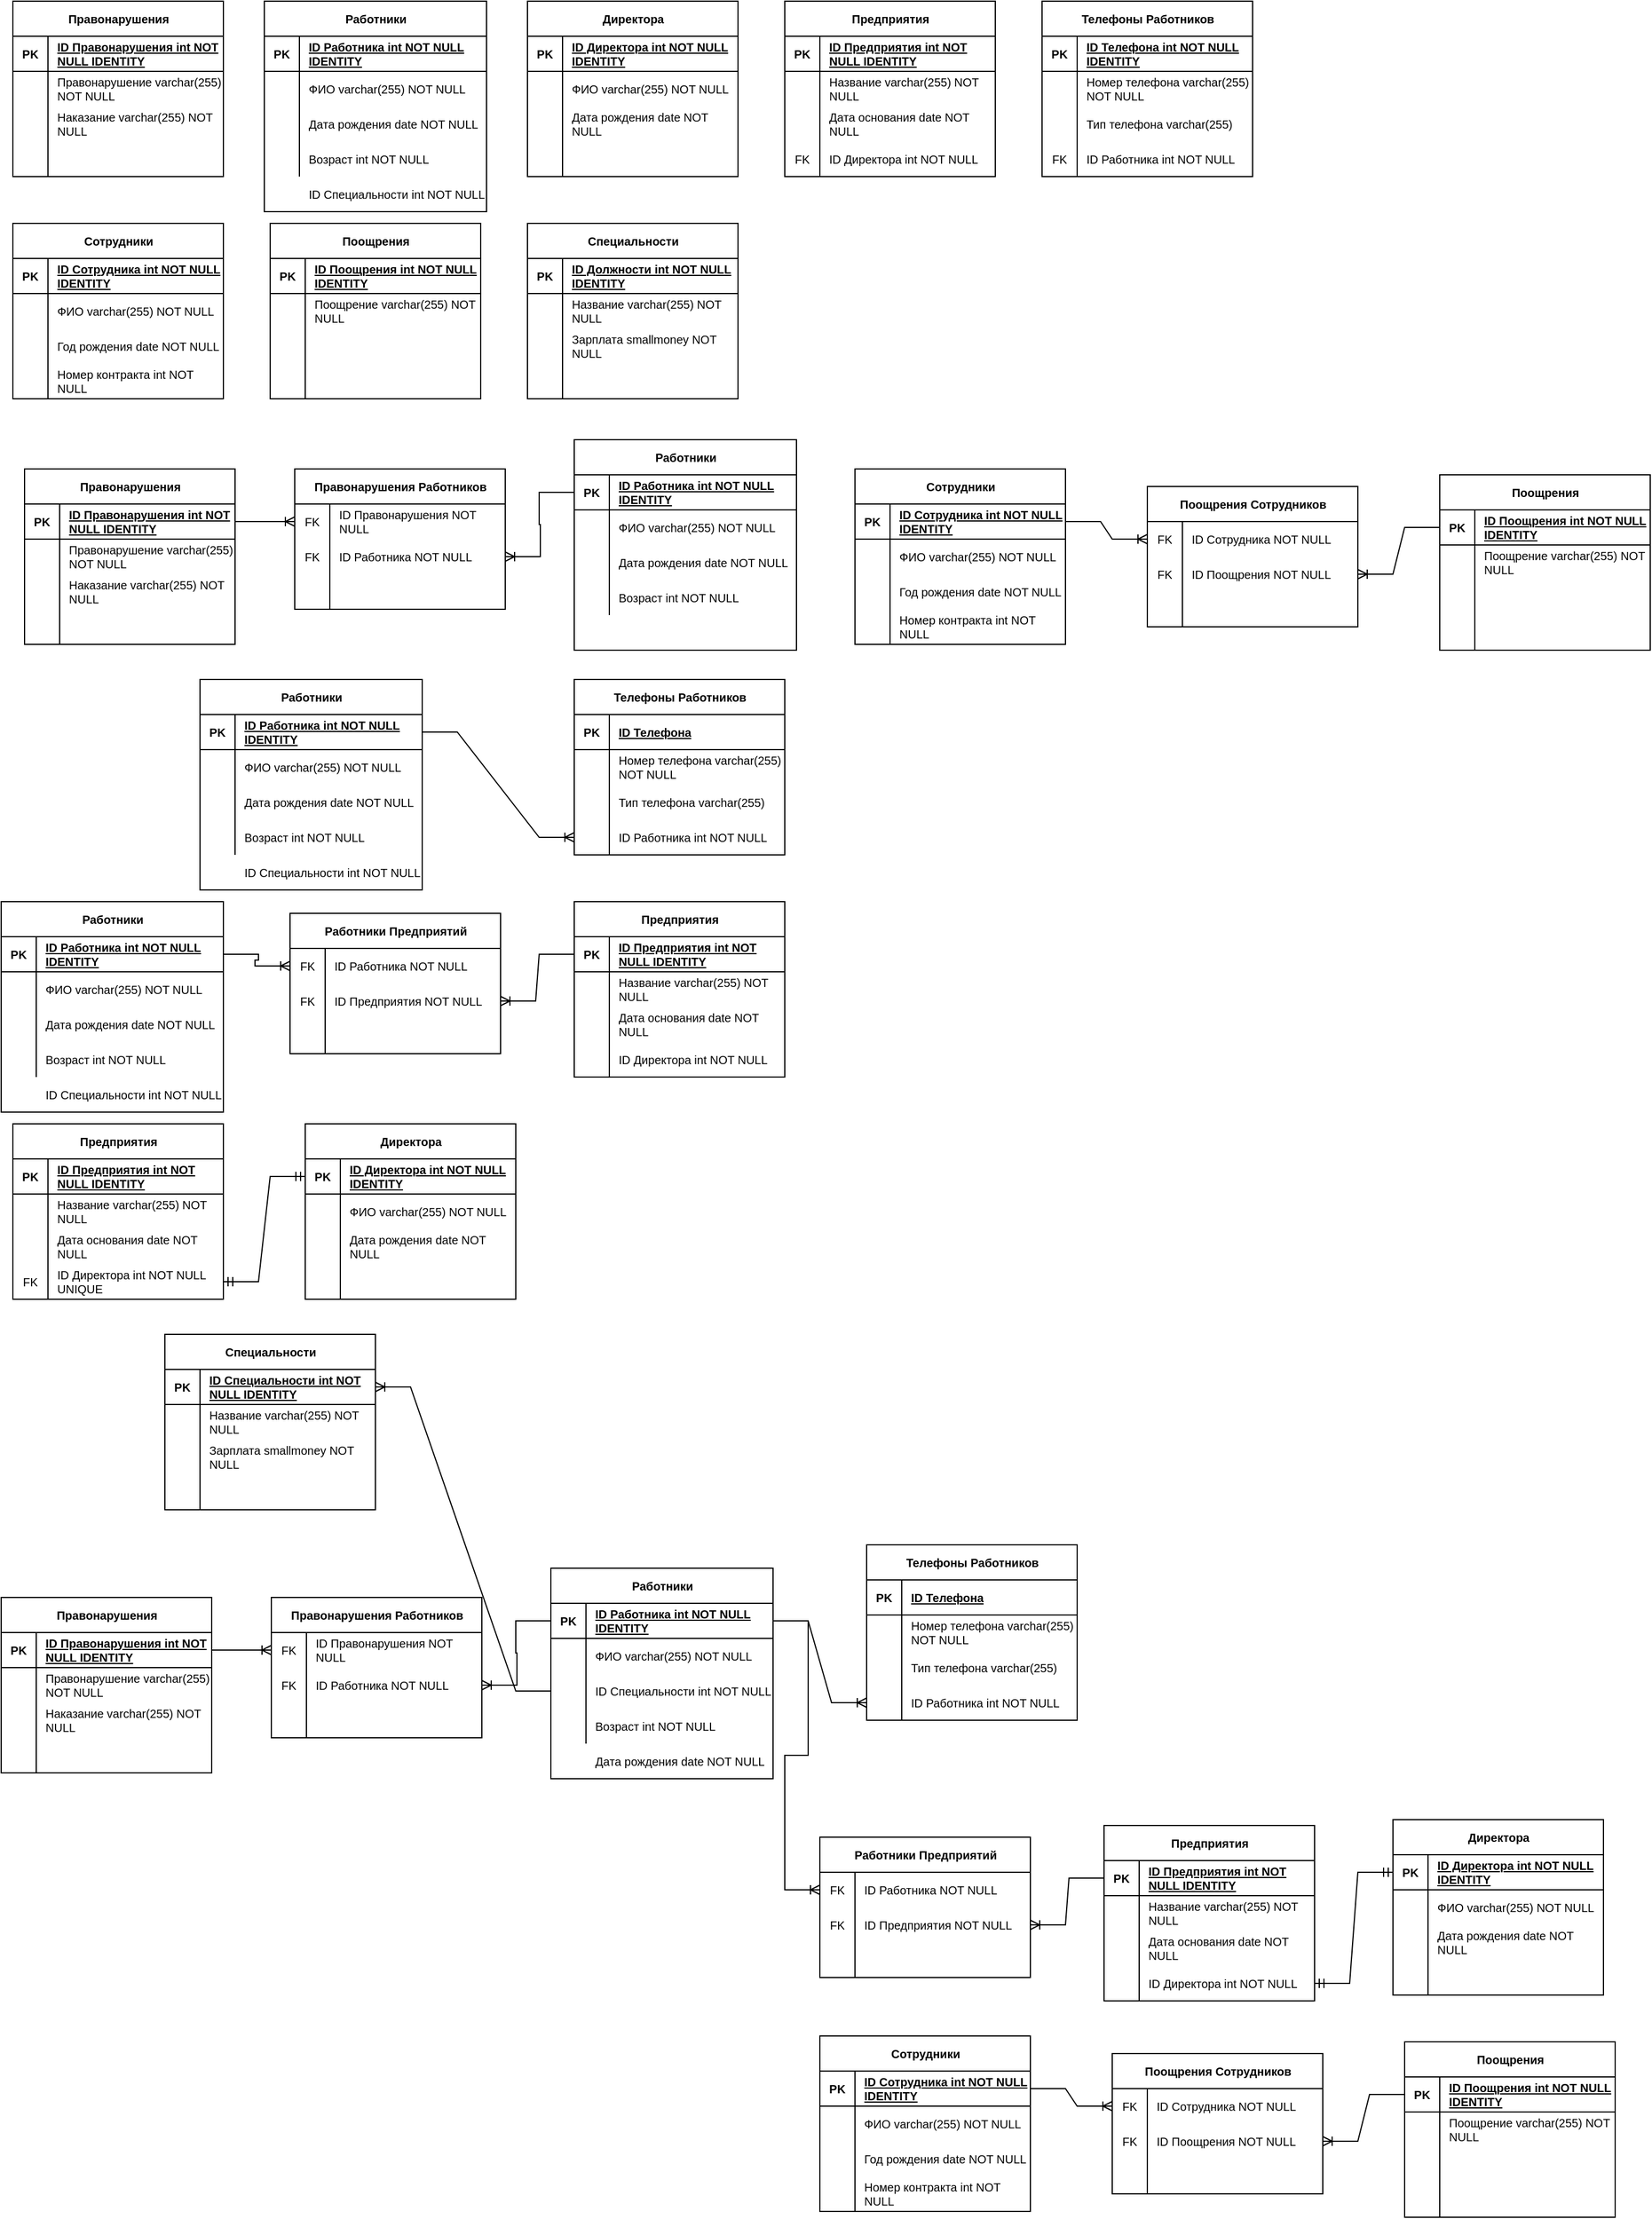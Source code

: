 <mxfile version="22.0.8" type="device">
  <diagram name="Страница — 1" id="mf_vk-JK6R0Ld3N89PLv">
    <mxGraphModel dx="1793" dy="988" grid="1" gridSize="10" guides="1" tooltips="1" connect="1" arrows="1" fold="1" page="1" pageScale="1" pageWidth="827" pageHeight="1169" math="0" shadow="0">
      <root>
        <mxCell id="0" />
        <mxCell id="1" parent="0" />
        <mxCell id="XbgimR4v7zcfdgmySlCI-19" value="Телефоны Работников" style="shape=table;startSize=30;container=1;collapsible=1;childLayout=tableLayout;fixedRows=1;rowLines=0;fontStyle=1;align=center;resizeLast=1;html=1;fontSize=10;" parent="1" vertex="1">
          <mxGeometry x="520" y="1080" width="180" height="150" as="geometry" />
        </mxCell>
        <mxCell id="XbgimR4v7zcfdgmySlCI-20" value="" style="shape=tableRow;horizontal=0;startSize=0;swimlaneHead=0;swimlaneBody=0;fillColor=none;collapsible=0;dropTarget=0;points=[[0,0.5],[1,0.5]];portConstraint=eastwest;top=0;left=0;right=0;bottom=1;fontSize=10;" parent="XbgimR4v7zcfdgmySlCI-19" vertex="1">
          <mxGeometry y="30" width="180" height="30" as="geometry" />
        </mxCell>
        <mxCell id="XbgimR4v7zcfdgmySlCI-21" value="PK" style="shape=partialRectangle;connectable=0;fillColor=none;top=0;left=0;bottom=0;right=0;fontStyle=1;overflow=hidden;whiteSpace=wrap;html=1;fontSize=10;" parent="XbgimR4v7zcfdgmySlCI-20" vertex="1">
          <mxGeometry width="30" height="30" as="geometry">
            <mxRectangle width="30" height="30" as="alternateBounds" />
          </mxGeometry>
        </mxCell>
        <mxCell id="XbgimR4v7zcfdgmySlCI-22" value="ID Телефона" style="shape=partialRectangle;connectable=0;fillColor=none;top=0;left=0;bottom=0;right=0;align=left;spacingLeft=6;fontStyle=5;overflow=hidden;whiteSpace=wrap;html=1;fontSize=10;" parent="XbgimR4v7zcfdgmySlCI-20" vertex="1">
          <mxGeometry x="30" width="150" height="30" as="geometry">
            <mxRectangle width="150" height="30" as="alternateBounds" />
          </mxGeometry>
        </mxCell>
        <mxCell id="XbgimR4v7zcfdgmySlCI-23" value="" style="shape=tableRow;horizontal=0;startSize=0;swimlaneHead=0;swimlaneBody=0;fillColor=none;collapsible=0;dropTarget=0;points=[[0,0.5],[1,0.5]];portConstraint=eastwest;top=0;left=0;right=0;bottom=0;fontSize=10;" parent="XbgimR4v7zcfdgmySlCI-19" vertex="1">
          <mxGeometry y="60" width="180" height="30" as="geometry" />
        </mxCell>
        <mxCell id="XbgimR4v7zcfdgmySlCI-24" value="" style="shape=partialRectangle;connectable=0;fillColor=none;top=0;left=0;bottom=0;right=0;editable=1;overflow=hidden;whiteSpace=wrap;html=1;fontSize=10;" parent="XbgimR4v7zcfdgmySlCI-23" vertex="1">
          <mxGeometry width="30" height="30" as="geometry">
            <mxRectangle width="30" height="30" as="alternateBounds" />
          </mxGeometry>
        </mxCell>
        <mxCell id="XbgimR4v7zcfdgmySlCI-25" value="Номер телефона varchar(255) NOT NULL" style="shape=partialRectangle;connectable=0;fillColor=none;top=0;left=0;bottom=0;right=0;align=left;spacingLeft=6;overflow=hidden;whiteSpace=wrap;html=1;fontSize=10;" parent="XbgimR4v7zcfdgmySlCI-23" vertex="1">
          <mxGeometry x="30" width="150" height="30" as="geometry">
            <mxRectangle width="150" height="30" as="alternateBounds" />
          </mxGeometry>
        </mxCell>
        <mxCell id="XbgimR4v7zcfdgmySlCI-26" value="" style="shape=tableRow;horizontal=0;startSize=0;swimlaneHead=0;swimlaneBody=0;fillColor=none;collapsible=0;dropTarget=0;points=[[0,0.5],[1,0.5]];portConstraint=eastwest;top=0;left=0;right=0;bottom=0;fontSize=10;" parent="XbgimR4v7zcfdgmySlCI-19" vertex="1">
          <mxGeometry y="90" width="180" height="30" as="geometry" />
        </mxCell>
        <mxCell id="XbgimR4v7zcfdgmySlCI-27" value="" style="shape=partialRectangle;connectable=0;fillColor=none;top=0;left=0;bottom=0;right=0;editable=1;overflow=hidden;whiteSpace=wrap;html=1;fontSize=10;" parent="XbgimR4v7zcfdgmySlCI-26" vertex="1">
          <mxGeometry width="30" height="30" as="geometry">
            <mxRectangle width="30" height="30" as="alternateBounds" />
          </mxGeometry>
        </mxCell>
        <mxCell id="XbgimR4v7zcfdgmySlCI-28" value="Тип телефона varchar(255)" style="shape=partialRectangle;connectable=0;fillColor=none;top=0;left=0;bottom=0;right=0;align=left;spacingLeft=6;overflow=hidden;whiteSpace=wrap;html=1;fontSize=10;" parent="XbgimR4v7zcfdgmySlCI-26" vertex="1">
          <mxGeometry x="30" width="150" height="30" as="geometry">
            <mxRectangle width="150" height="30" as="alternateBounds" />
          </mxGeometry>
        </mxCell>
        <mxCell id="XbgimR4v7zcfdgmySlCI-29" value="" style="shape=tableRow;horizontal=0;startSize=0;swimlaneHead=0;swimlaneBody=0;fillColor=none;collapsible=0;dropTarget=0;points=[[0,0.5],[1,0.5]];portConstraint=eastwest;top=0;left=0;right=0;bottom=0;fontSize=10;" parent="XbgimR4v7zcfdgmySlCI-19" vertex="1">
          <mxGeometry y="120" width="180" height="30" as="geometry" />
        </mxCell>
        <mxCell id="XbgimR4v7zcfdgmySlCI-30" value="" style="shape=partialRectangle;connectable=0;fillColor=none;top=0;left=0;bottom=0;right=0;editable=1;overflow=hidden;whiteSpace=wrap;html=1;fontSize=10;" parent="XbgimR4v7zcfdgmySlCI-29" vertex="1">
          <mxGeometry width="30" height="30" as="geometry">
            <mxRectangle width="30" height="30" as="alternateBounds" />
          </mxGeometry>
        </mxCell>
        <mxCell id="XbgimR4v7zcfdgmySlCI-31" value="ID Работника int NOT NULL" style="shape=partialRectangle;connectable=0;fillColor=none;top=0;left=0;bottom=0;right=0;align=left;spacingLeft=6;overflow=hidden;whiteSpace=wrap;html=1;fontSize=10;" parent="XbgimR4v7zcfdgmySlCI-29" vertex="1">
          <mxGeometry x="30" width="150" height="30" as="geometry">
            <mxRectangle width="150" height="30" as="alternateBounds" />
          </mxGeometry>
        </mxCell>
        <mxCell id="XbgimR4v7zcfdgmySlCI-32" value="Правонарушения" style="shape=table;startSize=30;container=1;collapsible=1;childLayout=tableLayout;fixedRows=1;rowLines=0;fontStyle=1;align=center;resizeLast=1;html=1;fontSize=10;" parent="1" vertex="1">
          <mxGeometry x="50" y="900" width="180" height="150" as="geometry" />
        </mxCell>
        <mxCell id="XbgimR4v7zcfdgmySlCI-33" value="" style="shape=tableRow;horizontal=0;startSize=0;swimlaneHead=0;swimlaneBody=0;fillColor=none;collapsible=0;dropTarget=0;points=[[0,0.5],[1,0.5]];portConstraint=eastwest;top=0;left=0;right=0;bottom=1;fontSize=10;" parent="XbgimR4v7zcfdgmySlCI-32" vertex="1">
          <mxGeometry y="30" width="180" height="30" as="geometry" />
        </mxCell>
        <mxCell id="XbgimR4v7zcfdgmySlCI-34" value="PK" style="shape=partialRectangle;connectable=0;fillColor=none;top=0;left=0;bottom=0;right=0;fontStyle=1;overflow=hidden;whiteSpace=wrap;html=1;fontSize=10;" parent="XbgimR4v7zcfdgmySlCI-33" vertex="1">
          <mxGeometry width="30" height="30" as="geometry">
            <mxRectangle width="30" height="30" as="alternateBounds" />
          </mxGeometry>
        </mxCell>
        <mxCell id="XbgimR4v7zcfdgmySlCI-35" value="ID Правонарушения int NOT NULL IDENTITY" style="shape=partialRectangle;connectable=0;fillColor=none;top=0;left=0;bottom=0;right=0;align=left;spacingLeft=6;fontStyle=5;overflow=hidden;whiteSpace=wrap;html=1;fontSize=10;" parent="XbgimR4v7zcfdgmySlCI-33" vertex="1">
          <mxGeometry x="30" width="150" height="30" as="geometry">
            <mxRectangle width="150" height="30" as="alternateBounds" />
          </mxGeometry>
        </mxCell>
        <mxCell id="XbgimR4v7zcfdgmySlCI-36" value="" style="shape=tableRow;horizontal=0;startSize=0;swimlaneHead=0;swimlaneBody=0;fillColor=none;collapsible=0;dropTarget=0;points=[[0,0.5],[1,0.5]];portConstraint=eastwest;top=0;left=0;right=0;bottom=0;fontSize=10;" parent="XbgimR4v7zcfdgmySlCI-32" vertex="1">
          <mxGeometry y="60" width="180" height="30" as="geometry" />
        </mxCell>
        <mxCell id="XbgimR4v7zcfdgmySlCI-37" value="" style="shape=partialRectangle;connectable=0;fillColor=none;top=0;left=0;bottom=0;right=0;editable=1;overflow=hidden;whiteSpace=wrap;html=1;fontSize=10;" parent="XbgimR4v7zcfdgmySlCI-36" vertex="1">
          <mxGeometry width="30" height="30" as="geometry">
            <mxRectangle width="30" height="30" as="alternateBounds" />
          </mxGeometry>
        </mxCell>
        <mxCell id="XbgimR4v7zcfdgmySlCI-38" value="Правонарушение varchar(255) NOT NULL" style="shape=partialRectangle;connectable=0;fillColor=none;top=0;left=0;bottom=0;right=0;align=left;spacingLeft=6;overflow=hidden;whiteSpace=wrap;html=1;fontSize=10;" parent="XbgimR4v7zcfdgmySlCI-36" vertex="1">
          <mxGeometry x="30" width="150" height="30" as="geometry">
            <mxRectangle width="150" height="30" as="alternateBounds" />
          </mxGeometry>
        </mxCell>
        <mxCell id="XbgimR4v7zcfdgmySlCI-39" value="" style="shape=tableRow;horizontal=0;startSize=0;swimlaneHead=0;swimlaneBody=0;fillColor=none;collapsible=0;dropTarget=0;points=[[0,0.5],[1,0.5]];portConstraint=eastwest;top=0;left=0;right=0;bottom=0;fontSize=10;" parent="XbgimR4v7zcfdgmySlCI-32" vertex="1">
          <mxGeometry y="90" width="180" height="30" as="geometry" />
        </mxCell>
        <mxCell id="XbgimR4v7zcfdgmySlCI-40" value="" style="shape=partialRectangle;connectable=0;fillColor=none;top=0;left=0;bottom=0;right=0;editable=1;overflow=hidden;whiteSpace=wrap;html=1;fontSize=10;" parent="XbgimR4v7zcfdgmySlCI-39" vertex="1">
          <mxGeometry width="30" height="30" as="geometry">
            <mxRectangle width="30" height="30" as="alternateBounds" />
          </mxGeometry>
        </mxCell>
        <mxCell id="XbgimR4v7zcfdgmySlCI-41" value="Наказание varchar(255) NOT NULL" style="shape=partialRectangle;connectable=0;fillColor=none;top=0;left=0;bottom=0;right=0;align=left;spacingLeft=6;overflow=hidden;whiteSpace=wrap;html=1;fontSize=10;" parent="XbgimR4v7zcfdgmySlCI-39" vertex="1">
          <mxGeometry x="30" width="150" height="30" as="geometry">
            <mxRectangle width="150" height="30" as="alternateBounds" />
          </mxGeometry>
        </mxCell>
        <mxCell id="XbgimR4v7zcfdgmySlCI-42" value="" style="shape=tableRow;horizontal=0;startSize=0;swimlaneHead=0;swimlaneBody=0;fillColor=none;collapsible=0;dropTarget=0;points=[[0,0.5],[1,0.5]];portConstraint=eastwest;top=0;left=0;right=0;bottom=0;fontSize=10;" parent="XbgimR4v7zcfdgmySlCI-32" vertex="1">
          <mxGeometry y="120" width="180" height="30" as="geometry" />
        </mxCell>
        <mxCell id="XbgimR4v7zcfdgmySlCI-43" value="" style="shape=partialRectangle;connectable=0;fillColor=none;top=0;left=0;bottom=0;right=0;editable=1;overflow=hidden;whiteSpace=wrap;html=1;fontSize=10;" parent="XbgimR4v7zcfdgmySlCI-42" vertex="1">
          <mxGeometry width="30" height="30" as="geometry">
            <mxRectangle width="30" height="30" as="alternateBounds" />
          </mxGeometry>
        </mxCell>
        <mxCell id="XbgimR4v7zcfdgmySlCI-44" value="" style="shape=partialRectangle;connectable=0;fillColor=none;top=0;left=0;bottom=0;right=0;align=left;spacingLeft=6;overflow=hidden;whiteSpace=wrap;html=1;fontSize=10;" parent="XbgimR4v7zcfdgmySlCI-42" vertex="1">
          <mxGeometry x="30" width="150" height="30" as="geometry">
            <mxRectangle width="150" height="30" as="alternateBounds" />
          </mxGeometry>
        </mxCell>
        <mxCell id="XbgimR4v7zcfdgmySlCI-45" value="Предприятия" style="shape=table;startSize=30;container=1;collapsible=1;childLayout=tableLayout;fixedRows=1;rowLines=0;fontStyle=1;align=center;resizeLast=1;html=1;fontSize=10;" parent="1" vertex="1">
          <mxGeometry x="40" y="1460" width="180" height="150" as="geometry" />
        </mxCell>
        <mxCell id="XbgimR4v7zcfdgmySlCI-46" value="" style="shape=tableRow;horizontal=0;startSize=0;swimlaneHead=0;swimlaneBody=0;fillColor=none;collapsible=0;dropTarget=0;points=[[0,0.5],[1,0.5]];portConstraint=eastwest;top=0;left=0;right=0;bottom=1;fontSize=10;" parent="XbgimR4v7zcfdgmySlCI-45" vertex="1">
          <mxGeometry y="30" width="180" height="30" as="geometry" />
        </mxCell>
        <mxCell id="XbgimR4v7zcfdgmySlCI-47" value="PK" style="shape=partialRectangle;connectable=0;fillColor=none;top=0;left=0;bottom=0;right=0;fontStyle=1;overflow=hidden;whiteSpace=wrap;html=1;fontSize=10;" parent="XbgimR4v7zcfdgmySlCI-46" vertex="1">
          <mxGeometry width="30" height="30" as="geometry">
            <mxRectangle width="30" height="30" as="alternateBounds" />
          </mxGeometry>
        </mxCell>
        <mxCell id="XbgimR4v7zcfdgmySlCI-48" value="ID Предприятия int NOT NULL IDENTITY" style="shape=partialRectangle;connectable=0;fillColor=none;top=0;left=0;bottom=0;right=0;align=left;spacingLeft=6;fontStyle=5;overflow=hidden;whiteSpace=wrap;html=1;fontSize=10;" parent="XbgimR4v7zcfdgmySlCI-46" vertex="1">
          <mxGeometry x="30" width="150" height="30" as="geometry">
            <mxRectangle width="150" height="30" as="alternateBounds" />
          </mxGeometry>
        </mxCell>
        <mxCell id="XbgimR4v7zcfdgmySlCI-49" value="" style="shape=tableRow;horizontal=0;startSize=0;swimlaneHead=0;swimlaneBody=0;fillColor=none;collapsible=0;dropTarget=0;points=[[0,0.5],[1,0.5]];portConstraint=eastwest;top=0;left=0;right=0;bottom=0;fontSize=10;" parent="XbgimR4v7zcfdgmySlCI-45" vertex="1">
          <mxGeometry y="60" width="180" height="30" as="geometry" />
        </mxCell>
        <mxCell id="XbgimR4v7zcfdgmySlCI-50" value="" style="shape=partialRectangle;connectable=0;fillColor=none;top=0;left=0;bottom=0;right=0;editable=1;overflow=hidden;whiteSpace=wrap;html=1;fontSize=10;" parent="XbgimR4v7zcfdgmySlCI-49" vertex="1">
          <mxGeometry width="30" height="30" as="geometry">
            <mxRectangle width="30" height="30" as="alternateBounds" />
          </mxGeometry>
        </mxCell>
        <mxCell id="XbgimR4v7zcfdgmySlCI-51" value="Название varchar(255) NOT NULL" style="shape=partialRectangle;connectable=0;fillColor=none;top=0;left=0;bottom=0;right=0;align=left;spacingLeft=6;overflow=hidden;whiteSpace=wrap;html=1;fontSize=10;" parent="XbgimR4v7zcfdgmySlCI-49" vertex="1">
          <mxGeometry x="30" width="150" height="30" as="geometry">
            <mxRectangle width="150" height="30" as="alternateBounds" />
          </mxGeometry>
        </mxCell>
        <mxCell id="XbgimR4v7zcfdgmySlCI-52" value="" style="shape=tableRow;horizontal=0;startSize=0;swimlaneHead=0;swimlaneBody=0;fillColor=none;collapsible=0;dropTarget=0;points=[[0,0.5],[1,0.5]];portConstraint=eastwest;top=0;left=0;right=0;bottom=0;fontSize=10;" parent="XbgimR4v7zcfdgmySlCI-45" vertex="1">
          <mxGeometry y="90" width="180" height="30" as="geometry" />
        </mxCell>
        <mxCell id="XbgimR4v7zcfdgmySlCI-53" value="" style="shape=partialRectangle;connectable=0;fillColor=none;top=0;left=0;bottom=0;right=0;editable=1;overflow=hidden;whiteSpace=wrap;html=1;fontSize=10;" parent="XbgimR4v7zcfdgmySlCI-52" vertex="1">
          <mxGeometry width="30" height="30" as="geometry">
            <mxRectangle width="30" height="30" as="alternateBounds" />
          </mxGeometry>
        </mxCell>
        <mxCell id="XbgimR4v7zcfdgmySlCI-54" value="Дата основания date NOT NULL" style="shape=partialRectangle;connectable=0;fillColor=none;top=0;left=0;bottom=0;right=0;align=left;spacingLeft=6;overflow=hidden;whiteSpace=wrap;html=1;fontSize=10;" parent="XbgimR4v7zcfdgmySlCI-52" vertex="1">
          <mxGeometry x="30" width="150" height="30" as="geometry">
            <mxRectangle width="150" height="30" as="alternateBounds" />
          </mxGeometry>
        </mxCell>
        <mxCell id="XbgimR4v7zcfdgmySlCI-55" value="" style="shape=tableRow;horizontal=0;startSize=0;swimlaneHead=0;swimlaneBody=0;fillColor=none;collapsible=0;dropTarget=0;points=[[0,0.5],[1,0.5]];portConstraint=eastwest;top=0;left=0;right=0;bottom=0;fontSize=10;" parent="XbgimR4v7zcfdgmySlCI-45" vertex="1">
          <mxGeometry y="120" width="180" height="30" as="geometry" />
        </mxCell>
        <mxCell id="XbgimR4v7zcfdgmySlCI-56" value="FK" style="shape=partialRectangle;connectable=0;fillColor=none;top=0;left=0;bottom=0;right=0;editable=1;overflow=hidden;whiteSpace=wrap;html=1;fontSize=10;" parent="XbgimR4v7zcfdgmySlCI-55" vertex="1">
          <mxGeometry width="30" height="30" as="geometry">
            <mxRectangle width="30" height="30" as="alternateBounds" />
          </mxGeometry>
        </mxCell>
        <mxCell id="XbgimR4v7zcfdgmySlCI-57" value="ID Директора int NOT NULL UNIQUE" style="shape=partialRectangle;connectable=0;fillColor=none;top=0;left=0;bottom=0;right=0;align=left;spacingLeft=6;overflow=hidden;whiteSpace=wrap;html=1;fontSize=10;" parent="XbgimR4v7zcfdgmySlCI-55" vertex="1">
          <mxGeometry x="30" width="150" height="30" as="geometry">
            <mxRectangle width="150" height="30" as="alternateBounds" />
          </mxGeometry>
        </mxCell>
        <mxCell id="XbgimR4v7zcfdgmySlCI-58" value="Директора" style="shape=table;startSize=30;container=1;collapsible=1;childLayout=tableLayout;fixedRows=1;rowLines=0;fontStyle=1;align=center;resizeLast=1;html=1;fontSize=10;" parent="1" vertex="1">
          <mxGeometry x="290" y="1460" width="180" height="150" as="geometry" />
        </mxCell>
        <mxCell id="XbgimR4v7zcfdgmySlCI-59" value="" style="shape=tableRow;horizontal=0;startSize=0;swimlaneHead=0;swimlaneBody=0;fillColor=none;collapsible=0;dropTarget=0;points=[[0,0.5],[1,0.5]];portConstraint=eastwest;top=0;left=0;right=0;bottom=1;fontSize=10;" parent="XbgimR4v7zcfdgmySlCI-58" vertex="1">
          <mxGeometry y="30" width="180" height="30" as="geometry" />
        </mxCell>
        <mxCell id="XbgimR4v7zcfdgmySlCI-60" value="PK" style="shape=partialRectangle;connectable=0;fillColor=none;top=0;left=0;bottom=0;right=0;fontStyle=1;overflow=hidden;whiteSpace=wrap;html=1;fontSize=10;" parent="XbgimR4v7zcfdgmySlCI-59" vertex="1">
          <mxGeometry width="30" height="30" as="geometry">
            <mxRectangle width="30" height="30" as="alternateBounds" />
          </mxGeometry>
        </mxCell>
        <mxCell id="XbgimR4v7zcfdgmySlCI-61" value="ID Директора int NOT NULL IDENTITY" style="shape=partialRectangle;connectable=0;fillColor=none;top=0;left=0;bottom=0;right=0;align=left;spacingLeft=6;fontStyle=5;overflow=hidden;whiteSpace=wrap;html=1;fontSize=10;" parent="XbgimR4v7zcfdgmySlCI-59" vertex="1">
          <mxGeometry x="30" width="150" height="30" as="geometry">
            <mxRectangle width="150" height="30" as="alternateBounds" />
          </mxGeometry>
        </mxCell>
        <mxCell id="XbgimR4v7zcfdgmySlCI-62" value="" style="shape=tableRow;horizontal=0;startSize=0;swimlaneHead=0;swimlaneBody=0;fillColor=none;collapsible=0;dropTarget=0;points=[[0,0.5],[1,0.5]];portConstraint=eastwest;top=0;left=0;right=0;bottom=0;fontSize=10;" parent="XbgimR4v7zcfdgmySlCI-58" vertex="1">
          <mxGeometry y="60" width="180" height="30" as="geometry" />
        </mxCell>
        <mxCell id="XbgimR4v7zcfdgmySlCI-63" value="" style="shape=partialRectangle;connectable=0;fillColor=none;top=0;left=0;bottom=0;right=0;editable=1;overflow=hidden;whiteSpace=wrap;html=1;fontSize=10;" parent="XbgimR4v7zcfdgmySlCI-62" vertex="1">
          <mxGeometry width="30" height="30" as="geometry">
            <mxRectangle width="30" height="30" as="alternateBounds" />
          </mxGeometry>
        </mxCell>
        <mxCell id="XbgimR4v7zcfdgmySlCI-64" value="ФИО varchar(255) NOT NULL" style="shape=partialRectangle;connectable=0;fillColor=none;top=0;left=0;bottom=0;right=0;align=left;spacingLeft=6;overflow=hidden;whiteSpace=wrap;html=1;fontSize=10;" parent="XbgimR4v7zcfdgmySlCI-62" vertex="1">
          <mxGeometry x="30" width="150" height="30" as="geometry">
            <mxRectangle width="150" height="30" as="alternateBounds" />
          </mxGeometry>
        </mxCell>
        <mxCell id="XbgimR4v7zcfdgmySlCI-65" value="" style="shape=tableRow;horizontal=0;startSize=0;swimlaneHead=0;swimlaneBody=0;fillColor=none;collapsible=0;dropTarget=0;points=[[0,0.5],[1,0.5]];portConstraint=eastwest;top=0;left=0;right=0;bottom=0;fontSize=10;" parent="XbgimR4v7zcfdgmySlCI-58" vertex="1">
          <mxGeometry y="90" width="180" height="30" as="geometry" />
        </mxCell>
        <mxCell id="XbgimR4v7zcfdgmySlCI-66" value="" style="shape=partialRectangle;connectable=0;fillColor=none;top=0;left=0;bottom=0;right=0;editable=1;overflow=hidden;whiteSpace=wrap;html=1;fontSize=10;" parent="XbgimR4v7zcfdgmySlCI-65" vertex="1">
          <mxGeometry width="30" height="30" as="geometry">
            <mxRectangle width="30" height="30" as="alternateBounds" />
          </mxGeometry>
        </mxCell>
        <mxCell id="XbgimR4v7zcfdgmySlCI-67" value="Дата рождения date NOT NULL" style="shape=partialRectangle;connectable=0;fillColor=none;top=0;left=0;bottom=0;right=0;align=left;spacingLeft=6;overflow=hidden;whiteSpace=wrap;html=1;fontSize=10;" parent="XbgimR4v7zcfdgmySlCI-65" vertex="1">
          <mxGeometry x="30" width="150" height="30" as="geometry">
            <mxRectangle width="150" height="30" as="alternateBounds" />
          </mxGeometry>
        </mxCell>
        <mxCell id="XbgimR4v7zcfdgmySlCI-68" value="" style="shape=tableRow;horizontal=0;startSize=0;swimlaneHead=0;swimlaneBody=0;fillColor=none;collapsible=0;dropTarget=0;points=[[0,0.5],[1,0.5]];portConstraint=eastwest;top=0;left=0;right=0;bottom=0;fontSize=10;" parent="XbgimR4v7zcfdgmySlCI-58" vertex="1">
          <mxGeometry y="120" width="180" height="30" as="geometry" />
        </mxCell>
        <mxCell id="XbgimR4v7zcfdgmySlCI-69" value="" style="shape=partialRectangle;connectable=0;fillColor=none;top=0;left=0;bottom=0;right=0;editable=1;overflow=hidden;whiteSpace=wrap;html=1;fontSize=10;" parent="XbgimR4v7zcfdgmySlCI-68" vertex="1">
          <mxGeometry width="30" height="30" as="geometry">
            <mxRectangle width="30" height="30" as="alternateBounds" />
          </mxGeometry>
        </mxCell>
        <mxCell id="XbgimR4v7zcfdgmySlCI-70" value="" style="shape=partialRectangle;connectable=0;fillColor=none;top=0;left=0;bottom=0;right=0;align=left;spacingLeft=6;overflow=hidden;whiteSpace=wrap;html=1;fontSize=10;" parent="XbgimR4v7zcfdgmySlCI-68" vertex="1">
          <mxGeometry x="30" width="150" height="30" as="geometry">
            <mxRectangle width="150" height="30" as="alternateBounds" />
          </mxGeometry>
        </mxCell>
        <mxCell id="XbgimR4v7zcfdgmySlCI-71" value="" style="edgeStyle=entityRelationEdgeStyle;fontSize=10;html=1;endArrow=ERmandOne;startArrow=ERmandOne;rounded=0;entryX=0;entryY=0.5;entryDx=0;entryDy=0;" parent="1" source="XbgimR4v7zcfdgmySlCI-55" target="XbgimR4v7zcfdgmySlCI-59" edge="1">
          <mxGeometry width="100" height="100" relative="1" as="geometry">
            <mxPoint x="310" y="1620" as="sourcePoint" />
            <mxPoint x="410" y="1520" as="targetPoint" />
          </mxGeometry>
        </mxCell>
        <mxCell id="XbgimR4v7zcfdgmySlCI-72" value="" style="edgeStyle=entityRelationEdgeStyle;fontSize=10;html=1;endArrow=ERoneToMany;rounded=0;entryX=0;entryY=0.5;entryDx=0;entryDy=0;exitX=1;exitY=0.5;exitDx=0;exitDy=0;" parent="1" source="B2P7hs3LOezAWzYSNTI8-17" target="XbgimR4v7zcfdgmySlCI-29" edge="1">
          <mxGeometry width="100" height="100" relative="1" as="geometry">
            <mxPoint x="410" y="1125" as="sourcePoint" />
            <mxPoint x="440" y="1340" as="targetPoint" />
          </mxGeometry>
        </mxCell>
        <mxCell id="XbgimR4v7zcfdgmySlCI-88" value="Правонарушения Работников" style="shape=table;startSize=30;container=1;collapsible=1;childLayout=tableLayout;fixedRows=1;rowLines=0;fontStyle=1;align=center;resizeLast=1;html=1;fontSize=10;" parent="1" vertex="1">
          <mxGeometry x="281" y="900" width="180" height="120" as="geometry" />
        </mxCell>
        <mxCell id="XbgimR4v7zcfdgmySlCI-92" value="" style="shape=tableRow;horizontal=0;startSize=0;swimlaneHead=0;swimlaneBody=0;fillColor=none;collapsible=0;dropTarget=0;points=[[0,0.5],[1,0.5]];portConstraint=eastwest;top=0;left=0;right=0;bottom=0;fontSize=10;" parent="XbgimR4v7zcfdgmySlCI-88" vertex="1">
          <mxGeometry y="30" width="180" height="30" as="geometry" />
        </mxCell>
        <mxCell id="XbgimR4v7zcfdgmySlCI-93" value="FK" style="shape=partialRectangle;connectable=0;fillColor=none;top=0;left=0;bottom=0;right=0;editable=1;overflow=hidden;whiteSpace=wrap;html=1;fontSize=10;" parent="XbgimR4v7zcfdgmySlCI-92" vertex="1">
          <mxGeometry width="30" height="30" as="geometry">
            <mxRectangle width="30" height="30" as="alternateBounds" />
          </mxGeometry>
        </mxCell>
        <mxCell id="XbgimR4v7zcfdgmySlCI-94" value="ID Правонарушения&amp;nbsp;NOT NULL" style="shape=partialRectangle;connectable=0;fillColor=none;top=0;left=0;bottom=0;right=0;align=left;spacingLeft=6;overflow=hidden;whiteSpace=wrap;html=1;fontSize=10;" parent="XbgimR4v7zcfdgmySlCI-92" vertex="1">
          <mxGeometry x="30" width="150" height="30" as="geometry">
            <mxRectangle width="150" height="30" as="alternateBounds" />
          </mxGeometry>
        </mxCell>
        <mxCell id="XbgimR4v7zcfdgmySlCI-95" value="" style="shape=tableRow;horizontal=0;startSize=0;swimlaneHead=0;swimlaneBody=0;fillColor=none;collapsible=0;dropTarget=0;points=[[0,0.5],[1,0.5]];portConstraint=eastwest;top=0;left=0;right=0;bottom=0;fontSize=10;" parent="XbgimR4v7zcfdgmySlCI-88" vertex="1">
          <mxGeometry y="60" width="180" height="30" as="geometry" />
        </mxCell>
        <mxCell id="XbgimR4v7zcfdgmySlCI-96" value="FK" style="shape=partialRectangle;connectable=0;fillColor=none;top=0;left=0;bottom=0;right=0;editable=1;overflow=hidden;whiteSpace=wrap;html=1;fontSize=10;" parent="XbgimR4v7zcfdgmySlCI-95" vertex="1">
          <mxGeometry width="30" height="30" as="geometry">
            <mxRectangle width="30" height="30" as="alternateBounds" />
          </mxGeometry>
        </mxCell>
        <mxCell id="XbgimR4v7zcfdgmySlCI-97" value="ID Работника&amp;nbsp;NOT NULL" style="shape=partialRectangle;connectable=0;fillColor=none;top=0;left=0;bottom=0;right=0;align=left;spacingLeft=6;overflow=hidden;whiteSpace=wrap;html=1;fontSize=10;" parent="XbgimR4v7zcfdgmySlCI-95" vertex="1">
          <mxGeometry x="30" width="150" height="30" as="geometry">
            <mxRectangle width="150" height="30" as="alternateBounds" />
          </mxGeometry>
        </mxCell>
        <mxCell id="XbgimR4v7zcfdgmySlCI-98" value="" style="shape=tableRow;horizontal=0;startSize=0;swimlaneHead=0;swimlaneBody=0;fillColor=none;collapsible=0;dropTarget=0;points=[[0,0.5],[1,0.5]];portConstraint=eastwest;top=0;left=0;right=0;bottom=0;fontSize=10;" parent="XbgimR4v7zcfdgmySlCI-88" vertex="1">
          <mxGeometry y="90" width="180" height="30" as="geometry" />
        </mxCell>
        <mxCell id="XbgimR4v7zcfdgmySlCI-99" value="" style="shape=partialRectangle;connectable=0;fillColor=none;top=0;left=0;bottom=0;right=0;editable=1;overflow=hidden;whiteSpace=wrap;html=1;fontSize=10;" parent="XbgimR4v7zcfdgmySlCI-98" vertex="1">
          <mxGeometry width="30" height="30" as="geometry">
            <mxRectangle width="30" height="30" as="alternateBounds" />
          </mxGeometry>
        </mxCell>
        <mxCell id="XbgimR4v7zcfdgmySlCI-100" value="" style="shape=partialRectangle;connectable=0;fillColor=none;top=0;left=0;bottom=0;right=0;align=left;spacingLeft=6;overflow=hidden;whiteSpace=wrap;html=1;fontSize=10;" parent="XbgimR4v7zcfdgmySlCI-98" vertex="1">
          <mxGeometry x="30" width="150" height="30" as="geometry">
            <mxRectangle width="150" height="30" as="alternateBounds" />
          </mxGeometry>
        </mxCell>
        <mxCell id="XbgimR4v7zcfdgmySlCI-101" value="" style="edgeStyle=entityRelationEdgeStyle;fontSize=10;html=1;endArrow=ERoneToMany;rounded=0;exitX=1;exitY=0.5;exitDx=0;exitDy=0;entryX=0;entryY=0.5;entryDx=0;entryDy=0;" parent="1" source="XbgimR4v7zcfdgmySlCI-33" target="XbgimR4v7zcfdgmySlCI-92" edge="1">
          <mxGeometry width="100" height="100" relative="1" as="geometry">
            <mxPoint x="254" y="1520" as="sourcePoint" />
            <mxPoint x="324" y="1320" as="targetPoint" />
          </mxGeometry>
        </mxCell>
        <mxCell id="XbgimR4v7zcfdgmySlCI-102" value="" style="edgeStyle=entityRelationEdgeStyle;fontSize=10;html=1;endArrow=ERoneToMany;rounded=0;exitX=0;exitY=0.5;exitDx=0;exitDy=0;entryX=1;entryY=0.5;entryDx=0;entryDy=0;" parent="1" source="B2P7hs3LOezAWzYSNTI8-30" target="XbgimR4v7zcfdgmySlCI-95" edge="1">
          <mxGeometry width="100" height="100" relative="1" as="geometry">
            <mxPoint x="520" y="945" as="sourcePoint" />
            <mxPoint x="210" y="1130" as="targetPoint" />
          </mxGeometry>
        </mxCell>
        <mxCell id="XbgimR4v7zcfdgmySlCI-103" value="Сотрудники" style="shape=table;startSize=30;container=1;collapsible=1;childLayout=tableLayout;fixedRows=1;rowLines=0;fontStyle=1;align=center;resizeLast=1;html=1;fontSize=10;" parent="1" vertex="1">
          <mxGeometry x="760" y="900" width="180" height="150" as="geometry" />
        </mxCell>
        <mxCell id="XbgimR4v7zcfdgmySlCI-104" value="" style="shape=tableRow;horizontal=0;startSize=0;swimlaneHead=0;swimlaneBody=0;fillColor=none;collapsible=0;dropTarget=0;points=[[0,0.5],[1,0.5]];portConstraint=eastwest;top=0;left=0;right=0;bottom=1;fontSize=10;" parent="XbgimR4v7zcfdgmySlCI-103" vertex="1">
          <mxGeometry y="30" width="180" height="30" as="geometry" />
        </mxCell>
        <mxCell id="XbgimR4v7zcfdgmySlCI-105" value="PK" style="shape=partialRectangle;connectable=0;fillColor=none;top=0;left=0;bottom=0;right=0;fontStyle=1;overflow=hidden;whiteSpace=wrap;html=1;fontSize=10;" parent="XbgimR4v7zcfdgmySlCI-104" vertex="1">
          <mxGeometry width="30" height="30" as="geometry">
            <mxRectangle width="30" height="30" as="alternateBounds" />
          </mxGeometry>
        </mxCell>
        <mxCell id="XbgimR4v7zcfdgmySlCI-106" value="ID Сотрудника int NOT NULL IDENTITY" style="shape=partialRectangle;connectable=0;fillColor=none;top=0;left=0;bottom=0;right=0;align=left;spacingLeft=6;fontStyle=5;overflow=hidden;whiteSpace=wrap;html=1;fontSize=10;" parent="XbgimR4v7zcfdgmySlCI-104" vertex="1">
          <mxGeometry x="30" width="150" height="30" as="geometry">
            <mxRectangle width="150" height="30" as="alternateBounds" />
          </mxGeometry>
        </mxCell>
        <mxCell id="XbgimR4v7zcfdgmySlCI-107" value="" style="shape=tableRow;horizontal=0;startSize=0;swimlaneHead=0;swimlaneBody=0;fillColor=none;collapsible=0;dropTarget=0;points=[[0,0.5],[1,0.5]];portConstraint=eastwest;top=0;left=0;right=0;bottom=0;fontSize=10;" parent="XbgimR4v7zcfdgmySlCI-103" vertex="1">
          <mxGeometry y="60" width="180" height="30" as="geometry" />
        </mxCell>
        <mxCell id="XbgimR4v7zcfdgmySlCI-108" value="" style="shape=partialRectangle;connectable=0;fillColor=none;top=0;left=0;bottom=0;right=0;editable=1;overflow=hidden;whiteSpace=wrap;html=1;fontSize=10;" parent="XbgimR4v7zcfdgmySlCI-107" vertex="1">
          <mxGeometry width="30" height="30" as="geometry">
            <mxRectangle width="30" height="30" as="alternateBounds" />
          </mxGeometry>
        </mxCell>
        <mxCell id="XbgimR4v7zcfdgmySlCI-109" value="ФИО varchar(255) NOT NULL" style="shape=partialRectangle;connectable=0;fillColor=none;top=0;left=0;bottom=0;right=0;align=left;spacingLeft=6;overflow=hidden;whiteSpace=wrap;html=1;fontSize=10;" parent="XbgimR4v7zcfdgmySlCI-107" vertex="1">
          <mxGeometry x="30" width="150" height="30" as="geometry">
            <mxRectangle width="150" height="30" as="alternateBounds" />
          </mxGeometry>
        </mxCell>
        <mxCell id="XbgimR4v7zcfdgmySlCI-110" value="" style="shape=tableRow;horizontal=0;startSize=0;swimlaneHead=0;swimlaneBody=0;fillColor=none;collapsible=0;dropTarget=0;points=[[0,0.5],[1,0.5]];portConstraint=eastwest;top=0;left=0;right=0;bottom=0;fontSize=10;" parent="XbgimR4v7zcfdgmySlCI-103" vertex="1">
          <mxGeometry y="90" width="180" height="30" as="geometry" />
        </mxCell>
        <mxCell id="XbgimR4v7zcfdgmySlCI-111" value="" style="shape=partialRectangle;connectable=0;fillColor=none;top=0;left=0;bottom=0;right=0;editable=1;overflow=hidden;whiteSpace=wrap;html=1;fontSize=10;" parent="XbgimR4v7zcfdgmySlCI-110" vertex="1">
          <mxGeometry width="30" height="30" as="geometry">
            <mxRectangle width="30" height="30" as="alternateBounds" />
          </mxGeometry>
        </mxCell>
        <mxCell id="XbgimR4v7zcfdgmySlCI-112" value="Год рождения date NOT NULL" style="shape=partialRectangle;connectable=0;fillColor=none;top=0;left=0;bottom=0;right=0;align=left;spacingLeft=6;overflow=hidden;whiteSpace=wrap;html=1;fontSize=10;" parent="XbgimR4v7zcfdgmySlCI-110" vertex="1">
          <mxGeometry x="30" width="150" height="30" as="geometry">
            <mxRectangle width="150" height="30" as="alternateBounds" />
          </mxGeometry>
        </mxCell>
        <mxCell id="XbgimR4v7zcfdgmySlCI-113" value="" style="shape=tableRow;horizontal=0;startSize=0;swimlaneHead=0;swimlaneBody=0;fillColor=none;collapsible=0;dropTarget=0;points=[[0,0.5],[1,0.5]];portConstraint=eastwest;top=0;left=0;right=0;bottom=0;fontSize=10;" parent="XbgimR4v7zcfdgmySlCI-103" vertex="1">
          <mxGeometry y="120" width="180" height="30" as="geometry" />
        </mxCell>
        <mxCell id="XbgimR4v7zcfdgmySlCI-114" value="" style="shape=partialRectangle;connectable=0;fillColor=none;top=0;left=0;bottom=0;right=0;editable=1;overflow=hidden;whiteSpace=wrap;html=1;fontSize=10;" parent="XbgimR4v7zcfdgmySlCI-113" vertex="1">
          <mxGeometry width="30" height="30" as="geometry">
            <mxRectangle width="30" height="30" as="alternateBounds" />
          </mxGeometry>
        </mxCell>
        <mxCell id="XbgimR4v7zcfdgmySlCI-115" value="Номер контракта int NOT NULL" style="shape=partialRectangle;connectable=0;fillColor=none;top=0;left=0;bottom=0;right=0;align=left;spacingLeft=6;overflow=hidden;whiteSpace=wrap;html=1;fontSize=10;" parent="XbgimR4v7zcfdgmySlCI-113" vertex="1">
          <mxGeometry x="30" width="150" height="30" as="geometry">
            <mxRectangle width="150" height="30" as="alternateBounds" />
          </mxGeometry>
        </mxCell>
        <mxCell id="XbgimR4v7zcfdgmySlCI-116" value="Поощрения" style="shape=table;startSize=30;container=1;collapsible=1;childLayout=tableLayout;fixedRows=1;rowLines=0;fontStyle=1;align=center;resizeLast=1;html=1;fontSize=10;" parent="1" vertex="1">
          <mxGeometry x="1260" y="905" width="180" height="150" as="geometry" />
        </mxCell>
        <mxCell id="XbgimR4v7zcfdgmySlCI-117" value="" style="shape=tableRow;horizontal=0;startSize=0;swimlaneHead=0;swimlaneBody=0;fillColor=none;collapsible=0;dropTarget=0;points=[[0,0.5],[1,0.5]];portConstraint=eastwest;top=0;left=0;right=0;bottom=1;fontSize=10;" parent="XbgimR4v7zcfdgmySlCI-116" vertex="1">
          <mxGeometry y="30" width="180" height="30" as="geometry" />
        </mxCell>
        <mxCell id="XbgimR4v7zcfdgmySlCI-118" value="PK" style="shape=partialRectangle;connectable=0;fillColor=none;top=0;left=0;bottom=0;right=0;fontStyle=1;overflow=hidden;whiteSpace=wrap;html=1;fontSize=10;" parent="XbgimR4v7zcfdgmySlCI-117" vertex="1">
          <mxGeometry width="30" height="30" as="geometry">
            <mxRectangle width="30" height="30" as="alternateBounds" />
          </mxGeometry>
        </mxCell>
        <mxCell id="XbgimR4v7zcfdgmySlCI-119" value="ID Поощрения int NOT NULL IDENTITY" style="shape=partialRectangle;connectable=0;fillColor=none;top=0;left=0;bottom=0;right=0;align=left;spacingLeft=6;fontStyle=5;overflow=hidden;whiteSpace=wrap;html=1;fontSize=10;" parent="XbgimR4v7zcfdgmySlCI-117" vertex="1">
          <mxGeometry x="30" width="150" height="30" as="geometry">
            <mxRectangle width="150" height="30" as="alternateBounds" />
          </mxGeometry>
        </mxCell>
        <mxCell id="XbgimR4v7zcfdgmySlCI-120" value="" style="shape=tableRow;horizontal=0;startSize=0;swimlaneHead=0;swimlaneBody=0;fillColor=none;collapsible=0;dropTarget=0;points=[[0,0.5],[1,0.5]];portConstraint=eastwest;top=0;left=0;right=0;bottom=0;fontSize=10;" parent="XbgimR4v7zcfdgmySlCI-116" vertex="1">
          <mxGeometry y="60" width="180" height="30" as="geometry" />
        </mxCell>
        <mxCell id="XbgimR4v7zcfdgmySlCI-121" value="" style="shape=partialRectangle;connectable=0;fillColor=none;top=0;left=0;bottom=0;right=0;editable=1;overflow=hidden;whiteSpace=wrap;html=1;fontSize=10;" parent="XbgimR4v7zcfdgmySlCI-120" vertex="1">
          <mxGeometry width="30" height="30" as="geometry">
            <mxRectangle width="30" height="30" as="alternateBounds" />
          </mxGeometry>
        </mxCell>
        <mxCell id="XbgimR4v7zcfdgmySlCI-122" value="Поощрение varchar(255) NOT NULL" style="shape=partialRectangle;connectable=0;fillColor=none;top=0;left=0;bottom=0;right=0;align=left;spacingLeft=6;overflow=hidden;whiteSpace=wrap;html=1;fontSize=10;" parent="XbgimR4v7zcfdgmySlCI-120" vertex="1">
          <mxGeometry x="30" width="150" height="30" as="geometry">
            <mxRectangle width="150" height="30" as="alternateBounds" />
          </mxGeometry>
        </mxCell>
        <mxCell id="XbgimR4v7zcfdgmySlCI-123" value="" style="shape=tableRow;horizontal=0;startSize=0;swimlaneHead=0;swimlaneBody=0;fillColor=none;collapsible=0;dropTarget=0;points=[[0,0.5],[1,0.5]];portConstraint=eastwest;top=0;left=0;right=0;bottom=0;fontSize=10;" parent="XbgimR4v7zcfdgmySlCI-116" vertex="1">
          <mxGeometry y="90" width="180" height="30" as="geometry" />
        </mxCell>
        <mxCell id="XbgimR4v7zcfdgmySlCI-124" value="" style="shape=partialRectangle;connectable=0;fillColor=none;top=0;left=0;bottom=0;right=0;editable=1;overflow=hidden;whiteSpace=wrap;html=1;fontSize=10;" parent="XbgimR4v7zcfdgmySlCI-123" vertex="1">
          <mxGeometry width="30" height="30" as="geometry">
            <mxRectangle width="30" height="30" as="alternateBounds" />
          </mxGeometry>
        </mxCell>
        <mxCell id="XbgimR4v7zcfdgmySlCI-125" value="" style="shape=partialRectangle;connectable=0;fillColor=none;top=0;left=0;bottom=0;right=0;align=left;spacingLeft=6;overflow=hidden;whiteSpace=wrap;html=1;fontSize=10;" parent="XbgimR4v7zcfdgmySlCI-123" vertex="1">
          <mxGeometry x="30" width="150" height="30" as="geometry">
            <mxRectangle width="150" height="30" as="alternateBounds" />
          </mxGeometry>
        </mxCell>
        <mxCell id="XbgimR4v7zcfdgmySlCI-126" value="" style="shape=tableRow;horizontal=0;startSize=0;swimlaneHead=0;swimlaneBody=0;fillColor=none;collapsible=0;dropTarget=0;points=[[0,0.5],[1,0.5]];portConstraint=eastwest;top=0;left=0;right=0;bottom=0;fontSize=10;" parent="XbgimR4v7zcfdgmySlCI-116" vertex="1">
          <mxGeometry y="120" width="180" height="30" as="geometry" />
        </mxCell>
        <mxCell id="XbgimR4v7zcfdgmySlCI-127" value="" style="shape=partialRectangle;connectable=0;fillColor=none;top=0;left=0;bottom=0;right=0;editable=1;overflow=hidden;whiteSpace=wrap;html=1;fontSize=10;" parent="XbgimR4v7zcfdgmySlCI-126" vertex="1">
          <mxGeometry width="30" height="30" as="geometry">
            <mxRectangle width="30" height="30" as="alternateBounds" />
          </mxGeometry>
        </mxCell>
        <mxCell id="XbgimR4v7zcfdgmySlCI-128" value="" style="shape=partialRectangle;connectable=0;fillColor=none;top=0;left=0;bottom=0;right=0;align=left;spacingLeft=6;overflow=hidden;whiteSpace=wrap;html=1;fontSize=10;" parent="XbgimR4v7zcfdgmySlCI-126" vertex="1">
          <mxGeometry x="30" width="150" height="30" as="geometry">
            <mxRectangle width="150" height="30" as="alternateBounds" />
          </mxGeometry>
        </mxCell>
        <mxCell id="XbgimR4v7zcfdgmySlCI-129" value="Поощрения Сотрудников" style="shape=table;startSize=30;container=1;collapsible=1;childLayout=tableLayout;fixedRows=1;rowLines=0;fontStyle=1;align=center;resizeLast=1;html=1;fontSize=10;" parent="1" vertex="1">
          <mxGeometry x="1010" y="915" width="180" height="120" as="geometry" />
        </mxCell>
        <mxCell id="XbgimR4v7zcfdgmySlCI-130" value="" style="shape=tableRow;horizontal=0;startSize=0;swimlaneHead=0;swimlaneBody=0;fillColor=none;collapsible=0;dropTarget=0;points=[[0,0.5],[1,0.5]];portConstraint=eastwest;top=0;left=0;right=0;bottom=0;fontSize=10;" parent="XbgimR4v7zcfdgmySlCI-129" vertex="1">
          <mxGeometry y="30" width="180" height="30" as="geometry" />
        </mxCell>
        <mxCell id="XbgimR4v7zcfdgmySlCI-131" value="FK" style="shape=partialRectangle;connectable=0;fillColor=none;top=0;left=0;bottom=0;right=0;editable=1;overflow=hidden;whiteSpace=wrap;html=1;fontSize=10;" parent="XbgimR4v7zcfdgmySlCI-130" vertex="1">
          <mxGeometry width="30" height="30" as="geometry">
            <mxRectangle width="30" height="30" as="alternateBounds" />
          </mxGeometry>
        </mxCell>
        <mxCell id="XbgimR4v7zcfdgmySlCI-132" value="ID Сотрудника&amp;nbsp;NOT NULL" style="shape=partialRectangle;connectable=0;fillColor=none;top=0;left=0;bottom=0;right=0;align=left;spacingLeft=6;overflow=hidden;whiteSpace=wrap;html=1;fontSize=10;" parent="XbgimR4v7zcfdgmySlCI-130" vertex="1">
          <mxGeometry x="30" width="150" height="30" as="geometry">
            <mxRectangle width="150" height="30" as="alternateBounds" />
          </mxGeometry>
        </mxCell>
        <mxCell id="XbgimR4v7zcfdgmySlCI-133" value="" style="shape=tableRow;horizontal=0;startSize=0;swimlaneHead=0;swimlaneBody=0;fillColor=none;collapsible=0;dropTarget=0;points=[[0,0.5],[1,0.5]];portConstraint=eastwest;top=0;left=0;right=0;bottom=0;fontSize=10;" parent="XbgimR4v7zcfdgmySlCI-129" vertex="1">
          <mxGeometry y="60" width="180" height="30" as="geometry" />
        </mxCell>
        <mxCell id="XbgimR4v7zcfdgmySlCI-134" value="FK" style="shape=partialRectangle;connectable=0;fillColor=none;top=0;left=0;bottom=0;right=0;editable=1;overflow=hidden;whiteSpace=wrap;html=1;fontSize=10;" parent="XbgimR4v7zcfdgmySlCI-133" vertex="1">
          <mxGeometry width="30" height="30" as="geometry">
            <mxRectangle width="30" height="30" as="alternateBounds" />
          </mxGeometry>
        </mxCell>
        <mxCell id="XbgimR4v7zcfdgmySlCI-135" value="ID Поощрения&amp;nbsp;NOT NULL" style="shape=partialRectangle;connectable=0;fillColor=none;top=0;left=0;bottom=0;right=0;align=left;spacingLeft=6;overflow=hidden;whiteSpace=wrap;html=1;fontSize=10;" parent="XbgimR4v7zcfdgmySlCI-133" vertex="1">
          <mxGeometry x="30" width="150" height="30" as="geometry">
            <mxRectangle width="150" height="30" as="alternateBounds" />
          </mxGeometry>
        </mxCell>
        <mxCell id="XbgimR4v7zcfdgmySlCI-136" value="" style="shape=tableRow;horizontal=0;startSize=0;swimlaneHead=0;swimlaneBody=0;fillColor=none;collapsible=0;dropTarget=0;points=[[0,0.5],[1,0.5]];portConstraint=eastwest;top=0;left=0;right=0;bottom=0;fontSize=10;" parent="XbgimR4v7zcfdgmySlCI-129" vertex="1">
          <mxGeometry y="90" width="180" height="30" as="geometry" />
        </mxCell>
        <mxCell id="XbgimR4v7zcfdgmySlCI-137" value="" style="shape=partialRectangle;connectable=0;fillColor=none;top=0;left=0;bottom=0;right=0;editable=1;overflow=hidden;whiteSpace=wrap;html=1;fontSize=10;" parent="XbgimR4v7zcfdgmySlCI-136" vertex="1">
          <mxGeometry width="30" height="30" as="geometry">
            <mxRectangle width="30" height="30" as="alternateBounds" />
          </mxGeometry>
        </mxCell>
        <mxCell id="XbgimR4v7zcfdgmySlCI-138" value="" style="shape=partialRectangle;connectable=0;fillColor=none;top=0;left=0;bottom=0;right=0;align=left;spacingLeft=6;overflow=hidden;whiteSpace=wrap;html=1;fontSize=10;" parent="XbgimR4v7zcfdgmySlCI-136" vertex="1">
          <mxGeometry x="30" width="150" height="30" as="geometry">
            <mxRectangle width="150" height="30" as="alternateBounds" />
          </mxGeometry>
        </mxCell>
        <mxCell id="XbgimR4v7zcfdgmySlCI-139" value="" style="edgeStyle=entityRelationEdgeStyle;fontSize=10;html=1;endArrow=ERoneToMany;rounded=0;entryX=0;entryY=0.5;entryDx=0;entryDy=0;exitX=1;exitY=0.5;exitDx=0;exitDy=0;" parent="1" source="XbgimR4v7zcfdgmySlCI-104" target="XbgimR4v7zcfdgmySlCI-130" edge="1">
          <mxGeometry width="100" height="100" relative="1" as="geometry">
            <mxPoint x="960" y="795" as="sourcePoint" />
            <mxPoint x="1030" y="845" as="targetPoint" />
          </mxGeometry>
        </mxCell>
        <mxCell id="XbgimR4v7zcfdgmySlCI-140" value="" style="edgeStyle=entityRelationEdgeStyle;fontSize=10;html=1;endArrow=ERoneToMany;rounded=0;entryX=1;entryY=0.5;entryDx=0;entryDy=0;exitX=0;exitY=0.5;exitDx=0;exitDy=0;" parent="1" source="XbgimR4v7zcfdgmySlCI-117" target="XbgimR4v7zcfdgmySlCI-133" edge="1">
          <mxGeometry width="100" height="100" relative="1" as="geometry">
            <mxPoint x="950" y="765" as="sourcePoint" />
            <mxPoint x="1050" y="885" as="targetPoint" />
          </mxGeometry>
        </mxCell>
        <mxCell id="XbgimR4v7zcfdgmySlCI-141" value="Правонарушения" style="shape=table;startSize=30;container=1;collapsible=1;childLayout=tableLayout;fixedRows=1;rowLines=0;fontStyle=1;align=center;resizeLast=1;html=1;fontSize=10;" parent="1" vertex="1">
          <mxGeometry x="40" y="500" width="180" height="150" as="geometry" />
        </mxCell>
        <mxCell id="XbgimR4v7zcfdgmySlCI-142" value="" style="shape=tableRow;horizontal=0;startSize=0;swimlaneHead=0;swimlaneBody=0;fillColor=none;collapsible=0;dropTarget=0;points=[[0,0.5],[1,0.5]];portConstraint=eastwest;top=0;left=0;right=0;bottom=1;fontSize=10;" parent="XbgimR4v7zcfdgmySlCI-141" vertex="1">
          <mxGeometry y="30" width="180" height="30" as="geometry" />
        </mxCell>
        <mxCell id="XbgimR4v7zcfdgmySlCI-143" value="PK" style="shape=partialRectangle;connectable=0;fillColor=none;top=0;left=0;bottom=0;right=0;fontStyle=1;overflow=hidden;whiteSpace=wrap;html=1;fontSize=10;" parent="XbgimR4v7zcfdgmySlCI-142" vertex="1">
          <mxGeometry width="30" height="30" as="geometry">
            <mxRectangle width="30" height="30" as="alternateBounds" />
          </mxGeometry>
        </mxCell>
        <mxCell id="XbgimR4v7zcfdgmySlCI-144" value="ID Правонарушения int NOT NULL IDENTITY" style="shape=partialRectangle;connectable=0;fillColor=none;top=0;left=0;bottom=0;right=0;align=left;spacingLeft=6;fontStyle=5;overflow=hidden;whiteSpace=wrap;html=1;fontSize=10;" parent="XbgimR4v7zcfdgmySlCI-142" vertex="1">
          <mxGeometry x="30" width="150" height="30" as="geometry">
            <mxRectangle width="150" height="30" as="alternateBounds" />
          </mxGeometry>
        </mxCell>
        <mxCell id="XbgimR4v7zcfdgmySlCI-145" value="" style="shape=tableRow;horizontal=0;startSize=0;swimlaneHead=0;swimlaneBody=0;fillColor=none;collapsible=0;dropTarget=0;points=[[0,0.5],[1,0.5]];portConstraint=eastwest;top=0;left=0;right=0;bottom=0;fontSize=10;" parent="XbgimR4v7zcfdgmySlCI-141" vertex="1">
          <mxGeometry y="60" width="180" height="30" as="geometry" />
        </mxCell>
        <mxCell id="XbgimR4v7zcfdgmySlCI-146" value="" style="shape=partialRectangle;connectable=0;fillColor=none;top=0;left=0;bottom=0;right=0;editable=1;overflow=hidden;whiteSpace=wrap;html=1;fontSize=10;" parent="XbgimR4v7zcfdgmySlCI-145" vertex="1">
          <mxGeometry width="30" height="30" as="geometry">
            <mxRectangle width="30" height="30" as="alternateBounds" />
          </mxGeometry>
        </mxCell>
        <mxCell id="XbgimR4v7zcfdgmySlCI-147" value="Правонарушение varchar(255) NOT NULL" style="shape=partialRectangle;connectable=0;fillColor=none;top=0;left=0;bottom=0;right=0;align=left;spacingLeft=6;overflow=hidden;whiteSpace=wrap;html=1;fontSize=10;" parent="XbgimR4v7zcfdgmySlCI-145" vertex="1">
          <mxGeometry x="30" width="150" height="30" as="geometry">
            <mxRectangle width="150" height="30" as="alternateBounds" />
          </mxGeometry>
        </mxCell>
        <mxCell id="XbgimR4v7zcfdgmySlCI-148" value="" style="shape=tableRow;horizontal=0;startSize=0;swimlaneHead=0;swimlaneBody=0;fillColor=none;collapsible=0;dropTarget=0;points=[[0,0.5],[1,0.5]];portConstraint=eastwest;top=0;left=0;right=0;bottom=0;fontSize=10;" parent="XbgimR4v7zcfdgmySlCI-141" vertex="1">
          <mxGeometry y="90" width="180" height="30" as="geometry" />
        </mxCell>
        <mxCell id="XbgimR4v7zcfdgmySlCI-149" value="" style="shape=partialRectangle;connectable=0;fillColor=none;top=0;left=0;bottom=0;right=0;editable=1;overflow=hidden;whiteSpace=wrap;html=1;fontSize=10;" parent="XbgimR4v7zcfdgmySlCI-148" vertex="1">
          <mxGeometry width="30" height="30" as="geometry">
            <mxRectangle width="30" height="30" as="alternateBounds" />
          </mxGeometry>
        </mxCell>
        <mxCell id="XbgimR4v7zcfdgmySlCI-150" value="Наказание varchar(255) NOT NULL" style="shape=partialRectangle;connectable=0;fillColor=none;top=0;left=0;bottom=0;right=0;align=left;spacingLeft=6;overflow=hidden;whiteSpace=wrap;html=1;fontSize=10;" parent="XbgimR4v7zcfdgmySlCI-148" vertex="1">
          <mxGeometry x="30" width="150" height="30" as="geometry">
            <mxRectangle width="150" height="30" as="alternateBounds" />
          </mxGeometry>
        </mxCell>
        <mxCell id="XbgimR4v7zcfdgmySlCI-151" value="" style="shape=tableRow;horizontal=0;startSize=0;swimlaneHead=0;swimlaneBody=0;fillColor=none;collapsible=0;dropTarget=0;points=[[0,0.5],[1,0.5]];portConstraint=eastwest;top=0;left=0;right=0;bottom=0;fontSize=10;" parent="XbgimR4v7zcfdgmySlCI-141" vertex="1">
          <mxGeometry y="120" width="180" height="30" as="geometry" />
        </mxCell>
        <mxCell id="XbgimR4v7zcfdgmySlCI-152" value="" style="shape=partialRectangle;connectable=0;fillColor=none;top=0;left=0;bottom=0;right=0;editable=1;overflow=hidden;whiteSpace=wrap;html=1;fontSize=10;" parent="XbgimR4v7zcfdgmySlCI-151" vertex="1">
          <mxGeometry width="30" height="30" as="geometry">
            <mxRectangle width="30" height="30" as="alternateBounds" />
          </mxGeometry>
        </mxCell>
        <mxCell id="XbgimR4v7zcfdgmySlCI-153" value="" style="shape=partialRectangle;connectable=0;fillColor=none;top=0;left=0;bottom=0;right=0;align=left;spacingLeft=6;overflow=hidden;whiteSpace=wrap;html=1;fontSize=10;" parent="XbgimR4v7zcfdgmySlCI-151" vertex="1">
          <mxGeometry x="30" width="150" height="30" as="geometry">
            <mxRectangle width="150" height="30" as="alternateBounds" />
          </mxGeometry>
        </mxCell>
        <mxCell id="XbgimR4v7zcfdgmySlCI-154" value="Работники" style="shape=table;startSize=30;container=1;collapsible=1;childLayout=tableLayout;fixedRows=1;rowLines=0;fontStyle=1;align=center;resizeLast=1;html=1;fontSize=10;" parent="1" vertex="1">
          <mxGeometry x="255" y="500" width="190" height="180" as="geometry" />
        </mxCell>
        <mxCell id="XbgimR4v7zcfdgmySlCI-155" value="" style="shape=tableRow;horizontal=0;startSize=0;swimlaneHead=0;swimlaneBody=0;fillColor=none;collapsible=0;dropTarget=0;points=[[0,0.5],[1,0.5]];portConstraint=eastwest;top=0;left=0;right=0;bottom=1;fontSize=10;" parent="XbgimR4v7zcfdgmySlCI-154" vertex="1">
          <mxGeometry y="30" width="190" height="30" as="geometry" />
        </mxCell>
        <mxCell id="XbgimR4v7zcfdgmySlCI-156" value="PK" style="shape=partialRectangle;connectable=0;fillColor=none;top=0;left=0;bottom=0;right=0;fontStyle=1;overflow=hidden;whiteSpace=wrap;html=1;fontSize=10;" parent="XbgimR4v7zcfdgmySlCI-155" vertex="1">
          <mxGeometry width="30" height="30" as="geometry">
            <mxRectangle width="30" height="30" as="alternateBounds" />
          </mxGeometry>
        </mxCell>
        <mxCell id="XbgimR4v7zcfdgmySlCI-157" value="ID Работника int NOT NULL IDENTITY" style="shape=partialRectangle;connectable=0;fillColor=none;top=0;left=0;bottom=0;right=0;align=left;spacingLeft=6;fontStyle=5;overflow=hidden;whiteSpace=wrap;html=1;fontSize=10;" parent="XbgimR4v7zcfdgmySlCI-155" vertex="1">
          <mxGeometry x="30" width="160" height="30" as="geometry">
            <mxRectangle width="160" height="30" as="alternateBounds" />
          </mxGeometry>
        </mxCell>
        <mxCell id="XbgimR4v7zcfdgmySlCI-158" value="" style="shape=tableRow;horizontal=0;startSize=0;swimlaneHead=0;swimlaneBody=0;fillColor=none;collapsible=0;dropTarget=0;points=[[0,0.5],[1,0.5]];portConstraint=eastwest;top=0;left=0;right=0;bottom=0;fontSize=10;" parent="XbgimR4v7zcfdgmySlCI-154" vertex="1">
          <mxGeometry y="60" width="190" height="30" as="geometry" />
        </mxCell>
        <mxCell id="XbgimR4v7zcfdgmySlCI-159" value="" style="shape=partialRectangle;connectable=0;fillColor=none;top=0;left=0;bottom=0;right=0;editable=1;overflow=hidden;whiteSpace=wrap;html=1;fontSize=10;" parent="XbgimR4v7zcfdgmySlCI-158" vertex="1">
          <mxGeometry width="30" height="30" as="geometry">
            <mxRectangle width="30" height="30" as="alternateBounds" />
          </mxGeometry>
        </mxCell>
        <mxCell id="XbgimR4v7zcfdgmySlCI-160" value="ФИО varchar(255) NOT NULL" style="shape=partialRectangle;connectable=0;fillColor=none;top=0;left=0;bottom=0;right=0;align=left;spacingLeft=6;overflow=hidden;whiteSpace=wrap;html=1;fontSize=10;" parent="XbgimR4v7zcfdgmySlCI-158" vertex="1">
          <mxGeometry x="30" width="160" height="30" as="geometry">
            <mxRectangle width="160" height="30" as="alternateBounds" />
          </mxGeometry>
        </mxCell>
        <mxCell id="XbgimR4v7zcfdgmySlCI-161" value="" style="shape=tableRow;horizontal=0;startSize=0;swimlaneHead=0;swimlaneBody=0;fillColor=none;collapsible=0;dropTarget=0;points=[[0,0.5],[1,0.5]];portConstraint=eastwest;top=0;left=0;right=0;bottom=0;fontSize=10;" parent="XbgimR4v7zcfdgmySlCI-154" vertex="1">
          <mxGeometry y="90" width="190" height="30" as="geometry" />
        </mxCell>
        <mxCell id="XbgimR4v7zcfdgmySlCI-162" value="" style="shape=partialRectangle;connectable=0;fillColor=none;top=0;left=0;bottom=0;right=0;editable=1;overflow=hidden;whiteSpace=wrap;html=1;fontSize=10;" parent="XbgimR4v7zcfdgmySlCI-161" vertex="1">
          <mxGeometry width="30" height="30" as="geometry">
            <mxRectangle width="30" height="30" as="alternateBounds" />
          </mxGeometry>
        </mxCell>
        <mxCell id="XbgimR4v7zcfdgmySlCI-163" value="Дата рождения date NOT NULL" style="shape=partialRectangle;connectable=0;fillColor=none;top=0;left=0;bottom=0;right=0;align=left;spacingLeft=6;overflow=hidden;whiteSpace=wrap;html=1;fontSize=10;" parent="XbgimR4v7zcfdgmySlCI-161" vertex="1">
          <mxGeometry x="30" width="160" height="30" as="geometry">
            <mxRectangle width="160" height="30" as="alternateBounds" />
          </mxGeometry>
        </mxCell>
        <mxCell id="XbgimR4v7zcfdgmySlCI-164" value="" style="shape=tableRow;horizontal=0;startSize=0;swimlaneHead=0;swimlaneBody=0;fillColor=none;collapsible=0;dropTarget=0;points=[[0,0.5],[1,0.5]];portConstraint=eastwest;top=0;left=0;right=0;bottom=0;fontSize=10;" parent="XbgimR4v7zcfdgmySlCI-154" vertex="1">
          <mxGeometry y="120" width="190" height="30" as="geometry" />
        </mxCell>
        <mxCell id="XbgimR4v7zcfdgmySlCI-165" value="" style="shape=partialRectangle;connectable=0;fillColor=none;top=0;left=0;bottom=0;right=0;editable=1;overflow=hidden;whiteSpace=wrap;html=1;fontSize=10;" parent="XbgimR4v7zcfdgmySlCI-164" vertex="1">
          <mxGeometry width="30" height="30" as="geometry">
            <mxRectangle width="30" height="30" as="alternateBounds" />
          </mxGeometry>
        </mxCell>
        <mxCell id="XbgimR4v7zcfdgmySlCI-166" value="Возраст int NOT NULL" style="shape=partialRectangle;connectable=0;fillColor=none;top=0;left=0;bottom=0;right=0;align=left;spacingLeft=6;overflow=hidden;whiteSpace=wrap;html=1;fontSize=10;" parent="XbgimR4v7zcfdgmySlCI-164" vertex="1">
          <mxGeometry x="30" width="160" height="30" as="geometry">
            <mxRectangle width="160" height="30" as="alternateBounds" />
          </mxGeometry>
        </mxCell>
        <mxCell id="XbgimR4v7zcfdgmySlCI-167" value="Директора" style="shape=table;startSize=30;container=1;collapsible=1;childLayout=tableLayout;fixedRows=1;rowLines=0;fontStyle=1;align=center;resizeLast=1;html=1;fontSize=10;" parent="1" vertex="1">
          <mxGeometry x="480" y="500" width="180" height="150" as="geometry" />
        </mxCell>
        <mxCell id="XbgimR4v7zcfdgmySlCI-168" value="" style="shape=tableRow;horizontal=0;startSize=0;swimlaneHead=0;swimlaneBody=0;fillColor=none;collapsible=0;dropTarget=0;points=[[0,0.5],[1,0.5]];portConstraint=eastwest;top=0;left=0;right=0;bottom=1;fontSize=10;" parent="XbgimR4v7zcfdgmySlCI-167" vertex="1">
          <mxGeometry y="30" width="180" height="30" as="geometry" />
        </mxCell>
        <mxCell id="XbgimR4v7zcfdgmySlCI-169" value="PK" style="shape=partialRectangle;connectable=0;fillColor=none;top=0;left=0;bottom=0;right=0;fontStyle=1;overflow=hidden;whiteSpace=wrap;html=1;fontSize=10;" parent="XbgimR4v7zcfdgmySlCI-168" vertex="1">
          <mxGeometry width="30" height="30" as="geometry">
            <mxRectangle width="30" height="30" as="alternateBounds" />
          </mxGeometry>
        </mxCell>
        <mxCell id="XbgimR4v7zcfdgmySlCI-170" value="ID Директора int NOT NULL IDENTITY" style="shape=partialRectangle;connectable=0;fillColor=none;top=0;left=0;bottom=0;right=0;align=left;spacingLeft=6;fontStyle=5;overflow=hidden;whiteSpace=wrap;html=1;fontSize=10;" parent="XbgimR4v7zcfdgmySlCI-168" vertex="1">
          <mxGeometry x="30" width="150" height="30" as="geometry">
            <mxRectangle width="150" height="30" as="alternateBounds" />
          </mxGeometry>
        </mxCell>
        <mxCell id="XbgimR4v7zcfdgmySlCI-171" value="" style="shape=tableRow;horizontal=0;startSize=0;swimlaneHead=0;swimlaneBody=0;fillColor=none;collapsible=0;dropTarget=0;points=[[0,0.5],[1,0.5]];portConstraint=eastwest;top=0;left=0;right=0;bottom=0;fontSize=10;" parent="XbgimR4v7zcfdgmySlCI-167" vertex="1">
          <mxGeometry y="60" width="180" height="30" as="geometry" />
        </mxCell>
        <mxCell id="XbgimR4v7zcfdgmySlCI-172" value="" style="shape=partialRectangle;connectable=0;fillColor=none;top=0;left=0;bottom=0;right=0;editable=1;overflow=hidden;whiteSpace=wrap;html=1;fontSize=10;" parent="XbgimR4v7zcfdgmySlCI-171" vertex="1">
          <mxGeometry width="30" height="30" as="geometry">
            <mxRectangle width="30" height="30" as="alternateBounds" />
          </mxGeometry>
        </mxCell>
        <mxCell id="XbgimR4v7zcfdgmySlCI-173" value="ФИО varchar(255) NOT NULL" style="shape=partialRectangle;connectable=0;fillColor=none;top=0;left=0;bottom=0;right=0;align=left;spacingLeft=6;overflow=hidden;whiteSpace=wrap;html=1;fontSize=10;" parent="XbgimR4v7zcfdgmySlCI-171" vertex="1">
          <mxGeometry x="30" width="150" height="30" as="geometry">
            <mxRectangle width="150" height="30" as="alternateBounds" />
          </mxGeometry>
        </mxCell>
        <mxCell id="XbgimR4v7zcfdgmySlCI-174" value="" style="shape=tableRow;horizontal=0;startSize=0;swimlaneHead=0;swimlaneBody=0;fillColor=none;collapsible=0;dropTarget=0;points=[[0,0.5],[1,0.5]];portConstraint=eastwest;top=0;left=0;right=0;bottom=0;fontSize=10;" parent="XbgimR4v7zcfdgmySlCI-167" vertex="1">
          <mxGeometry y="90" width="180" height="30" as="geometry" />
        </mxCell>
        <mxCell id="XbgimR4v7zcfdgmySlCI-175" value="" style="shape=partialRectangle;connectable=0;fillColor=none;top=0;left=0;bottom=0;right=0;editable=1;overflow=hidden;whiteSpace=wrap;html=1;fontSize=10;" parent="XbgimR4v7zcfdgmySlCI-174" vertex="1">
          <mxGeometry width="30" height="30" as="geometry">
            <mxRectangle width="30" height="30" as="alternateBounds" />
          </mxGeometry>
        </mxCell>
        <mxCell id="XbgimR4v7zcfdgmySlCI-176" value="Дата рождения date NOT NULL" style="shape=partialRectangle;connectable=0;fillColor=none;top=0;left=0;bottom=0;right=0;align=left;spacingLeft=6;overflow=hidden;whiteSpace=wrap;html=1;fontSize=10;" parent="XbgimR4v7zcfdgmySlCI-174" vertex="1">
          <mxGeometry x="30" width="150" height="30" as="geometry">
            <mxRectangle width="150" height="30" as="alternateBounds" />
          </mxGeometry>
        </mxCell>
        <mxCell id="XbgimR4v7zcfdgmySlCI-177" value="" style="shape=tableRow;horizontal=0;startSize=0;swimlaneHead=0;swimlaneBody=0;fillColor=none;collapsible=0;dropTarget=0;points=[[0,0.5],[1,0.5]];portConstraint=eastwest;top=0;left=0;right=0;bottom=0;fontSize=10;" parent="XbgimR4v7zcfdgmySlCI-167" vertex="1">
          <mxGeometry y="120" width="180" height="30" as="geometry" />
        </mxCell>
        <mxCell id="XbgimR4v7zcfdgmySlCI-178" value="" style="shape=partialRectangle;connectable=0;fillColor=none;top=0;left=0;bottom=0;right=0;editable=1;overflow=hidden;whiteSpace=wrap;html=1;fontSize=10;" parent="XbgimR4v7zcfdgmySlCI-177" vertex="1">
          <mxGeometry width="30" height="30" as="geometry">
            <mxRectangle width="30" height="30" as="alternateBounds" />
          </mxGeometry>
        </mxCell>
        <mxCell id="XbgimR4v7zcfdgmySlCI-179" value="" style="shape=partialRectangle;connectable=0;fillColor=none;top=0;left=0;bottom=0;right=0;align=left;spacingLeft=6;overflow=hidden;whiteSpace=wrap;html=1;fontSize=10;" parent="XbgimR4v7zcfdgmySlCI-177" vertex="1">
          <mxGeometry x="30" width="150" height="30" as="geometry">
            <mxRectangle width="150" height="30" as="alternateBounds" />
          </mxGeometry>
        </mxCell>
        <mxCell id="XbgimR4v7zcfdgmySlCI-180" value="Предприятия" style="shape=table;startSize=30;container=1;collapsible=1;childLayout=tableLayout;fixedRows=1;rowLines=0;fontStyle=1;align=center;resizeLast=1;html=1;fontSize=10;" parent="1" vertex="1">
          <mxGeometry x="700" y="500" width="180" height="150" as="geometry" />
        </mxCell>
        <mxCell id="XbgimR4v7zcfdgmySlCI-181" value="" style="shape=tableRow;horizontal=0;startSize=0;swimlaneHead=0;swimlaneBody=0;fillColor=none;collapsible=0;dropTarget=0;points=[[0,0.5],[1,0.5]];portConstraint=eastwest;top=0;left=0;right=0;bottom=1;fontSize=10;" parent="XbgimR4v7zcfdgmySlCI-180" vertex="1">
          <mxGeometry y="30" width="180" height="30" as="geometry" />
        </mxCell>
        <mxCell id="XbgimR4v7zcfdgmySlCI-182" value="PK" style="shape=partialRectangle;connectable=0;fillColor=none;top=0;left=0;bottom=0;right=0;fontStyle=1;overflow=hidden;whiteSpace=wrap;html=1;fontSize=10;" parent="XbgimR4v7zcfdgmySlCI-181" vertex="1">
          <mxGeometry width="30" height="30" as="geometry">
            <mxRectangle width="30" height="30" as="alternateBounds" />
          </mxGeometry>
        </mxCell>
        <mxCell id="XbgimR4v7zcfdgmySlCI-183" value="ID Предприятия int NOT NULL IDENTITY" style="shape=partialRectangle;connectable=0;fillColor=none;top=0;left=0;bottom=0;right=0;align=left;spacingLeft=6;fontStyle=5;overflow=hidden;whiteSpace=wrap;html=1;fontSize=10;" parent="XbgimR4v7zcfdgmySlCI-181" vertex="1">
          <mxGeometry x="30" width="150" height="30" as="geometry">
            <mxRectangle width="150" height="30" as="alternateBounds" />
          </mxGeometry>
        </mxCell>
        <mxCell id="XbgimR4v7zcfdgmySlCI-184" value="" style="shape=tableRow;horizontal=0;startSize=0;swimlaneHead=0;swimlaneBody=0;fillColor=none;collapsible=0;dropTarget=0;points=[[0,0.5],[1,0.5]];portConstraint=eastwest;top=0;left=0;right=0;bottom=0;fontSize=10;" parent="XbgimR4v7zcfdgmySlCI-180" vertex="1">
          <mxGeometry y="60" width="180" height="30" as="geometry" />
        </mxCell>
        <mxCell id="XbgimR4v7zcfdgmySlCI-185" value="" style="shape=partialRectangle;connectable=0;fillColor=none;top=0;left=0;bottom=0;right=0;editable=1;overflow=hidden;whiteSpace=wrap;html=1;fontSize=10;" parent="XbgimR4v7zcfdgmySlCI-184" vertex="1">
          <mxGeometry width="30" height="30" as="geometry">
            <mxRectangle width="30" height="30" as="alternateBounds" />
          </mxGeometry>
        </mxCell>
        <mxCell id="XbgimR4v7zcfdgmySlCI-186" value="Название varchar(255) NOT NULL" style="shape=partialRectangle;connectable=0;fillColor=none;top=0;left=0;bottom=0;right=0;align=left;spacingLeft=6;overflow=hidden;whiteSpace=wrap;html=1;fontSize=10;" parent="XbgimR4v7zcfdgmySlCI-184" vertex="1">
          <mxGeometry x="30" width="150" height="30" as="geometry">
            <mxRectangle width="150" height="30" as="alternateBounds" />
          </mxGeometry>
        </mxCell>
        <mxCell id="XbgimR4v7zcfdgmySlCI-187" value="" style="shape=tableRow;horizontal=0;startSize=0;swimlaneHead=0;swimlaneBody=0;fillColor=none;collapsible=0;dropTarget=0;points=[[0,0.5],[1,0.5]];portConstraint=eastwest;top=0;left=0;right=0;bottom=0;fontSize=10;" parent="XbgimR4v7zcfdgmySlCI-180" vertex="1">
          <mxGeometry y="90" width="180" height="30" as="geometry" />
        </mxCell>
        <mxCell id="XbgimR4v7zcfdgmySlCI-188" value="" style="shape=partialRectangle;connectable=0;fillColor=none;top=0;left=0;bottom=0;right=0;editable=1;overflow=hidden;whiteSpace=wrap;html=1;fontSize=10;" parent="XbgimR4v7zcfdgmySlCI-187" vertex="1">
          <mxGeometry width="30" height="30" as="geometry">
            <mxRectangle width="30" height="30" as="alternateBounds" />
          </mxGeometry>
        </mxCell>
        <mxCell id="XbgimR4v7zcfdgmySlCI-189" value="Дата основания date NOT NULL" style="shape=partialRectangle;connectable=0;fillColor=none;top=0;left=0;bottom=0;right=0;align=left;spacingLeft=6;overflow=hidden;whiteSpace=wrap;html=1;fontSize=10;" parent="XbgimR4v7zcfdgmySlCI-187" vertex="1">
          <mxGeometry x="30" width="150" height="30" as="geometry">
            <mxRectangle width="150" height="30" as="alternateBounds" />
          </mxGeometry>
        </mxCell>
        <mxCell id="XbgimR4v7zcfdgmySlCI-190" value="" style="shape=tableRow;horizontal=0;startSize=0;swimlaneHead=0;swimlaneBody=0;fillColor=none;collapsible=0;dropTarget=0;points=[[0,0.5],[1,0.5]];portConstraint=eastwest;top=0;left=0;right=0;bottom=0;fontSize=10;" parent="XbgimR4v7zcfdgmySlCI-180" vertex="1">
          <mxGeometry y="120" width="180" height="30" as="geometry" />
        </mxCell>
        <mxCell id="XbgimR4v7zcfdgmySlCI-191" value="FK" style="shape=partialRectangle;connectable=0;fillColor=none;top=0;left=0;bottom=0;right=0;editable=1;overflow=hidden;whiteSpace=wrap;html=1;fontSize=10;" parent="XbgimR4v7zcfdgmySlCI-190" vertex="1">
          <mxGeometry width="30" height="30" as="geometry">
            <mxRectangle width="30" height="30" as="alternateBounds" />
          </mxGeometry>
        </mxCell>
        <mxCell id="XbgimR4v7zcfdgmySlCI-192" value="ID Директора int NOT NULL" style="shape=partialRectangle;connectable=0;fillColor=none;top=0;left=0;bottom=0;right=0;align=left;spacingLeft=6;overflow=hidden;whiteSpace=wrap;html=1;fontSize=10;" parent="XbgimR4v7zcfdgmySlCI-190" vertex="1">
          <mxGeometry x="30" width="150" height="30" as="geometry">
            <mxRectangle width="150" height="30" as="alternateBounds" />
          </mxGeometry>
        </mxCell>
        <mxCell id="XbgimR4v7zcfdgmySlCI-193" value="Телефоны Работников" style="shape=table;startSize=30;container=1;collapsible=1;childLayout=tableLayout;fixedRows=1;rowLines=0;fontStyle=1;align=center;resizeLast=1;html=1;fontSize=10;" parent="1" vertex="1">
          <mxGeometry x="920" y="500" width="180" height="150" as="geometry" />
        </mxCell>
        <mxCell id="XbgimR4v7zcfdgmySlCI-194" value="" style="shape=tableRow;horizontal=0;startSize=0;swimlaneHead=0;swimlaneBody=0;fillColor=none;collapsible=0;dropTarget=0;points=[[0,0.5],[1,0.5]];portConstraint=eastwest;top=0;left=0;right=0;bottom=1;fontSize=10;" parent="XbgimR4v7zcfdgmySlCI-193" vertex="1">
          <mxGeometry y="30" width="180" height="30" as="geometry" />
        </mxCell>
        <mxCell id="XbgimR4v7zcfdgmySlCI-195" value="PK" style="shape=partialRectangle;connectable=0;fillColor=none;top=0;left=0;bottom=0;right=0;fontStyle=1;overflow=hidden;whiteSpace=wrap;html=1;fontSize=10;" parent="XbgimR4v7zcfdgmySlCI-194" vertex="1">
          <mxGeometry width="30" height="30" as="geometry">
            <mxRectangle width="30" height="30" as="alternateBounds" />
          </mxGeometry>
        </mxCell>
        <mxCell id="XbgimR4v7zcfdgmySlCI-196" value="ID Телефона int NOT NULL IDENTITY" style="shape=partialRectangle;connectable=0;fillColor=none;top=0;left=0;bottom=0;right=0;align=left;spacingLeft=6;fontStyle=5;overflow=hidden;whiteSpace=wrap;html=1;fontSize=10;" parent="XbgimR4v7zcfdgmySlCI-194" vertex="1">
          <mxGeometry x="30" width="150" height="30" as="geometry">
            <mxRectangle width="150" height="30" as="alternateBounds" />
          </mxGeometry>
        </mxCell>
        <mxCell id="XbgimR4v7zcfdgmySlCI-197" value="" style="shape=tableRow;horizontal=0;startSize=0;swimlaneHead=0;swimlaneBody=0;fillColor=none;collapsible=0;dropTarget=0;points=[[0,0.5],[1,0.5]];portConstraint=eastwest;top=0;left=0;right=0;bottom=0;fontSize=10;" parent="XbgimR4v7zcfdgmySlCI-193" vertex="1">
          <mxGeometry y="60" width="180" height="30" as="geometry" />
        </mxCell>
        <mxCell id="XbgimR4v7zcfdgmySlCI-198" value="" style="shape=partialRectangle;connectable=0;fillColor=none;top=0;left=0;bottom=0;right=0;editable=1;overflow=hidden;whiteSpace=wrap;html=1;fontSize=10;" parent="XbgimR4v7zcfdgmySlCI-197" vertex="1">
          <mxGeometry width="30" height="30" as="geometry">
            <mxRectangle width="30" height="30" as="alternateBounds" />
          </mxGeometry>
        </mxCell>
        <mxCell id="XbgimR4v7zcfdgmySlCI-199" value="Номер телефона varchar(255) NOT NULL" style="shape=partialRectangle;connectable=0;fillColor=none;top=0;left=0;bottom=0;right=0;align=left;spacingLeft=6;overflow=hidden;whiteSpace=wrap;html=1;fontSize=10;" parent="XbgimR4v7zcfdgmySlCI-197" vertex="1">
          <mxGeometry x="30" width="150" height="30" as="geometry">
            <mxRectangle width="150" height="30" as="alternateBounds" />
          </mxGeometry>
        </mxCell>
        <mxCell id="XbgimR4v7zcfdgmySlCI-200" value="" style="shape=tableRow;horizontal=0;startSize=0;swimlaneHead=0;swimlaneBody=0;fillColor=none;collapsible=0;dropTarget=0;points=[[0,0.5],[1,0.5]];portConstraint=eastwest;top=0;left=0;right=0;bottom=0;fontSize=10;" parent="XbgimR4v7zcfdgmySlCI-193" vertex="1">
          <mxGeometry y="90" width="180" height="30" as="geometry" />
        </mxCell>
        <mxCell id="XbgimR4v7zcfdgmySlCI-201" value="" style="shape=partialRectangle;connectable=0;fillColor=none;top=0;left=0;bottom=0;right=0;editable=1;overflow=hidden;whiteSpace=wrap;html=1;fontSize=10;" parent="XbgimR4v7zcfdgmySlCI-200" vertex="1">
          <mxGeometry width="30" height="30" as="geometry">
            <mxRectangle width="30" height="30" as="alternateBounds" />
          </mxGeometry>
        </mxCell>
        <mxCell id="XbgimR4v7zcfdgmySlCI-202" value="Тип телефона varchar(255)" style="shape=partialRectangle;connectable=0;fillColor=none;top=0;left=0;bottom=0;right=0;align=left;spacingLeft=6;overflow=hidden;whiteSpace=wrap;html=1;fontSize=10;" parent="XbgimR4v7zcfdgmySlCI-200" vertex="1">
          <mxGeometry x="30" width="150" height="30" as="geometry">
            <mxRectangle width="150" height="30" as="alternateBounds" />
          </mxGeometry>
        </mxCell>
        <mxCell id="XbgimR4v7zcfdgmySlCI-203" value="" style="shape=tableRow;horizontal=0;startSize=0;swimlaneHead=0;swimlaneBody=0;fillColor=none;collapsible=0;dropTarget=0;points=[[0,0.5],[1,0.5]];portConstraint=eastwest;top=0;left=0;right=0;bottom=0;fontSize=10;" parent="XbgimR4v7zcfdgmySlCI-193" vertex="1">
          <mxGeometry y="120" width="180" height="30" as="geometry" />
        </mxCell>
        <mxCell id="XbgimR4v7zcfdgmySlCI-204" value="FK" style="shape=partialRectangle;connectable=0;fillColor=none;top=0;left=0;bottom=0;right=0;editable=1;overflow=hidden;whiteSpace=wrap;html=1;fontSize=10;" parent="XbgimR4v7zcfdgmySlCI-203" vertex="1">
          <mxGeometry width="30" height="30" as="geometry">
            <mxRectangle width="30" height="30" as="alternateBounds" />
          </mxGeometry>
        </mxCell>
        <mxCell id="XbgimR4v7zcfdgmySlCI-205" value="ID Работника int NOT NULL" style="shape=partialRectangle;connectable=0;fillColor=none;top=0;left=0;bottom=0;right=0;align=left;spacingLeft=6;overflow=hidden;whiteSpace=wrap;html=1;fontSize=10;" parent="XbgimR4v7zcfdgmySlCI-203" vertex="1">
          <mxGeometry x="30" width="150" height="30" as="geometry">
            <mxRectangle width="150" height="30" as="alternateBounds" />
          </mxGeometry>
        </mxCell>
        <mxCell id="XbgimR4v7zcfdgmySlCI-206" value="Сотрудники" style="shape=table;startSize=30;container=1;collapsible=1;childLayout=tableLayout;fixedRows=1;rowLines=0;fontStyle=1;align=center;resizeLast=1;html=1;fontSize=10;" parent="1" vertex="1">
          <mxGeometry x="40" y="690" width="180" height="150" as="geometry" />
        </mxCell>
        <mxCell id="XbgimR4v7zcfdgmySlCI-207" value="" style="shape=tableRow;horizontal=0;startSize=0;swimlaneHead=0;swimlaneBody=0;fillColor=none;collapsible=0;dropTarget=0;points=[[0,0.5],[1,0.5]];portConstraint=eastwest;top=0;left=0;right=0;bottom=1;fontSize=10;" parent="XbgimR4v7zcfdgmySlCI-206" vertex="1">
          <mxGeometry y="30" width="180" height="30" as="geometry" />
        </mxCell>
        <mxCell id="XbgimR4v7zcfdgmySlCI-208" value="PK" style="shape=partialRectangle;connectable=0;fillColor=none;top=0;left=0;bottom=0;right=0;fontStyle=1;overflow=hidden;whiteSpace=wrap;html=1;fontSize=10;" parent="XbgimR4v7zcfdgmySlCI-207" vertex="1">
          <mxGeometry width="30" height="30" as="geometry">
            <mxRectangle width="30" height="30" as="alternateBounds" />
          </mxGeometry>
        </mxCell>
        <mxCell id="XbgimR4v7zcfdgmySlCI-209" value="ID Сотрудника int NOT NULL IDENTITY" style="shape=partialRectangle;connectable=0;fillColor=none;top=0;left=0;bottom=0;right=0;align=left;spacingLeft=6;fontStyle=5;overflow=hidden;whiteSpace=wrap;html=1;fontSize=10;" parent="XbgimR4v7zcfdgmySlCI-207" vertex="1">
          <mxGeometry x="30" width="150" height="30" as="geometry">
            <mxRectangle width="150" height="30" as="alternateBounds" />
          </mxGeometry>
        </mxCell>
        <mxCell id="XbgimR4v7zcfdgmySlCI-210" value="" style="shape=tableRow;horizontal=0;startSize=0;swimlaneHead=0;swimlaneBody=0;fillColor=none;collapsible=0;dropTarget=0;points=[[0,0.5],[1,0.5]];portConstraint=eastwest;top=0;left=0;right=0;bottom=0;fontSize=10;" parent="XbgimR4v7zcfdgmySlCI-206" vertex="1">
          <mxGeometry y="60" width="180" height="30" as="geometry" />
        </mxCell>
        <mxCell id="XbgimR4v7zcfdgmySlCI-211" value="" style="shape=partialRectangle;connectable=0;fillColor=none;top=0;left=0;bottom=0;right=0;editable=1;overflow=hidden;whiteSpace=wrap;html=1;fontSize=10;" parent="XbgimR4v7zcfdgmySlCI-210" vertex="1">
          <mxGeometry width="30" height="30" as="geometry">
            <mxRectangle width="30" height="30" as="alternateBounds" />
          </mxGeometry>
        </mxCell>
        <mxCell id="XbgimR4v7zcfdgmySlCI-212" value="ФИО varchar(255) NOT NULL" style="shape=partialRectangle;connectable=0;fillColor=none;top=0;left=0;bottom=0;right=0;align=left;spacingLeft=6;overflow=hidden;whiteSpace=wrap;html=1;fontSize=10;" parent="XbgimR4v7zcfdgmySlCI-210" vertex="1">
          <mxGeometry x="30" width="150" height="30" as="geometry">
            <mxRectangle width="150" height="30" as="alternateBounds" />
          </mxGeometry>
        </mxCell>
        <mxCell id="XbgimR4v7zcfdgmySlCI-213" value="" style="shape=tableRow;horizontal=0;startSize=0;swimlaneHead=0;swimlaneBody=0;fillColor=none;collapsible=0;dropTarget=0;points=[[0,0.5],[1,0.5]];portConstraint=eastwest;top=0;left=0;right=0;bottom=0;fontSize=10;" parent="XbgimR4v7zcfdgmySlCI-206" vertex="1">
          <mxGeometry y="90" width="180" height="30" as="geometry" />
        </mxCell>
        <mxCell id="XbgimR4v7zcfdgmySlCI-214" value="" style="shape=partialRectangle;connectable=0;fillColor=none;top=0;left=0;bottom=0;right=0;editable=1;overflow=hidden;whiteSpace=wrap;html=1;fontSize=10;" parent="XbgimR4v7zcfdgmySlCI-213" vertex="1">
          <mxGeometry width="30" height="30" as="geometry">
            <mxRectangle width="30" height="30" as="alternateBounds" />
          </mxGeometry>
        </mxCell>
        <mxCell id="XbgimR4v7zcfdgmySlCI-215" value="Год рождения date NOT NULL" style="shape=partialRectangle;connectable=0;fillColor=none;top=0;left=0;bottom=0;right=0;align=left;spacingLeft=6;overflow=hidden;whiteSpace=wrap;html=1;fontSize=10;" parent="XbgimR4v7zcfdgmySlCI-213" vertex="1">
          <mxGeometry x="30" width="150" height="30" as="geometry">
            <mxRectangle width="150" height="30" as="alternateBounds" />
          </mxGeometry>
        </mxCell>
        <mxCell id="XbgimR4v7zcfdgmySlCI-216" value="" style="shape=tableRow;horizontal=0;startSize=0;swimlaneHead=0;swimlaneBody=0;fillColor=none;collapsible=0;dropTarget=0;points=[[0,0.5],[1,0.5]];portConstraint=eastwest;top=0;left=0;right=0;bottom=0;fontSize=10;" parent="XbgimR4v7zcfdgmySlCI-206" vertex="1">
          <mxGeometry y="120" width="180" height="30" as="geometry" />
        </mxCell>
        <mxCell id="XbgimR4v7zcfdgmySlCI-217" value="" style="shape=partialRectangle;connectable=0;fillColor=none;top=0;left=0;bottom=0;right=0;editable=1;overflow=hidden;whiteSpace=wrap;html=1;fontSize=10;" parent="XbgimR4v7zcfdgmySlCI-216" vertex="1">
          <mxGeometry width="30" height="30" as="geometry">
            <mxRectangle width="30" height="30" as="alternateBounds" />
          </mxGeometry>
        </mxCell>
        <mxCell id="XbgimR4v7zcfdgmySlCI-218" value="Номер контракта int NOT NULL" style="shape=partialRectangle;connectable=0;fillColor=none;top=0;left=0;bottom=0;right=0;align=left;spacingLeft=6;overflow=hidden;whiteSpace=wrap;html=1;fontSize=10;" parent="XbgimR4v7zcfdgmySlCI-216" vertex="1">
          <mxGeometry x="30" width="150" height="30" as="geometry">
            <mxRectangle width="150" height="30" as="alternateBounds" />
          </mxGeometry>
        </mxCell>
        <mxCell id="XbgimR4v7zcfdgmySlCI-245" value="Поощрения" style="shape=table;startSize=30;container=1;collapsible=1;childLayout=tableLayout;fixedRows=1;rowLines=0;fontStyle=1;align=center;resizeLast=1;html=1;fontSize=10;" parent="1" vertex="1">
          <mxGeometry x="260" y="690" width="180" height="150" as="geometry" />
        </mxCell>
        <mxCell id="XbgimR4v7zcfdgmySlCI-246" value="" style="shape=tableRow;horizontal=0;startSize=0;swimlaneHead=0;swimlaneBody=0;fillColor=none;collapsible=0;dropTarget=0;points=[[0,0.5],[1,0.5]];portConstraint=eastwest;top=0;left=0;right=0;bottom=1;fontSize=10;" parent="XbgimR4v7zcfdgmySlCI-245" vertex="1">
          <mxGeometry y="30" width="180" height="30" as="geometry" />
        </mxCell>
        <mxCell id="XbgimR4v7zcfdgmySlCI-247" value="PK" style="shape=partialRectangle;connectable=0;fillColor=none;top=0;left=0;bottom=0;right=0;fontStyle=1;overflow=hidden;whiteSpace=wrap;html=1;fontSize=10;" parent="XbgimR4v7zcfdgmySlCI-246" vertex="1">
          <mxGeometry width="30" height="30" as="geometry">
            <mxRectangle width="30" height="30" as="alternateBounds" />
          </mxGeometry>
        </mxCell>
        <mxCell id="XbgimR4v7zcfdgmySlCI-248" value="ID Поощрения int NOT NULL IDENTITY" style="shape=partialRectangle;connectable=0;fillColor=none;top=0;left=0;bottom=0;right=0;align=left;spacingLeft=6;fontStyle=5;overflow=hidden;whiteSpace=wrap;html=1;fontSize=10;" parent="XbgimR4v7zcfdgmySlCI-246" vertex="1">
          <mxGeometry x="30" width="150" height="30" as="geometry">
            <mxRectangle width="150" height="30" as="alternateBounds" />
          </mxGeometry>
        </mxCell>
        <mxCell id="XbgimR4v7zcfdgmySlCI-249" value="" style="shape=tableRow;horizontal=0;startSize=0;swimlaneHead=0;swimlaneBody=0;fillColor=none;collapsible=0;dropTarget=0;points=[[0,0.5],[1,0.5]];portConstraint=eastwest;top=0;left=0;right=0;bottom=0;fontSize=10;" parent="XbgimR4v7zcfdgmySlCI-245" vertex="1">
          <mxGeometry y="60" width="180" height="30" as="geometry" />
        </mxCell>
        <mxCell id="XbgimR4v7zcfdgmySlCI-250" value="" style="shape=partialRectangle;connectable=0;fillColor=none;top=0;left=0;bottom=0;right=0;editable=1;overflow=hidden;whiteSpace=wrap;html=1;fontSize=10;" parent="XbgimR4v7zcfdgmySlCI-249" vertex="1">
          <mxGeometry width="30" height="30" as="geometry">
            <mxRectangle width="30" height="30" as="alternateBounds" />
          </mxGeometry>
        </mxCell>
        <mxCell id="XbgimR4v7zcfdgmySlCI-251" value="Поощрение varchar(255) NOT NULL" style="shape=partialRectangle;connectable=0;fillColor=none;top=0;left=0;bottom=0;right=0;align=left;spacingLeft=6;overflow=hidden;whiteSpace=wrap;html=1;fontSize=10;" parent="XbgimR4v7zcfdgmySlCI-249" vertex="1">
          <mxGeometry x="30" width="150" height="30" as="geometry">
            <mxRectangle width="150" height="30" as="alternateBounds" />
          </mxGeometry>
        </mxCell>
        <mxCell id="XbgimR4v7zcfdgmySlCI-252" value="" style="shape=tableRow;horizontal=0;startSize=0;swimlaneHead=0;swimlaneBody=0;fillColor=none;collapsible=0;dropTarget=0;points=[[0,0.5],[1,0.5]];portConstraint=eastwest;top=0;left=0;right=0;bottom=0;fontSize=10;" parent="XbgimR4v7zcfdgmySlCI-245" vertex="1">
          <mxGeometry y="90" width="180" height="30" as="geometry" />
        </mxCell>
        <mxCell id="XbgimR4v7zcfdgmySlCI-253" value="" style="shape=partialRectangle;connectable=0;fillColor=none;top=0;left=0;bottom=0;right=0;editable=1;overflow=hidden;whiteSpace=wrap;html=1;fontSize=10;" parent="XbgimR4v7zcfdgmySlCI-252" vertex="1">
          <mxGeometry width="30" height="30" as="geometry">
            <mxRectangle width="30" height="30" as="alternateBounds" />
          </mxGeometry>
        </mxCell>
        <mxCell id="XbgimR4v7zcfdgmySlCI-254" value="" style="shape=partialRectangle;connectable=0;fillColor=none;top=0;left=0;bottom=0;right=0;align=left;spacingLeft=6;overflow=hidden;whiteSpace=wrap;html=1;fontSize=10;" parent="XbgimR4v7zcfdgmySlCI-252" vertex="1">
          <mxGeometry x="30" width="150" height="30" as="geometry">
            <mxRectangle width="150" height="30" as="alternateBounds" />
          </mxGeometry>
        </mxCell>
        <mxCell id="XbgimR4v7zcfdgmySlCI-255" value="" style="shape=tableRow;horizontal=0;startSize=0;swimlaneHead=0;swimlaneBody=0;fillColor=none;collapsible=0;dropTarget=0;points=[[0,0.5],[1,0.5]];portConstraint=eastwest;top=0;left=0;right=0;bottom=0;fontSize=10;" parent="XbgimR4v7zcfdgmySlCI-245" vertex="1">
          <mxGeometry y="120" width="180" height="30" as="geometry" />
        </mxCell>
        <mxCell id="XbgimR4v7zcfdgmySlCI-256" value="" style="shape=partialRectangle;connectable=0;fillColor=none;top=0;left=0;bottom=0;right=0;editable=1;overflow=hidden;whiteSpace=wrap;html=1;fontSize=10;" parent="XbgimR4v7zcfdgmySlCI-255" vertex="1">
          <mxGeometry width="30" height="30" as="geometry">
            <mxRectangle width="30" height="30" as="alternateBounds" />
          </mxGeometry>
        </mxCell>
        <mxCell id="XbgimR4v7zcfdgmySlCI-257" value="" style="shape=partialRectangle;connectable=0;fillColor=none;top=0;left=0;bottom=0;right=0;align=left;spacingLeft=6;overflow=hidden;whiteSpace=wrap;html=1;fontSize=10;" parent="XbgimR4v7zcfdgmySlCI-255" vertex="1">
          <mxGeometry x="30" width="150" height="30" as="geometry">
            <mxRectangle width="150" height="30" as="alternateBounds" />
          </mxGeometry>
        </mxCell>
        <mxCell id="XbgimR4v7zcfdgmySlCI-307" value="Предприятия" style="shape=table;startSize=30;container=1;collapsible=1;childLayout=tableLayout;fixedRows=1;rowLines=0;fontStyle=1;align=center;resizeLast=1;html=1;fontSize=10;" parent="1" vertex="1">
          <mxGeometry x="520" y="1270" width="180" height="150" as="geometry" />
        </mxCell>
        <mxCell id="XbgimR4v7zcfdgmySlCI-308" value="" style="shape=tableRow;horizontal=0;startSize=0;swimlaneHead=0;swimlaneBody=0;fillColor=none;collapsible=0;dropTarget=0;points=[[0,0.5],[1,0.5]];portConstraint=eastwest;top=0;left=0;right=0;bottom=1;fontSize=10;" parent="XbgimR4v7zcfdgmySlCI-307" vertex="1">
          <mxGeometry y="30" width="180" height="30" as="geometry" />
        </mxCell>
        <mxCell id="XbgimR4v7zcfdgmySlCI-309" value="PK" style="shape=partialRectangle;connectable=0;fillColor=none;top=0;left=0;bottom=0;right=0;fontStyle=1;overflow=hidden;whiteSpace=wrap;html=1;fontSize=10;" parent="XbgimR4v7zcfdgmySlCI-308" vertex="1">
          <mxGeometry width="30" height="30" as="geometry">
            <mxRectangle width="30" height="30" as="alternateBounds" />
          </mxGeometry>
        </mxCell>
        <mxCell id="XbgimR4v7zcfdgmySlCI-310" value="ID Предприятия int NOT NULL IDENTITY" style="shape=partialRectangle;connectable=0;fillColor=none;top=0;left=0;bottom=0;right=0;align=left;spacingLeft=6;fontStyle=5;overflow=hidden;whiteSpace=wrap;html=1;fontSize=10;" parent="XbgimR4v7zcfdgmySlCI-308" vertex="1">
          <mxGeometry x="30" width="150" height="30" as="geometry">
            <mxRectangle width="150" height="30" as="alternateBounds" />
          </mxGeometry>
        </mxCell>
        <mxCell id="XbgimR4v7zcfdgmySlCI-311" value="" style="shape=tableRow;horizontal=0;startSize=0;swimlaneHead=0;swimlaneBody=0;fillColor=none;collapsible=0;dropTarget=0;points=[[0,0.5],[1,0.5]];portConstraint=eastwest;top=0;left=0;right=0;bottom=0;fontSize=10;" parent="XbgimR4v7zcfdgmySlCI-307" vertex="1">
          <mxGeometry y="60" width="180" height="30" as="geometry" />
        </mxCell>
        <mxCell id="XbgimR4v7zcfdgmySlCI-312" value="" style="shape=partialRectangle;connectable=0;fillColor=none;top=0;left=0;bottom=0;right=0;editable=1;overflow=hidden;whiteSpace=wrap;html=1;fontSize=10;" parent="XbgimR4v7zcfdgmySlCI-311" vertex="1">
          <mxGeometry width="30" height="30" as="geometry">
            <mxRectangle width="30" height="30" as="alternateBounds" />
          </mxGeometry>
        </mxCell>
        <mxCell id="XbgimR4v7zcfdgmySlCI-313" value="Название varchar(255) NOT NULL" style="shape=partialRectangle;connectable=0;fillColor=none;top=0;left=0;bottom=0;right=0;align=left;spacingLeft=6;overflow=hidden;whiteSpace=wrap;html=1;fontSize=10;" parent="XbgimR4v7zcfdgmySlCI-311" vertex="1">
          <mxGeometry x="30" width="150" height="30" as="geometry">
            <mxRectangle width="150" height="30" as="alternateBounds" />
          </mxGeometry>
        </mxCell>
        <mxCell id="XbgimR4v7zcfdgmySlCI-314" value="" style="shape=tableRow;horizontal=0;startSize=0;swimlaneHead=0;swimlaneBody=0;fillColor=none;collapsible=0;dropTarget=0;points=[[0,0.5],[1,0.5]];portConstraint=eastwest;top=0;left=0;right=0;bottom=0;fontSize=10;" parent="XbgimR4v7zcfdgmySlCI-307" vertex="1">
          <mxGeometry y="90" width="180" height="30" as="geometry" />
        </mxCell>
        <mxCell id="XbgimR4v7zcfdgmySlCI-315" value="" style="shape=partialRectangle;connectable=0;fillColor=none;top=0;left=0;bottom=0;right=0;editable=1;overflow=hidden;whiteSpace=wrap;html=1;fontSize=10;" parent="XbgimR4v7zcfdgmySlCI-314" vertex="1">
          <mxGeometry width="30" height="30" as="geometry">
            <mxRectangle width="30" height="30" as="alternateBounds" />
          </mxGeometry>
        </mxCell>
        <mxCell id="XbgimR4v7zcfdgmySlCI-316" value="Дата основания date NOT NULL" style="shape=partialRectangle;connectable=0;fillColor=none;top=0;left=0;bottom=0;right=0;align=left;spacingLeft=6;overflow=hidden;whiteSpace=wrap;html=1;fontSize=10;" parent="XbgimR4v7zcfdgmySlCI-314" vertex="1">
          <mxGeometry x="30" width="150" height="30" as="geometry">
            <mxRectangle width="150" height="30" as="alternateBounds" />
          </mxGeometry>
        </mxCell>
        <mxCell id="XbgimR4v7zcfdgmySlCI-317" value="" style="shape=tableRow;horizontal=0;startSize=0;swimlaneHead=0;swimlaneBody=0;fillColor=none;collapsible=0;dropTarget=0;points=[[0,0.5],[1,0.5]];portConstraint=eastwest;top=0;left=0;right=0;bottom=0;fontSize=10;" parent="XbgimR4v7zcfdgmySlCI-307" vertex="1">
          <mxGeometry y="120" width="180" height="30" as="geometry" />
        </mxCell>
        <mxCell id="XbgimR4v7zcfdgmySlCI-318" value="" style="shape=partialRectangle;connectable=0;fillColor=none;top=0;left=0;bottom=0;right=0;editable=1;overflow=hidden;whiteSpace=wrap;html=1;fontSize=10;" parent="XbgimR4v7zcfdgmySlCI-317" vertex="1">
          <mxGeometry width="30" height="30" as="geometry">
            <mxRectangle width="30" height="30" as="alternateBounds" />
          </mxGeometry>
        </mxCell>
        <mxCell id="XbgimR4v7zcfdgmySlCI-319" value="ID Директора int NOT NULL" style="shape=partialRectangle;connectable=0;fillColor=none;top=0;left=0;bottom=0;right=0;align=left;spacingLeft=6;overflow=hidden;whiteSpace=wrap;html=1;fontSize=10;" parent="XbgimR4v7zcfdgmySlCI-317" vertex="1">
          <mxGeometry x="30" width="150" height="30" as="geometry">
            <mxRectangle width="150" height="30" as="alternateBounds" />
          </mxGeometry>
        </mxCell>
        <mxCell id="XbgimR4v7zcfdgmySlCI-320" value="Работники Предприятий" style="shape=table;startSize=30;container=1;collapsible=1;childLayout=tableLayout;fixedRows=1;rowLines=0;fontStyle=1;align=center;resizeLast=1;html=1;fontSize=10;" parent="1" vertex="1">
          <mxGeometry x="277" y="1280" width="180" height="120" as="geometry" />
        </mxCell>
        <mxCell id="XbgimR4v7zcfdgmySlCI-321" value="" style="shape=tableRow;horizontal=0;startSize=0;swimlaneHead=0;swimlaneBody=0;fillColor=none;collapsible=0;dropTarget=0;points=[[0,0.5],[1,0.5]];portConstraint=eastwest;top=0;left=0;right=0;bottom=0;fontSize=10;" parent="XbgimR4v7zcfdgmySlCI-320" vertex="1">
          <mxGeometry y="30" width="180" height="30" as="geometry" />
        </mxCell>
        <mxCell id="XbgimR4v7zcfdgmySlCI-322" value="FK" style="shape=partialRectangle;connectable=0;fillColor=none;top=0;left=0;bottom=0;right=0;editable=1;overflow=hidden;whiteSpace=wrap;html=1;fontSize=10;" parent="XbgimR4v7zcfdgmySlCI-321" vertex="1">
          <mxGeometry width="30" height="30" as="geometry">
            <mxRectangle width="30" height="30" as="alternateBounds" />
          </mxGeometry>
        </mxCell>
        <mxCell id="XbgimR4v7zcfdgmySlCI-323" value="ID Работника NOT NULL" style="shape=partialRectangle;connectable=0;fillColor=none;top=0;left=0;bottom=0;right=0;align=left;spacingLeft=6;overflow=hidden;whiteSpace=wrap;html=1;fontSize=10;" parent="XbgimR4v7zcfdgmySlCI-321" vertex="1">
          <mxGeometry x="30" width="150" height="30" as="geometry">
            <mxRectangle width="150" height="30" as="alternateBounds" />
          </mxGeometry>
        </mxCell>
        <mxCell id="XbgimR4v7zcfdgmySlCI-324" value="" style="shape=tableRow;horizontal=0;startSize=0;swimlaneHead=0;swimlaneBody=0;fillColor=none;collapsible=0;dropTarget=0;points=[[0,0.5],[1,0.5]];portConstraint=eastwest;top=0;left=0;right=0;bottom=0;fontSize=10;" parent="XbgimR4v7zcfdgmySlCI-320" vertex="1">
          <mxGeometry y="60" width="180" height="30" as="geometry" />
        </mxCell>
        <mxCell id="XbgimR4v7zcfdgmySlCI-325" value="FK" style="shape=partialRectangle;connectable=0;fillColor=none;top=0;left=0;bottom=0;right=0;editable=1;overflow=hidden;whiteSpace=wrap;html=1;fontSize=10;" parent="XbgimR4v7zcfdgmySlCI-324" vertex="1">
          <mxGeometry width="30" height="30" as="geometry">
            <mxRectangle width="30" height="30" as="alternateBounds" />
          </mxGeometry>
        </mxCell>
        <mxCell id="XbgimR4v7zcfdgmySlCI-326" value="ID Предприятия&amp;nbsp;NOT NULL" style="shape=partialRectangle;connectable=0;fillColor=none;top=0;left=0;bottom=0;right=0;align=left;spacingLeft=6;overflow=hidden;whiteSpace=wrap;html=1;fontSize=10;" parent="XbgimR4v7zcfdgmySlCI-324" vertex="1">
          <mxGeometry x="30" width="150" height="30" as="geometry">
            <mxRectangle width="150" height="30" as="alternateBounds" />
          </mxGeometry>
        </mxCell>
        <mxCell id="XbgimR4v7zcfdgmySlCI-327" value="" style="shape=tableRow;horizontal=0;startSize=0;swimlaneHead=0;swimlaneBody=0;fillColor=none;collapsible=0;dropTarget=0;points=[[0,0.5],[1,0.5]];portConstraint=eastwest;top=0;left=0;right=0;bottom=0;fontSize=10;" parent="XbgimR4v7zcfdgmySlCI-320" vertex="1">
          <mxGeometry y="90" width="180" height="30" as="geometry" />
        </mxCell>
        <mxCell id="XbgimR4v7zcfdgmySlCI-328" value="" style="shape=partialRectangle;connectable=0;fillColor=none;top=0;left=0;bottom=0;right=0;editable=1;overflow=hidden;whiteSpace=wrap;html=1;fontSize=10;" parent="XbgimR4v7zcfdgmySlCI-327" vertex="1">
          <mxGeometry width="30" height="30" as="geometry">
            <mxRectangle width="30" height="30" as="alternateBounds" />
          </mxGeometry>
        </mxCell>
        <mxCell id="XbgimR4v7zcfdgmySlCI-329" value="" style="shape=partialRectangle;connectable=0;fillColor=none;top=0;left=0;bottom=0;right=0;align=left;spacingLeft=6;overflow=hidden;whiteSpace=wrap;html=1;fontSize=10;" parent="XbgimR4v7zcfdgmySlCI-327" vertex="1">
          <mxGeometry x="30" width="150" height="30" as="geometry">
            <mxRectangle width="150" height="30" as="alternateBounds" />
          </mxGeometry>
        </mxCell>
        <mxCell id="XbgimR4v7zcfdgmySlCI-357" value="" style="edgeStyle=entityRelationEdgeStyle;fontSize=10;html=1;endArrow=ERoneToMany;rounded=0;exitX=0;exitY=0.5;exitDx=0;exitDy=0;entryX=1;entryY=0.5;entryDx=0;entryDy=0;" parent="1" source="XbgimR4v7zcfdgmySlCI-308" target="XbgimR4v7zcfdgmySlCI-324" edge="1">
          <mxGeometry width="100" height="100" relative="1" as="geometry">
            <mxPoint x="240" y="1325" as="sourcePoint" />
            <mxPoint x="500" y="1460" as="targetPoint" />
          </mxGeometry>
        </mxCell>
        <mxCell id="XbgimR4v7zcfdgmySlCI-358" value="" style="edgeStyle=entityRelationEdgeStyle;fontSize=10;html=1;endArrow=ERoneToMany;rounded=0;exitX=1;exitY=0.5;exitDx=0;exitDy=0;entryX=0;entryY=0.5;entryDx=0;entryDy=0;" parent="1" source="B2P7hs3LOezAWzYSNTI8-43" target="XbgimR4v7zcfdgmySlCI-321" edge="1">
          <mxGeometry width="100" height="100" relative="1" as="geometry">
            <mxPoint x="220" y="1325" as="sourcePoint" />
            <mxPoint x="280" y="1460" as="targetPoint" />
          </mxGeometry>
        </mxCell>
        <mxCell id="B2P7hs3LOezAWzYSNTI8-1" value="Специальности" style="shape=table;startSize=30;container=1;collapsible=1;childLayout=tableLayout;fixedRows=1;rowLines=0;fontStyle=1;align=center;resizeLast=1;html=1;fontSize=10;" vertex="1" parent="1">
          <mxGeometry x="480" y="690" width="180" height="150" as="geometry" />
        </mxCell>
        <mxCell id="B2P7hs3LOezAWzYSNTI8-2" value="" style="shape=tableRow;horizontal=0;startSize=0;swimlaneHead=0;swimlaneBody=0;fillColor=none;collapsible=0;dropTarget=0;points=[[0,0.5],[1,0.5]];portConstraint=eastwest;top=0;left=0;right=0;bottom=1;fontSize=10;" vertex="1" parent="B2P7hs3LOezAWzYSNTI8-1">
          <mxGeometry y="30" width="180" height="30" as="geometry" />
        </mxCell>
        <mxCell id="B2P7hs3LOezAWzYSNTI8-3" value="PK" style="shape=partialRectangle;connectable=0;fillColor=none;top=0;left=0;bottom=0;right=0;fontStyle=1;overflow=hidden;whiteSpace=wrap;html=1;fontSize=10;" vertex="1" parent="B2P7hs3LOezAWzYSNTI8-2">
          <mxGeometry width="30" height="30" as="geometry">
            <mxRectangle width="30" height="30" as="alternateBounds" />
          </mxGeometry>
        </mxCell>
        <mxCell id="B2P7hs3LOezAWzYSNTI8-4" value="ID Должности int NOT NULL IDENTITY" style="shape=partialRectangle;connectable=0;fillColor=none;top=0;left=0;bottom=0;right=0;align=left;spacingLeft=6;fontStyle=5;overflow=hidden;whiteSpace=wrap;html=1;fontSize=10;" vertex="1" parent="B2P7hs3LOezAWzYSNTI8-2">
          <mxGeometry x="30" width="150" height="30" as="geometry">
            <mxRectangle width="150" height="30" as="alternateBounds" />
          </mxGeometry>
        </mxCell>
        <mxCell id="B2P7hs3LOezAWzYSNTI8-5" value="" style="shape=tableRow;horizontal=0;startSize=0;swimlaneHead=0;swimlaneBody=0;fillColor=none;collapsible=0;dropTarget=0;points=[[0,0.5],[1,0.5]];portConstraint=eastwest;top=0;left=0;right=0;bottom=0;fontSize=10;" vertex="1" parent="B2P7hs3LOezAWzYSNTI8-1">
          <mxGeometry y="60" width="180" height="30" as="geometry" />
        </mxCell>
        <mxCell id="B2P7hs3LOezAWzYSNTI8-6" value="" style="shape=partialRectangle;connectable=0;fillColor=none;top=0;left=0;bottom=0;right=0;editable=1;overflow=hidden;whiteSpace=wrap;html=1;fontSize=10;" vertex="1" parent="B2P7hs3LOezAWzYSNTI8-5">
          <mxGeometry width="30" height="30" as="geometry">
            <mxRectangle width="30" height="30" as="alternateBounds" />
          </mxGeometry>
        </mxCell>
        <mxCell id="B2P7hs3LOezAWzYSNTI8-7" value="Название varchar(255) NOT NULL" style="shape=partialRectangle;connectable=0;fillColor=none;top=0;left=0;bottom=0;right=0;align=left;spacingLeft=6;overflow=hidden;whiteSpace=wrap;html=1;fontSize=10;" vertex="1" parent="B2P7hs3LOezAWzYSNTI8-5">
          <mxGeometry x="30" width="150" height="30" as="geometry">
            <mxRectangle width="150" height="30" as="alternateBounds" />
          </mxGeometry>
        </mxCell>
        <mxCell id="B2P7hs3LOezAWzYSNTI8-8" value="" style="shape=tableRow;horizontal=0;startSize=0;swimlaneHead=0;swimlaneBody=0;fillColor=none;collapsible=0;dropTarget=0;points=[[0,0.5],[1,0.5]];portConstraint=eastwest;top=0;left=0;right=0;bottom=0;fontSize=10;" vertex="1" parent="B2P7hs3LOezAWzYSNTI8-1">
          <mxGeometry y="90" width="180" height="30" as="geometry" />
        </mxCell>
        <mxCell id="B2P7hs3LOezAWzYSNTI8-9" value="" style="shape=partialRectangle;connectable=0;fillColor=none;top=0;left=0;bottom=0;right=0;editable=1;overflow=hidden;whiteSpace=wrap;html=1;fontSize=10;" vertex="1" parent="B2P7hs3LOezAWzYSNTI8-8">
          <mxGeometry width="30" height="30" as="geometry">
            <mxRectangle width="30" height="30" as="alternateBounds" />
          </mxGeometry>
        </mxCell>
        <mxCell id="B2P7hs3LOezAWzYSNTI8-10" value="Зарплата smallmoney NOT NULL" style="shape=partialRectangle;connectable=0;fillColor=none;top=0;left=0;bottom=0;right=0;align=left;spacingLeft=6;overflow=hidden;whiteSpace=wrap;html=1;fontSize=10;" vertex="1" parent="B2P7hs3LOezAWzYSNTI8-8">
          <mxGeometry x="30" width="150" height="30" as="geometry">
            <mxRectangle width="150" height="30" as="alternateBounds" />
          </mxGeometry>
        </mxCell>
        <mxCell id="B2P7hs3LOezAWzYSNTI8-11" value="" style="shape=tableRow;horizontal=0;startSize=0;swimlaneHead=0;swimlaneBody=0;fillColor=none;collapsible=0;dropTarget=0;points=[[0,0.5],[1,0.5]];portConstraint=eastwest;top=0;left=0;right=0;bottom=0;fontSize=10;" vertex="1" parent="B2P7hs3LOezAWzYSNTI8-1">
          <mxGeometry y="120" width="180" height="30" as="geometry" />
        </mxCell>
        <mxCell id="B2P7hs3LOezAWzYSNTI8-12" value="" style="shape=partialRectangle;connectable=0;fillColor=none;top=0;left=0;bottom=0;right=0;editable=1;overflow=hidden;whiteSpace=wrap;html=1;fontSize=10;" vertex="1" parent="B2P7hs3LOezAWzYSNTI8-11">
          <mxGeometry width="30" height="30" as="geometry">
            <mxRectangle width="30" height="30" as="alternateBounds" />
          </mxGeometry>
        </mxCell>
        <mxCell id="B2P7hs3LOezAWzYSNTI8-13" value="" style="shape=partialRectangle;connectable=0;fillColor=none;top=0;left=0;bottom=0;right=0;align=left;spacingLeft=6;overflow=hidden;whiteSpace=wrap;html=1;fontSize=10;" vertex="1" parent="B2P7hs3LOezAWzYSNTI8-11">
          <mxGeometry x="30" width="150" height="30" as="geometry">
            <mxRectangle width="150" height="30" as="alternateBounds" />
          </mxGeometry>
        </mxCell>
        <mxCell id="B2P7hs3LOezAWzYSNTI8-14" value="ID Специальности int NOT NULL" style="shape=partialRectangle;connectable=0;fillColor=none;top=0;left=0;bottom=0;right=0;align=left;spacingLeft=6;overflow=hidden;whiteSpace=wrap;html=1;fontSize=10;" vertex="1" parent="1">
          <mxGeometry x="285" y="650" width="160" height="30" as="geometry">
            <mxRectangle width="160" height="30" as="alternateBounds" />
          </mxGeometry>
        </mxCell>
        <mxCell id="B2P7hs3LOezAWzYSNTI8-15" value="" style="shape=partialRectangle;connectable=0;fillColor=none;top=0;left=0;bottom=0;right=0;editable=1;overflow=hidden;whiteSpace=wrap;html=1;fontSize=10;" vertex="1" parent="1">
          <mxGeometry x="255" y="650" width="30" height="30" as="geometry">
            <mxRectangle width="30" height="30" as="alternateBounds" />
          </mxGeometry>
        </mxCell>
        <mxCell id="B2P7hs3LOezAWzYSNTI8-16" value="Работники" style="shape=table;startSize=30;container=1;collapsible=1;childLayout=tableLayout;fixedRows=1;rowLines=0;fontStyle=1;align=center;resizeLast=1;html=1;fontSize=10;" vertex="1" parent="1">
          <mxGeometry x="200" y="1080" width="190" height="180" as="geometry" />
        </mxCell>
        <mxCell id="B2P7hs3LOezAWzYSNTI8-17" value="" style="shape=tableRow;horizontal=0;startSize=0;swimlaneHead=0;swimlaneBody=0;fillColor=none;collapsible=0;dropTarget=0;points=[[0,0.5],[1,0.5]];portConstraint=eastwest;top=0;left=0;right=0;bottom=1;fontSize=10;" vertex="1" parent="B2P7hs3LOezAWzYSNTI8-16">
          <mxGeometry y="30" width="190" height="30" as="geometry" />
        </mxCell>
        <mxCell id="B2P7hs3LOezAWzYSNTI8-18" value="PK" style="shape=partialRectangle;connectable=0;fillColor=none;top=0;left=0;bottom=0;right=0;fontStyle=1;overflow=hidden;whiteSpace=wrap;html=1;fontSize=10;" vertex="1" parent="B2P7hs3LOezAWzYSNTI8-17">
          <mxGeometry width="30" height="30" as="geometry">
            <mxRectangle width="30" height="30" as="alternateBounds" />
          </mxGeometry>
        </mxCell>
        <mxCell id="B2P7hs3LOezAWzYSNTI8-19" value="ID Работника int NOT NULL IDENTITY" style="shape=partialRectangle;connectable=0;fillColor=none;top=0;left=0;bottom=0;right=0;align=left;spacingLeft=6;fontStyle=5;overflow=hidden;whiteSpace=wrap;html=1;fontSize=10;" vertex="1" parent="B2P7hs3LOezAWzYSNTI8-17">
          <mxGeometry x="30" width="160" height="30" as="geometry">
            <mxRectangle width="160" height="30" as="alternateBounds" />
          </mxGeometry>
        </mxCell>
        <mxCell id="B2P7hs3LOezAWzYSNTI8-20" value="" style="shape=tableRow;horizontal=0;startSize=0;swimlaneHead=0;swimlaneBody=0;fillColor=none;collapsible=0;dropTarget=0;points=[[0,0.5],[1,0.5]];portConstraint=eastwest;top=0;left=0;right=0;bottom=0;fontSize=10;" vertex="1" parent="B2P7hs3LOezAWzYSNTI8-16">
          <mxGeometry y="60" width="190" height="30" as="geometry" />
        </mxCell>
        <mxCell id="B2P7hs3LOezAWzYSNTI8-21" value="" style="shape=partialRectangle;connectable=0;fillColor=none;top=0;left=0;bottom=0;right=0;editable=1;overflow=hidden;whiteSpace=wrap;html=1;fontSize=10;" vertex="1" parent="B2P7hs3LOezAWzYSNTI8-20">
          <mxGeometry width="30" height="30" as="geometry">
            <mxRectangle width="30" height="30" as="alternateBounds" />
          </mxGeometry>
        </mxCell>
        <mxCell id="B2P7hs3LOezAWzYSNTI8-22" value="ФИО varchar(255) NOT NULL" style="shape=partialRectangle;connectable=0;fillColor=none;top=0;left=0;bottom=0;right=0;align=left;spacingLeft=6;overflow=hidden;whiteSpace=wrap;html=1;fontSize=10;" vertex="1" parent="B2P7hs3LOezAWzYSNTI8-20">
          <mxGeometry x="30" width="160" height="30" as="geometry">
            <mxRectangle width="160" height="30" as="alternateBounds" />
          </mxGeometry>
        </mxCell>
        <mxCell id="B2P7hs3LOezAWzYSNTI8-23" value="" style="shape=tableRow;horizontal=0;startSize=0;swimlaneHead=0;swimlaneBody=0;fillColor=none;collapsible=0;dropTarget=0;points=[[0,0.5],[1,0.5]];portConstraint=eastwest;top=0;left=0;right=0;bottom=0;fontSize=10;" vertex="1" parent="B2P7hs3LOezAWzYSNTI8-16">
          <mxGeometry y="90" width="190" height="30" as="geometry" />
        </mxCell>
        <mxCell id="B2P7hs3LOezAWzYSNTI8-24" value="" style="shape=partialRectangle;connectable=0;fillColor=none;top=0;left=0;bottom=0;right=0;editable=1;overflow=hidden;whiteSpace=wrap;html=1;fontSize=10;" vertex="1" parent="B2P7hs3LOezAWzYSNTI8-23">
          <mxGeometry width="30" height="30" as="geometry">
            <mxRectangle width="30" height="30" as="alternateBounds" />
          </mxGeometry>
        </mxCell>
        <mxCell id="B2P7hs3LOezAWzYSNTI8-25" value="Дата рождения date NOT NULL" style="shape=partialRectangle;connectable=0;fillColor=none;top=0;left=0;bottom=0;right=0;align=left;spacingLeft=6;overflow=hidden;whiteSpace=wrap;html=1;fontSize=10;" vertex="1" parent="B2P7hs3LOezAWzYSNTI8-23">
          <mxGeometry x="30" width="160" height="30" as="geometry">
            <mxRectangle width="160" height="30" as="alternateBounds" />
          </mxGeometry>
        </mxCell>
        <mxCell id="B2P7hs3LOezAWzYSNTI8-26" value="" style="shape=tableRow;horizontal=0;startSize=0;swimlaneHead=0;swimlaneBody=0;fillColor=none;collapsible=0;dropTarget=0;points=[[0,0.5],[1,0.5]];portConstraint=eastwest;top=0;left=0;right=0;bottom=0;fontSize=10;" vertex="1" parent="B2P7hs3LOezAWzYSNTI8-16">
          <mxGeometry y="120" width="190" height="30" as="geometry" />
        </mxCell>
        <mxCell id="B2P7hs3LOezAWzYSNTI8-27" value="" style="shape=partialRectangle;connectable=0;fillColor=none;top=0;left=0;bottom=0;right=0;editable=1;overflow=hidden;whiteSpace=wrap;html=1;fontSize=10;" vertex="1" parent="B2P7hs3LOezAWzYSNTI8-26">
          <mxGeometry width="30" height="30" as="geometry">
            <mxRectangle width="30" height="30" as="alternateBounds" />
          </mxGeometry>
        </mxCell>
        <mxCell id="B2P7hs3LOezAWzYSNTI8-28" value="Возраст int NOT NULL" style="shape=partialRectangle;connectable=0;fillColor=none;top=0;left=0;bottom=0;right=0;align=left;spacingLeft=6;overflow=hidden;whiteSpace=wrap;html=1;fontSize=10;" vertex="1" parent="B2P7hs3LOezAWzYSNTI8-26">
          <mxGeometry x="30" width="160" height="30" as="geometry">
            <mxRectangle width="160" height="30" as="alternateBounds" />
          </mxGeometry>
        </mxCell>
        <mxCell id="B2P7hs3LOezAWzYSNTI8-29" value="Работники" style="shape=table;startSize=30;container=1;collapsible=1;childLayout=tableLayout;fixedRows=1;rowLines=0;fontStyle=1;align=center;resizeLast=1;html=1;fontSize=10;" vertex="1" parent="1">
          <mxGeometry x="520" y="875" width="190" height="180" as="geometry" />
        </mxCell>
        <mxCell id="B2P7hs3LOezAWzYSNTI8-30" value="" style="shape=tableRow;horizontal=0;startSize=0;swimlaneHead=0;swimlaneBody=0;fillColor=none;collapsible=0;dropTarget=0;points=[[0,0.5],[1,0.5]];portConstraint=eastwest;top=0;left=0;right=0;bottom=1;fontSize=10;" vertex="1" parent="B2P7hs3LOezAWzYSNTI8-29">
          <mxGeometry y="30" width="190" height="30" as="geometry" />
        </mxCell>
        <mxCell id="B2P7hs3LOezAWzYSNTI8-31" value="PK" style="shape=partialRectangle;connectable=0;fillColor=none;top=0;left=0;bottom=0;right=0;fontStyle=1;overflow=hidden;whiteSpace=wrap;html=1;fontSize=10;" vertex="1" parent="B2P7hs3LOezAWzYSNTI8-30">
          <mxGeometry width="30" height="30" as="geometry">
            <mxRectangle width="30" height="30" as="alternateBounds" />
          </mxGeometry>
        </mxCell>
        <mxCell id="B2P7hs3LOezAWzYSNTI8-32" value="ID Работника int NOT NULL IDENTITY" style="shape=partialRectangle;connectable=0;fillColor=none;top=0;left=0;bottom=0;right=0;align=left;spacingLeft=6;fontStyle=5;overflow=hidden;whiteSpace=wrap;html=1;fontSize=10;" vertex="1" parent="B2P7hs3LOezAWzYSNTI8-30">
          <mxGeometry x="30" width="160" height="30" as="geometry">
            <mxRectangle width="160" height="30" as="alternateBounds" />
          </mxGeometry>
        </mxCell>
        <mxCell id="B2P7hs3LOezAWzYSNTI8-33" value="" style="shape=tableRow;horizontal=0;startSize=0;swimlaneHead=0;swimlaneBody=0;fillColor=none;collapsible=0;dropTarget=0;points=[[0,0.5],[1,0.5]];portConstraint=eastwest;top=0;left=0;right=0;bottom=0;fontSize=10;" vertex="1" parent="B2P7hs3LOezAWzYSNTI8-29">
          <mxGeometry y="60" width="190" height="30" as="geometry" />
        </mxCell>
        <mxCell id="B2P7hs3LOezAWzYSNTI8-34" value="" style="shape=partialRectangle;connectable=0;fillColor=none;top=0;left=0;bottom=0;right=0;editable=1;overflow=hidden;whiteSpace=wrap;html=1;fontSize=10;" vertex="1" parent="B2P7hs3LOezAWzYSNTI8-33">
          <mxGeometry width="30" height="30" as="geometry">
            <mxRectangle width="30" height="30" as="alternateBounds" />
          </mxGeometry>
        </mxCell>
        <mxCell id="B2P7hs3LOezAWzYSNTI8-35" value="ФИО varchar(255) NOT NULL" style="shape=partialRectangle;connectable=0;fillColor=none;top=0;left=0;bottom=0;right=0;align=left;spacingLeft=6;overflow=hidden;whiteSpace=wrap;html=1;fontSize=10;" vertex="1" parent="B2P7hs3LOezAWzYSNTI8-33">
          <mxGeometry x="30" width="160" height="30" as="geometry">
            <mxRectangle width="160" height="30" as="alternateBounds" />
          </mxGeometry>
        </mxCell>
        <mxCell id="B2P7hs3LOezAWzYSNTI8-36" value="" style="shape=tableRow;horizontal=0;startSize=0;swimlaneHead=0;swimlaneBody=0;fillColor=none;collapsible=0;dropTarget=0;points=[[0,0.5],[1,0.5]];portConstraint=eastwest;top=0;left=0;right=0;bottom=0;fontSize=10;" vertex="1" parent="B2P7hs3LOezAWzYSNTI8-29">
          <mxGeometry y="90" width="190" height="30" as="geometry" />
        </mxCell>
        <mxCell id="B2P7hs3LOezAWzYSNTI8-37" value="" style="shape=partialRectangle;connectable=0;fillColor=none;top=0;left=0;bottom=0;right=0;editable=1;overflow=hidden;whiteSpace=wrap;html=1;fontSize=10;" vertex="1" parent="B2P7hs3LOezAWzYSNTI8-36">
          <mxGeometry width="30" height="30" as="geometry">
            <mxRectangle width="30" height="30" as="alternateBounds" />
          </mxGeometry>
        </mxCell>
        <mxCell id="B2P7hs3LOezAWzYSNTI8-38" value="Дата рождения date NOT NULL" style="shape=partialRectangle;connectable=0;fillColor=none;top=0;left=0;bottom=0;right=0;align=left;spacingLeft=6;overflow=hidden;whiteSpace=wrap;html=1;fontSize=10;" vertex="1" parent="B2P7hs3LOezAWzYSNTI8-36">
          <mxGeometry x="30" width="160" height="30" as="geometry">
            <mxRectangle width="160" height="30" as="alternateBounds" />
          </mxGeometry>
        </mxCell>
        <mxCell id="B2P7hs3LOezAWzYSNTI8-39" value="" style="shape=tableRow;horizontal=0;startSize=0;swimlaneHead=0;swimlaneBody=0;fillColor=none;collapsible=0;dropTarget=0;points=[[0,0.5],[1,0.5]];portConstraint=eastwest;top=0;left=0;right=0;bottom=0;fontSize=10;" vertex="1" parent="B2P7hs3LOezAWzYSNTI8-29">
          <mxGeometry y="120" width="190" height="30" as="geometry" />
        </mxCell>
        <mxCell id="B2P7hs3LOezAWzYSNTI8-40" value="" style="shape=partialRectangle;connectable=0;fillColor=none;top=0;left=0;bottom=0;right=0;editable=1;overflow=hidden;whiteSpace=wrap;html=1;fontSize=10;" vertex="1" parent="B2P7hs3LOezAWzYSNTI8-39">
          <mxGeometry width="30" height="30" as="geometry">
            <mxRectangle width="30" height="30" as="alternateBounds" />
          </mxGeometry>
        </mxCell>
        <mxCell id="B2P7hs3LOezAWzYSNTI8-41" value="Возраст int NOT NULL" style="shape=partialRectangle;connectable=0;fillColor=none;top=0;left=0;bottom=0;right=0;align=left;spacingLeft=6;overflow=hidden;whiteSpace=wrap;html=1;fontSize=10;" vertex="1" parent="B2P7hs3LOezAWzYSNTI8-39">
          <mxGeometry x="30" width="160" height="30" as="geometry">
            <mxRectangle width="160" height="30" as="alternateBounds" />
          </mxGeometry>
        </mxCell>
        <mxCell id="B2P7hs3LOezAWzYSNTI8-42" value="Работники" style="shape=table;startSize=30;container=1;collapsible=1;childLayout=tableLayout;fixedRows=1;rowLines=0;fontStyle=1;align=center;resizeLast=1;html=1;fontSize=10;" vertex="1" parent="1">
          <mxGeometry x="30" y="1270" width="190" height="180" as="geometry" />
        </mxCell>
        <mxCell id="B2P7hs3LOezAWzYSNTI8-43" value="" style="shape=tableRow;horizontal=0;startSize=0;swimlaneHead=0;swimlaneBody=0;fillColor=none;collapsible=0;dropTarget=0;points=[[0,0.5],[1,0.5]];portConstraint=eastwest;top=0;left=0;right=0;bottom=1;fontSize=10;" vertex="1" parent="B2P7hs3LOezAWzYSNTI8-42">
          <mxGeometry y="30" width="190" height="30" as="geometry" />
        </mxCell>
        <mxCell id="B2P7hs3LOezAWzYSNTI8-44" value="PK" style="shape=partialRectangle;connectable=0;fillColor=none;top=0;left=0;bottom=0;right=0;fontStyle=1;overflow=hidden;whiteSpace=wrap;html=1;fontSize=10;" vertex="1" parent="B2P7hs3LOezAWzYSNTI8-43">
          <mxGeometry width="30" height="30" as="geometry">
            <mxRectangle width="30" height="30" as="alternateBounds" />
          </mxGeometry>
        </mxCell>
        <mxCell id="B2P7hs3LOezAWzYSNTI8-45" value="ID Работника int NOT NULL IDENTITY" style="shape=partialRectangle;connectable=0;fillColor=none;top=0;left=0;bottom=0;right=0;align=left;spacingLeft=6;fontStyle=5;overflow=hidden;whiteSpace=wrap;html=1;fontSize=10;" vertex="1" parent="B2P7hs3LOezAWzYSNTI8-43">
          <mxGeometry x="30" width="160" height="30" as="geometry">
            <mxRectangle width="160" height="30" as="alternateBounds" />
          </mxGeometry>
        </mxCell>
        <mxCell id="B2P7hs3LOezAWzYSNTI8-46" value="" style="shape=tableRow;horizontal=0;startSize=0;swimlaneHead=0;swimlaneBody=0;fillColor=none;collapsible=0;dropTarget=0;points=[[0,0.5],[1,0.5]];portConstraint=eastwest;top=0;left=0;right=0;bottom=0;fontSize=10;" vertex="1" parent="B2P7hs3LOezAWzYSNTI8-42">
          <mxGeometry y="60" width="190" height="30" as="geometry" />
        </mxCell>
        <mxCell id="B2P7hs3LOezAWzYSNTI8-47" value="" style="shape=partialRectangle;connectable=0;fillColor=none;top=0;left=0;bottom=0;right=0;editable=1;overflow=hidden;whiteSpace=wrap;html=1;fontSize=10;" vertex="1" parent="B2P7hs3LOezAWzYSNTI8-46">
          <mxGeometry width="30" height="30" as="geometry">
            <mxRectangle width="30" height="30" as="alternateBounds" />
          </mxGeometry>
        </mxCell>
        <mxCell id="B2P7hs3LOezAWzYSNTI8-48" value="ФИО varchar(255) NOT NULL" style="shape=partialRectangle;connectable=0;fillColor=none;top=0;left=0;bottom=0;right=0;align=left;spacingLeft=6;overflow=hidden;whiteSpace=wrap;html=1;fontSize=10;" vertex="1" parent="B2P7hs3LOezAWzYSNTI8-46">
          <mxGeometry x="30" width="160" height="30" as="geometry">
            <mxRectangle width="160" height="30" as="alternateBounds" />
          </mxGeometry>
        </mxCell>
        <mxCell id="B2P7hs3LOezAWzYSNTI8-49" value="" style="shape=tableRow;horizontal=0;startSize=0;swimlaneHead=0;swimlaneBody=0;fillColor=none;collapsible=0;dropTarget=0;points=[[0,0.5],[1,0.5]];portConstraint=eastwest;top=0;left=0;right=0;bottom=0;fontSize=10;" vertex="1" parent="B2P7hs3LOezAWzYSNTI8-42">
          <mxGeometry y="90" width="190" height="30" as="geometry" />
        </mxCell>
        <mxCell id="B2P7hs3LOezAWzYSNTI8-50" value="" style="shape=partialRectangle;connectable=0;fillColor=none;top=0;left=0;bottom=0;right=0;editable=1;overflow=hidden;whiteSpace=wrap;html=1;fontSize=10;" vertex="1" parent="B2P7hs3LOezAWzYSNTI8-49">
          <mxGeometry width="30" height="30" as="geometry">
            <mxRectangle width="30" height="30" as="alternateBounds" />
          </mxGeometry>
        </mxCell>
        <mxCell id="B2P7hs3LOezAWzYSNTI8-51" value="Дата рождения date NOT NULL" style="shape=partialRectangle;connectable=0;fillColor=none;top=0;left=0;bottom=0;right=0;align=left;spacingLeft=6;overflow=hidden;whiteSpace=wrap;html=1;fontSize=10;" vertex="1" parent="B2P7hs3LOezAWzYSNTI8-49">
          <mxGeometry x="30" width="160" height="30" as="geometry">
            <mxRectangle width="160" height="30" as="alternateBounds" />
          </mxGeometry>
        </mxCell>
        <mxCell id="B2P7hs3LOezAWzYSNTI8-52" value="" style="shape=tableRow;horizontal=0;startSize=0;swimlaneHead=0;swimlaneBody=0;fillColor=none;collapsible=0;dropTarget=0;points=[[0,0.5],[1,0.5]];portConstraint=eastwest;top=0;left=0;right=0;bottom=0;fontSize=10;" vertex="1" parent="B2P7hs3LOezAWzYSNTI8-42">
          <mxGeometry y="120" width="190" height="30" as="geometry" />
        </mxCell>
        <mxCell id="B2P7hs3LOezAWzYSNTI8-53" value="" style="shape=partialRectangle;connectable=0;fillColor=none;top=0;left=0;bottom=0;right=0;editable=1;overflow=hidden;whiteSpace=wrap;html=1;fontSize=10;" vertex="1" parent="B2P7hs3LOezAWzYSNTI8-52">
          <mxGeometry width="30" height="30" as="geometry">
            <mxRectangle width="30" height="30" as="alternateBounds" />
          </mxGeometry>
        </mxCell>
        <mxCell id="B2P7hs3LOezAWzYSNTI8-54" value="Возраст int NOT NULL" style="shape=partialRectangle;connectable=0;fillColor=none;top=0;left=0;bottom=0;right=0;align=left;spacingLeft=6;overflow=hidden;whiteSpace=wrap;html=1;fontSize=10;" vertex="1" parent="B2P7hs3LOezAWzYSNTI8-52">
          <mxGeometry x="30" width="160" height="30" as="geometry">
            <mxRectangle width="160" height="30" as="alternateBounds" />
          </mxGeometry>
        </mxCell>
        <mxCell id="B2P7hs3LOezAWzYSNTI8-68" value="Правонарушения" style="shape=table;startSize=30;container=1;collapsible=1;childLayout=tableLayout;fixedRows=1;rowLines=0;fontStyle=1;align=center;resizeLast=1;html=1;fontSize=10;" vertex="1" parent="1">
          <mxGeometry x="30" y="1865" width="180" height="150" as="geometry" />
        </mxCell>
        <mxCell id="B2P7hs3LOezAWzYSNTI8-69" value="" style="shape=tableRow;horizontal=0;startSize=0;swimlaneHead=0;swimlaneBody=0;fillColor=none;collapsible=0;dropTarget=0;points=[[0,0.5],[1,0.5]];portConstraint=eastwest;top=0;left=0;right=0;bottom=1;fontSize=10;" vertex="1" parent="B2P7hs3LOezAWzYSNTI8-68">
          <mxGeometry y="30" width="180" height="30" as="geometry" />
        </mxCell>
        <mxCell id="B2P7hs3LOezAWzYSNTI8-70" value="PK" style="shape=partialRectangle;connectable=0;fillColor=none;top=0;left=0;bottom=0;right=0;fontStyle=1;overflow=hidden;whiteSpace=wrap;html=1;fontSize=10;" vertex="1" parent="B2P7hs3LOezAWzYSNTI8-69">
          <mxGeometry width="30" height="30" as="geometry">
            <mxRectangle width="30" height="30" as="alternateBounds" />
          </mxGeometry>
        </mxCell>
        <mxCell id="B2P7hs3LOezAWzYSNTI8-71" value="ID Правонарушения int NOT NULL IDENTITY" style="shape=partialRectangle;connectable=0;fillColor=none;top=0;left=0;bottom=0;right=0;align=left;spacingLeft=6;fontStyle=5;overflow=hidden;whiteSpace=wrap;html=1;fontSize=10;" vertex="1" parent="B2P7hs3LOezAWzYSNTI8-69">
          <mxGeometry x="30" width="150" height="30" as="geometry">
            <mxRectangle width="150" height="30" as="alternateBounds" />
          </mxGeometry>
        </mxCell>
        <mxCell id="B2P7hs3LOezAWzYSNTI8-72" value="" style="shape=tableRow;horizontal=0;startSize=0;swimlaneHead=0;swimlaneBody=0;fillColor=none;collapsible=0;dropTarget=0;points=[[0,0.5],[1,0.5]];portConstraint=eastwest;top=0;left=0;right=0;bottom=0;fontSize=10;" vertex="1" parent="B2P7hs3LOezAWzYSNTI8-68">
          <mxGeometry y="60" width="180" height="30" as="geometry" />
        </mxCell>
        <mxCell id="B2P7hs3LOezAWzYSNTI8-73" value="" style="shape=partialRectangle;connectable=0;fillColor=none;top=0;left=0;bottom=0;right=0;editable=1;overflow=hidden;whiteSpace=wrap;html=1;fontSize=10;" vertex="1" parent="B2P7hs3LOezAWzYSNTI8-72">
          <mxGeometry width="30" height="30" as="geometry">
            <mxRectangle width="30" height="30" as="alternateBounds" />
          </mxGeometry>
        </mxCell>
        <mxCell id="B2P7hs3LOezAWzYSNTI8-74" value="Правонарушение varchar(255) NOT NULL" style="shape=partialRectangle;connectable=0;fillColor=none;top=0;left=0;bottom=0;right=0;align=left;spacingLeft=6;overflow=hidden;whiteSpace=wrap;html=1;fontSize=10;" vertex="1" parent="B2P7hs3LOezAWzYSNTI8-72">
          <mxGeometry x="30" width="150" height="30" as="geometry">
            <mxRectangle width="150" height="30" as="alternateBounds" />
          </mxGeometry>
        </mxCell>
        <mxCell id="B2P7hs3LOezAWzYSNTI8-75" value="" style="shape=tableRow;horizontal=0;startSize=0;swimlaneHead=0;swimlaneBody=0;fillColor=none;collapsible=0;dropTarget=0;points=[[0,0.5],[1,0.5]];portConstraint=eastwest;top=0;left=0;right=0;bottom=0;fontSize=10;" vertex="1" parent="B2P7hs3LOezAWzYSNTI8-68">
          <mxGeometry y="90" width="180" height="30" as="geometry" />
        </mxCell>
        <mxCell id="B2P7hs3LOezAWzYSNTI8-76" value="" style="shape=partialRectangle;connectable=0;fillColor=none;top=0;left=0;bottom=0;right=0;editable=1;overflow=hidden;whiteSpace=wrap;html=1;fontSize=10;" vertex="1" parent="B2P7hs3LOezAWzYSNTI8-75">
          <mxGeometry width="30" height="30" as="geometry">
            <mxRectangle width="30" height="30" as="alternateBounds" />
          </mxGeometry>
        </mxCell>
        <mxCell id="B2P7hs3LOezAWzYSNTI8-77" value="Наказание varchar(255) NOT NULL" style="shape=partialRectangle;connectable=0;fillColor=none;top=0;left=0;bottom=0;right=0;align=left;spacingLeft=6;overflow=hidden;whiteSpace=wrap;html=1;fontSize=10;" vertex="1" parent="B2P7hs3LOezAWzYSNTI8-75">
          <mxGeometry x="30" width="150" height="30" as="geometry">
            <mxRectangle width="150" height="30" as="alternateBounds" />
          </mxGeometry>
        </mxCell>
        <mxCell id="B2P7hs3LOezAWzYSNTI8-78" value="" style="shape=tableRow;horizontal=0;startSize=0;swimlaneHead=0;swimlaneBody=0;fillColor=none;collapsible=0;dropTarget=0;points=[[0,0.5],[1,0.5]];portConstraint=eastwest;top=0;left=0;right=0;bottom=0;fontSize=10;" vertex="1" parent="B2P7hs3LOezAWzYSNTI8-68">
          <mxGeometry y="120" width="180" height="30" as="geometry" />
        </mxCell>
        <mxCell id="B2P7hs3LOezAWzYSNTI8-79" value="" style="shape=partialRectangle;connectable=0;fillColor=none;top=0;left=0;bottom=0;right=0;editable=1;overflow=hidden;whiteSpace=wrap;html=1;fontSize=10;" vertex="1" parent="B2P7hs3LOezAWzYSNTI8-78">
          <mxGeometry width="30" height="30" as="geometry">
            <mxRectangle width="30" height="30" as="alternateBounds" />
          </mxGeometry>
        </mxCell>
        <mxCell id="B2P7hs3LOezAWzYSNTI8-80" value="" style="shape=partialRectangle;connectable=0;fillColor=none;top=0;left=0;bottom=0;right=0;align=left;spacingLeft=6;overflow=hidden;whiteSpace=wrap;html=1;fontSize=10;" vertex="1" parent="B2P7hs3LOezAWzYSNTI8-78">
          <mxGeometry x="30" width="150" height="30" as="geometry">
            <mxRectangle width="150" height="30" as="alternateBounds" />
          </mxGeometry>
        </mxCell>
        <mxCell id="B2P7hs3LOezAWzYSNTI8-81" value="Правонарушения Работников" style="shape=table;startSize=30;container=1;collapsible=1;childLayout=tableLayout;fixedRows=1;rowLines=0;fontStyle=1;align=center;resizeLast=1;html=1;fontSize=10;" vertex="1" parent="1">
          <mxGeometry x="261" y="1865" width="180" height="120" as="geometry" />
        </mxCell>
        <mxCell id="B2P7hs3LOezAWzYSNTI8-82" value="" style="shape=tableRow;horizontal=0;startSize=0;swimlaneHead=0;swimlaneBody=0;fillColor=none;collapsible=0;dropTarget=0;points=[[0,0.5],[1,0.5]];portConstraint=eastwest;top=0;left=0;right=0;bottom=0;fontSize=10;" vertex="1" parent="B2P7hs3LOezAWzYSNTI8-81">
          <mxGeometry y="30" width="180" height="30" as="geometry" />
        </mxCell>
        <mxCell id="B2P7hs3LOezAWzYSNTI8-83" value="FK" style="shape=partialRectangle;connectable=0;fillColor=none;top=0;left=0;bottom=0;right=0;editable=1;overflow=hidden;whiteSpace=wrap;html=1;fontSize=10;" vertex="1" parent="B2P7hs3LOezAWzYSNTI8-82">
          <mxGeometry width="30" height="30" as="geometry">
            <mxRectangle width="30" height="30" as="alternateBounds" />
          </mxGeometry>
        </mxCell>
        <mxCell id="B2P7hs3LOezAWzYSNTI8-84" value="ID Правонарушения&amp;nbsp;NOT NULL" style="shape=partialRectangle;connectable=0;fillColor=none;top=0;left=0;bottom=0;right=0;align=left;spacingLeft=6;overflow=hidden;whiteSpace=wrap;html=1;fontSize=10;" vertex="1" parent="B2P7hs3LOezAWzYSNTI8-82">
          <mxGeometry x="30" width="150" height="30" as="geometry">
            <mxRectangle width="150" height="30" as="alternateBounds" />
          </mxGeometry>
        </mxCell>
        <mxCell id="B2P7hs3LOezAWzYSNTI8-85" value="" style="shape=tableRow;horizontal=0;startSize=0;swimlaneHead=0;swimlaneBody=0;fillColor=none;collapsible=0;dropTarget=0;points=[[0,0.5],[1,0.5]];portConstraint=eastwest;top=0;left=0;right=0;bottom=0;fontSize=10;" vertex="1" parent="B2P7hs3LOezAWzYSNTI8-81">
          <mxGeometry y="60" width="180" height="30" as="geometry" />
        </mxCell>
        <mxCell id="B2P7hs3LOezAWzYSNTI8-86" value="FK" style="shape=partialRectangle;connectable=0;fillColor=none;top=0;left=0;bottom=0;right=0;editable=1;overflow=hidden;whiteSpace=wrap;html=1;fontSize=10;" vertex="1" parent="B2P7hs3LOezAWzYSNTI8-85">
          <mxGeometry width="30" height="30" as="geometry">
            <mxRectangle width="30" height="30" as="alternateBounds" />
          </mxGeometry>
        </mxCell>
        <mxCell id="B2P7hs3LOezAWzYSNTI8-87" value="ID Работника&amp;nbsp;NOT NULL" style="shape=partialRectangle;connectable=0;fillColor=none;top=0;left=0;bottom=0;right=0;align=left;spacingLeft=6;overflow=hidden;whiteSpace=wrap;html=1;fontSize=10;" vertex="1" parent="B2P7hs3LOezAWzYSNTI8-85">
          <mxGeometry x="30" width="150" height="30" as="geometry">
            <mxRectangle width="150" height="30" as="alternateBounds" />
          </mxGeometry>
        </mxCell>
        <mxCell id="B2P7hs3LOezAWzYSNTI8-88" value="" style="shape=tableRow;horizontal=0;startSize=0;swimlaneHead=0;swimlaneBody=0;fillColor=none;collapsible=0;dropTarget=0;points=[[0,0.5],[1,0.5]];portConstraint=eastwest;top=0;left=0;right=0;bottom=0;fontSize=10;" vertex="1" parent="B2P7hs3LOezAWzYSNTI8-81">
          <mxGeometry y="90" width="180" height="30" as="geometry" />
        </mxCell>
        <mxCell id="B2P7hs3LOezAWzYSNTI8-89" value="" style="shape=partialRectangle;connectable=0;fillColor=none;top=0;left=0;bottom=0;right=0;editable=1;overflow=hidden;whiteSpace=wrap;html=1;fontSize=10;" vertex="1" parent="B2P7hs3LOezAWzYSNTI8-88">
          <mxGeometry width="30" height="30" as="geometry">
            <mxRectangle width="30" height="30" as="alternateBounds" />
          </mxGeometry>
        </mxCell>
        <mxCell id="B2P7hs3LOezAWzYSNTI8-90" value="" style="shape=partialRectangle;connectable=0;fillColor=none;top=0;left=0;bottom=0;right=0;align=left;spacingLeft=6;overflow=hidden;whiteSpace=wrap;html=1;fontSize=10;" vertex="1" parent="B2P7hs3LOezAWzYSNTI8-88">
          <mxGeometry x="30" width="150" height="30" as="geometry">
            <mxRectangle width="150" height="30" as="alternateBounds" />
          </mxGeometry>
        </mxCell>
        <mxCell id="B2P7hs3LOezAWzYSNTI8-91" value="" style="edgeStyle=entityRelationEdgeStyle;fontSize=10;html=1;endArrow=ERoneToMany;rounded=0;exitX=1;exitY=0.5;exitDx=0;exitDy=0;entryX=0;entryY=0.5;entryDx=0;entryDy=0;" edge="1" source="B2P7hs3LOezAWzYSNTI8-69" target="B2P7hs3LOezAWzYSNTI8-82" parent="1">
          <mxGeometry width="100" height="100" relative="1" as="geometry">
            <mxPoint x="234" y="2485" as="sourcePoint" />
            <mxPoint x="304" y="2285" as="targetPoint" />
          </mxGeometry>
        </mxCell>
        <mxCell id="B2P7hs3LOezAWzYSNTI8-92" value="" style="edgeStyle=entityRelationEdgeStyle;fontSize=10;html=1;endArrow=ERoneToMany;rounded=0;exitX=0;exitY=0.5;exitDx=0;exitDy=0;entryX=1;entryY=0.5;entryDx=0;entryDy=0;" edge="1" source="B2P7hs3LOezAWzYSNTI8-94" target="B2P7hs3LOezAWzYSNTI8-85" parent="1">
          <mxGeometry width="100" height="100" relative="1" as="geometry">
            <mxPoint x="500" y="1910" as="sourcePoint" />
            <mxPoint x="190" y="2095" as="targetPoint" />
          </mxGeometry>
        </mxCell>
        <mxCell id="B2P7hs3LOezAWzYSNTI8-93" value="Работники" style="shape=table;startSize=30;container=1;collapsible=1;childLayout=tableLayout;fixedRows=1;rowLines=0;fontStyle=1;align=center;resizeLast=1;html=1;fontSize=10;" vertex="1" parent="1">
          <mxGeometry x="500" y="1840" width="190" height="180" as="geometry" />
        </mxCell>
        <mxCell id="B2P7hs3LOezAWzYSNTI8-94" value="" style="shape=tableRow;horizontal=0;startSize=0;swimlaneHead=0;swimlaneBody=0;fillColor=none;collapsible=0;dropTarget=0;points=[[0,0.5],[1,0.5]];portConstraint=eastwest;top=0;left=0;right=0;bottom=1;fontSize=10;" vertex="1" parent="B2P7hs3LOezAWzYSNTI8-93">
          <mxGeometry y="30" width="190" height="30" as="geometry" />
        </mxCell>
        <mxCell id="B2P7hs3LOezAWzYSNTI8-95" value="PK" style="shape=partialRectangle;connectable=0;fillColor=none;top=0;left=0;bottom=0;right=0;fontStyle=1;overflow=hidden;whiteSpace=wrap;html=1;fontSize=10;" vertex="1" parent="B2P7hs3LOezAWzYSNTI8-94">
          <mxGeometry width="30" height="30" as="geometry">
            <mxRectangle width="30" height="30" as="alternateBounds" />
          </mxGeometry>
        </mxCell>
        <mxCell id="B2P7hs3LOezAWzYSNTI8-96" value="ID Работника int NOT NULL IDENTITY" style="shape=partialRectangle;connectable=0;fillColor=none;top=0;left=0;bottom=0;right=0;align=left;spacingLeft=6;fontStyle=5;overflow=hidden;whiteSpace=wrap;html=1;fontSize=10;" vertex="1" parent="B2P7hs3LOezAWzYSNTI8-94">
          <mxGeometry x="30" width="160" height="30" as="geometry">
            <mxRectangle width="160" height="30" as="alternateBounds" />
          </mxGeometry>
        </mxCell>
        <mxCell id="B2P7hs3LOezAWzYSNTI8-97" value="" style="shape=tableRow;horizontal=0;startSize=0;swimlaneHead=0;swimlaneBody=0;fillColor=none;collapsible=0;dropTarget=0;points=[[0,0.5],[1,0.5]];portConstraint=eastwest;top=0;left=0;right=0;bottom=0;fontSize=10;" vertex="1" parent="B2P7hs3LOezAWzYSNTI8-93">
          <mxGeometry y="60" width="190" height="30" as="geometry" />
        </mxCell>
        <mxCell id="B2P7hs3LOezAWzYSNTI8-98" value="" style="shape=partialRectangle;connectable=0;fillColor=none;top=0;left=0;bottom=0;right=0;editable=1;overflow=hidden;whiteSpace=wrap;html=1;fontSize=10;" vertex="1" parent="B2P7hs3LOezAWzYSNTI8-97">
          <mxGeometry width="30" height="30" as="geometry">
            <mxRectangle width="30" height="30" as="alternateBounds" />
          </mxGeometry>
        </mxCell>
        <mxCell id="B2P7hs3LOezAWzYSNTI8-99" value="ФИО varchar(255) NOT NULL" style="shape=partialRectangle;connectable=0;fillColor=none;top=0;left=0;bottom=0;right=0;align=left;spacingLeft=6;overflow=hidden;whiteSpace=wrap;html=1;fontSize=10;" vertex="1" parent="B2P7hs3LOezAWzYSNTI8-97">
          <mxGeometry x="30" width="160" height="30" as="geometry">
            <mxRectangle width="160" height="30" as="alternateBounds" />
          </mxGeometry>
        </mxCell>
        <mxCell id="B2P7hs3LOezAWzYSNTI8-100" value="" style="shape=tableRow;horizontal=0;startSize=0;swimlaneHead=0;swimlaneBody=0;fillColor=none;collapsible=0;dropTarget=0;points=[[0,0.5],[1,0.5]];portConstraint=eastwest;top=0;left=0;right=0;bottom=0;fontSize=10;" vertex="1" parent="B2P7hs3LOezAWzYSNTI8-93">
          <mxGeometry y="90" width="190" height="30" as="geometry" />
        </mxCell>
        <mxCell id="B2P7hs3LOezAWzYSNTI8-101" value="" style="shape=partialRectangle;connectable=0;fillColor=none;top=0;left=0;bottom=0;right=0;editable=1;overflow=hidden;whiteSpace=wrap;html=1;fontSize=10;" vertex="1" parent="B2P7hs3LOezAWzYSNTI8-100">
          <mxGeometry width="30" height="30" as="geometry">
            <mxRectangle width="30" height="30" as="alternateBounds" />
          </mxGeometry>
        </mxCell>
        <mxCell id="B2P7hs3LOezAWzYSNTI8-102" value="ID Специальности int NOT NULL" style="shape=partialRectangle;connectable=0;fillColor=none;top=0;left=0;bottom=0;right=0;align=left;spacingLeft=6;overflow=hidden;whiteSpace=wrap;html=1;fontSize=10;" vertex="1" parent="B2P7hs3LOezAWzYSNTI8-100">
          <mxGeometry x="30" width="160" height="30" as="geometry">
            <mxRectangle width="160" height="30" as="alternateBounds" />
          </mxGeometry>
        </mxCell>
        <mxCell id="B2P7hs3LOezAWzYSNTI8-103" value="" style="shape=tableRow;horizontal=0;startSize=0;swimlaneHead=0;swimlaneBody=0;fillColor=none;collapsible=0;dropTarget=0;points=[[0,0.5],[1,0.5]];portConstraint=eastwest;top=0;left=0;right=0;bottom=0;fontSize=10;" vertex="1" parent="B2P7hs3LOezAWzYSNTI8-93">
          <mxGeometry y="120" width="190" height="30" as="geometry" />
        </mxCell>
        <mxCell id="B2P7hs3LOezAWzYSNTI8-104" value="" style="shape=partialRectangle;connectable=0;fillColor=none;top=0;left=0;bottom=0;right=0;editable=1;overflow=hidden;whiteSpace=wrap;html=1;fontSize=10;" vertex="1" parent="B2P7hs3LOezAWzYSNTI8-103">
          <mxGeometry width="30" height="30" as="geometry">
            <mxRectangle width="30" height="30" as="alternateBounds" />
          </mxGeometry>
        </mxCell>
        <mxCell id="B2P7hs3LOezAWzYSNTI8-105" value="Возраст int NOT NULL" style="shape=partialRectangle;connectable=0;fillColor=none;top=0;left=0;bottom=0;right=0;align=left;spacingLeft=6;overflow=hidden;whiteSpace=wrap;html=1;fontSize=10;" vertex="1" parent="B2P7hs3LOezAWzYSNTI8-103">
          <mxGeometry x="30" width="160" height="30" as="geometry">
            <mxRectangle width="160" height="30" as="alternateBounds" />
          </mxGeometry>
        </mxCell>
        <mxCell id="B2P7hs3LOezAWzYSNTI8-106" value="Телефоны Работников" style="shape=table;startSize=30;container=1;collapsible=1;childLayout=tableLayout;fixedRows=1;rowLines=0;fontStyle=1;align=center;resizeLast=1;html=1;fontSize=10;" vertex="1" parent="1">
          <mxGeometry x="770" y="1820" width="180" height="150" as="geometry" />
        </mxCell>
        <mxCell id="B2P7hs3LOezAWzYSNTI8-107" value="" style="shape=tableRow;horizontal=0;startSize=0;swimlaneHead=0;swimlaneBody=0;fillColor=none;collapsible=0;dropTarget=0;points=[[0,0.5],[1,0.5]];portConstraint=eastwest;top=0;left=0;right=0;bottom=1;fontSize=10;" vertex="1" parent="B2P7hs3LOezAWzYSNTI8-106">
          <mxGeometry y="30" width="180" height="30" as="geometry" />
        </mxCell>
        <mxCell id="B2P7hs3LOezAWzYSNTI8-108" value="PK" style="shape=partialRectangle;connectable=0;fillColor=none;top=0;left=0;bottom=0;right=0;fontStyle=1;overflow=hidden;whiteSpace=wrap;html=1;fontSize=10;" vertex="1" parent="B2P7hs3LOezAWzYSNTI8-107">
          <mxGeometry width="30" height="30" as="geometry">
            <mxRectangle width="30" height="30" as="alternateBounds" />
          </mxGeometry>
        </mxCell>
        <mxCell id="B2P7hs3LOezAWzYSNTI8-109" value="ID Телефона" style="shape=partialRectangle;connectable=0;fillColor=none;top=0;left=0;bottom=0;right=0;align=left;spacingLeft=6;fontStyle=5;overflow=hidden;whiteSpace=wrap;html=1;fontSize=10;" vertex="1" parent="B2P7hs3LOezAWzYSNTI8-107">
          <mxGeometry x="30" width="150" height="30" as="geometry">
            <mxRectangle width="150" height="30" as="alternateBounds" />
          </mxGeometry>
        </mxCell>
        <mxCell id="B2P7hs3LOezAWzYSNTI8-110" value="" style="shape=tableRow;horizontal=0;startSize=0;swimlaneHead=0;swimlaneBody=0;fillColor=none;collapsible=0;dropTarget=0;points=[[0,0.5],[1,0.5]];portConstraint=eastwest;top=0;left=0;right=0;bottom=0;fontSize=10;" vertex="1" parent="B2P7hs3LOezAWzYSNTI8-106">
          <mxGeometry y="60" width="180" height="30" as="geometry" />
        </mxCell>
        <mxCell id="B2P7hs3LOezAWzYSNTI8-111" value="" style="shape=partialRectangle;connectable=0;fillColor=none;top=0;left=0;bottom=0;right=0;editable=1;overflow=hidden;whiteSpace=wrap;html=1;fontSize=10;" vertex="1" parent="B2P7hs3LOezAWzYSNTI8-110">
          <mxGeometry width="30" height="30" as="geometry">
            <mxRectangle width="30" height="30" as="alternateBounds" />
          </mxGeometry>
        </mxCell>
        <mxCell id="B2P7hs3LOezAWzYSNTI8-112" value="Номер телефона varchar(255) NOT NULL" style="shape=partialRectangle;connectable=0;fillColor=none;top=0;left=0;bottom=0;right=0;align=left;spacingLeft=6;overflow=hidden;whiteSpace=wrap;html=1;fontSize=10;" vertex="1" parent="B2P7hs3LOezAWzYSNTI8-110">
          <mxGeometry x="30" width="150" height="30" as="geometry">
            <mxRectangle width="150" height="30" as="alternateBounds" />
          </mxGeometry>
        </mxCell>
        <mxCell id="B2P7hs3LOezAWzYSNTI8-113" value="" style="shape=tableRow;horizontal=0;startSize=0;swimlaneHead=0;swimlaneBody=0;fillColor=none;collapsible=0;dropTarget=0;points=[[0,0.5],[1,0.5]];portConstraint=eastwest;top=0;left=0;right=0;bottom=0;fontSize=10;" vertex="1" parent="B2P7hs3LOezAWzYSNTI8-106">
          <mxGeometry y="90" width="180" height="30" as="geometry" />
        </mxCell>
        <mxCell id="B2P7hs3LOezAWzYSNTI8-114" value="" style="shape=partialRectangle;connectable=0;fillColor=none;top=0;left=0;bottom=0;right=0;editable=1;overflow=hidden;whiteSpace=wrap;html=1;fontSize=10;" vertex="1" parent="B2P7hs3LOezAWzYSNTI8-113">
          <mxGeometry width="30" height="30" as="geometry">
            <mxRectangle width="30" height="30" as="alternateBounds" />
          </mxGeometry>
        </mxCell>
        <mxCell id="B2P7hs3LOezAWzYSNTI8-115" value="Тип телефона varchar(255)" style="shape=partialRectangle;connectable=0;fillColor=none;top=0;left=0;bottom=0;right=0;align=left;spacingLeft=6;overflow=hidden;whiteSpace=wrap;html=1;fontSize=10;" vertex="1" parent="B2P7hs3LOezAWzYSNTI8-113">
          <mxGeometry x="30" width="150" height="30" as="geometry">
            <mxRectangle width="150" height="30" as="alternateBounds" />
          </mxGeometry>
        </mxCell>
        <mxCell id="B2P7hs3LOezAWzYSNTI8-116" value="" style="shape=tableRow;horizontal=0;startSize=0;swimlaneHead=0;swimlaneBody=0;fillColor=none;collapsible=0;dropTarget=0;points=[[0,0.5],[1,0.5]];portConstraint=eastwest;top=0;left=0;right=0;bottom=0;fontSize=10;" vertex="1" parent="B2P7hs3LOezAWzYSNTI8-106">
          <mxGeometry y="120" width="180" height="30" as="geometry" />
        </mxCell>
        <mxCell id="B2P7hs3LOezAWzYSNTI8-117" value="" style="shape=partialRectangle;connectable=0;fillColor=none;top=0;left=0;bottom=0;right=0;editable=1;overflow=hidden;whiteSpace=wrap;html=1;fontSize=10;" vertex="1" parent="B2P7hs3LOezAWzYSNTI8-116">
          <mxGeometry width="30" height="30" as="geometry">
            <mxRectangle width="30" height="30" as="alternateBounds" />
          </mxGeometry>
        </mxCell>
        <mxCell id="B2P7hs3LOezAWzYSNTI8-118" value="ID Работника int NOT NULL" style="shape=partialRectangle;connectable=0;fillColor=none;top=0;left=0;bottom=0;right=0;align=left;spacingLeft=6;overflow=hidden;whiteSpace=wrap;html=1;fontSize=10;" vertex="1" parent="B2P7hs3LOezAWzYSNTI8-116">
          <mxGeometry x="30" width="150" height="30" as="geometry">
            <mxRectangle width="150" height="30" as="alternateBounds" />
          </mxGeometry>
        </mxCell>
        <mxCell id="B2P7hs3LOezAWzYSNTI8-119" value="" style="edgeStyle=entityRelationEdgeStyle;fontSize=10;html=1;endArrow=ERoneToMany;rounded=0;exitX=1;exitY=0.5;exitDx=0;exitDy=0;entryX=0;entryY=0.5;entryDx=0;entryDy=0;" edge="1" parent="1" source="B2P7hs3LOezAWzYSNTI8-94" target="B2P7hs3LOezAWzYSNTI8-116">
          <mxGeometry width="100" height="100" relative="1" as="geometry">
            <mxPoint x="629" y="1682.5" as="sourcePoint" />
            <mxPoint x="570" y="1737.5" as="targetPoint" />
          </mxGeometry>
        </mxCell>
        <mxCell id="B2P7hs3LOezAWzYSNTI8-120" value="Предприятия" style="shape=table;startSize=30;container=1;collapsible=1;childLayout=tableLayout;fixedRows=1;rowLines=0;fontStyle=1;align=center;resizeLast=1;html=1;fontSize=10;" vertex="1" parent="1">
          <mxGeometry x="973" y="2060" width="180" height="150" as="geometry" />
        </mxCell>
        <mxCell id="B2P7hs3LOezAWzYSNTI8-121" value="" style="shape=tableRow;horizontal=0;startSize=0;swimlaneHead=0;swimlaneBody=0;fillColor=none;collapsible=0;dropTarget=0;points=[[0,0.5],[1,0.5]];portConstraint=eastwest;top=0;left=0;right=0;bottom=1;fontSize=10;" vertex="1" parent="B2P7hs3LOezAWzYSNTI8-120">
          <mxGeometry y="30" width="180" height="30" as="geometry" />
        </mxCell>
        <mxCell id="B2P7hs3LOezAWzYSNTI8-122" value="PK" style="shape=partialRectangle;connectable=0;fillColor=none;top=0;left=0;bottom=0;right=0;fontStyle=1;overflow=hidden;whiteSpace=wrap;html=1;fontSize=10;" vertex="1" parent="B2P7hs3LOezAWzYSNTI8-121">
          <mxGeometry width="30" height="30" as="geometry">
            <mxRectangle width="30" height="30" as="alternateBounds" />
          </mxGeometry>
        </mxCell>
        <mxCell id="B2P7hs3LOezAWzYSNTI8-123" value="ID Предприятия int NOT NULL IDENTITY" style="shape=partialRectangle;connectable=0;fillColor=none;top=0;left=0;bottom=0;right=0;align=left;spacingLeft=6;fontStyle=5;overflow=hidden;whiteSpace=wrap;html=1;fontSize=10;" vertex="1" parent="B2P7hs3LOezAWzYSNTI8-121">
          <mxGeometry x="30" width="150" height="30" as="geometry">
            <mxRectangle width="150" height="30" as="alternateBounds" />
          </mxGeometry>
        </mxCell>
        <mxCell id="B2P7hs3LOezAWzYSNTI8-124" value="" style="shape=tableRow;horizontal=0;startSize=0;swimlaneHead=0;swimlaneBody=0;fillColor=none;collapsible=0;dropTarget=0;points=[[0,0.5],[1,0.5]];portConstraint=eastwest;top=0;left=0;right=0;bottom=0;fontSize=10;" vertex="1" parent="B2P7hs3LOezAWzYSNTI8-120">
          <mxGeometry y="60" width="180" height="30" as="geometry" />
        </mxCell>
        <mxCell id="B2P7hs3LOezAWzYSNTI8-125" value="" style="shape=partialRectangle;connectable=0;fillColor=none;top=0;left=0;bottom=0;right=0;editable=1;overflow=hidden;whiteSpace=wrap;html=1;fontSize=10;" vertex="1" parent="B2P7hs3LOezAWzYSNTI8-124">
          <mxGeometry width="30" height="30" as="geometry">
            <mxRectangle width="30" height="30" as="alternateBounds" />
          </mxGeometry>
        </mxCell>
        <mxCell id="B2P7hs3LOezAWzYSNTI8-126" value="Название varchar(255) NOT NULL" style="shape=partialRectangle;connectable=0;fillColor=none;top=0;left=0;bottom=0;right=0;align=left;spacingLeft=6;overflow=hidden;whiteSpace=wrap;html=1;fontSize=10;" vertex="1" parent="B2P7hs3LOezAWzYSNTI8-124">
          <mxGeometry x="30" width="150" height="30" as="geometry">
            <mxRectangle width="150" height="30" as="alternateBounds" />
          </mxGeometry>
        </mxCell>
        <mxCell id="B2P7hs3LOezAWzYSNTI8-127" value="" style="shape=tableRow;horizontal=0;startSize=0;swimlaneHead=0;swimlaneBody=0;fillColor=none;collapsible=0;dropTarget=0;points=[[0,0.5],[1,0.5]];portConstraint=eastwest;top=0;left=0;right=0;bottom=0;fontSize=10;" vertex="1" parent="B2P7hs3LOezAWzYSNTI8-120">
          <mxGeometry y="90" width="180" height="30" as="geometry" />
        </mxCell>
        <mxCell id="B2P7hs3LOezAWzYSNTI8-128" value="" style="shape=partialRectangle;connectable=0;fillColor=none;top=0;left=0;bottom=0;right=0;editable=1;overflow=hidden;whiteSpace=wrap;html=1;fontSize=10;" vertex="1" parent="B2P7hs3LOezAWzYSNTI8-127">
          <mxGeometry width="30" height="30" as="geometry">
            <mxRectangle width="30" height="30" as="alternateBounds" />
          </mxGeometry>
        </mxCell>
        <mxCell id="B2P7hs3LOezAWzYSNTI8-129" value="Дата основания date NOT NULL" style="shape=partialRectangle;connectable=0;fillColor=none;top=0;left=0;bottom=0;right=0;align=left;spacingLeft=6;overflow=hidden;whiteSpace=wrap;html=1;fontSize=10;" vertex="1" parent="B2P7hs3LOezAWzYSNTI8-127">
          <mxGeometry x="30" width="150" height="30" as="geometry">
            <mxRectangle width="150" height="30" as="alternateBounds" />
          </mxGeometry>
        </mxCell>
        <mxCell id="B2P7hs3LOezAWzYSNTI8-130" value="" style="shape=tableRow;horizontal=0;startSize=0;swimlaneHead=0;swimlaneBody=0;fillColor=none;collapsible=0;dropTarget=0;points=[[0,0.5],[1,0.5]];portConstraint=eastwest;top=0;left=0;right=0;bottom=0;fontSize=10;" vertex="1" parent="B2P7hs3LOezAWzYSNTI8-120">
          <mxGeometry y="120" width="180" height="30" as="geometry" />
        </mxCell>
        <mxCell id="B2P7hs3LOezAWzYSNTI8-131" value="" style="shape=partialRectangle;connectable=0;fillColor=none;top=0;left=0;bottom=0;right=0;editable=1;overflow=hidden;whiteSpace=wrap;html=1;fontSize=10;" vertex="1" parent="B2P7hs3LOezAWzYSNTI8-130">
          <mxGeometry width="30" height="30" as="geometry">
            <mxRectangle width="30" height="30" as="alternateBounds" />
          </mxGeometry>
        </mxCell>
        <mxCell id="B2P7hs3LOezAWzYSNTI8-132" value="ID Директора int NOT NULL" style="shape=partialRectangle;connectable=0;fillColor=none;top=0;left=0;bottom=0;right=0;align=left;spacingLeft=6;overflow=hidden;whiteSpace=wrap;html=1;fontSize=10;" vertex="1" parent="B2P7hs3LOezAWzYSNTI8-130">
          <mxGeometry x="30" width="150" height="30" as="geometry">
            <mxRectangle width="150" height="30" as="alternateBounds" />
          </mxGeometry>
        </mxCell>
        <mxCell id="B2P7hs3LOezAWzYSNTI8-133" value="Работники Предприятий" style="shape=table;startSize=30;container=1;collapsible=1;childLayout=tableLayout;fixedRows=1;rowLines=0;fontStyle=1;align=center;resizeLast=1;html=1;fontSize=10;" vertex="1" parent="1">
          <mxGeometry x="730" y="2070" width="180" height="120" as="geometry" />
        </mxCell>
        <mxCell id="B2P7hs3LOezAWzYSNTI8-134" value="" style="shape=tableRow;horizontal=0;startSize=0;swimlaneHead=0;swimlaneBody=0;fillColor=none;collapsible=0;dropTarget=0;points=[[0,0.5],[1,0.5]];portConstraint=eastwest;top=0;left=0;right=0;bottom=0;fontSize=10;" vertex="1" parent="B2P7hs3LOezAWzYSNTI8-133">
          <mxGeometry y="30" width="180" height="30" as="geometry" />
        </mxCell>
        <mxCell id="B2P7hs3LOezAWzYSNTI8-135" value="FK" style="shape=partialRectangle;connectable=0;fillColor=none;top=0;left=0;bottom=0;right=0;editable=1;overflow=hidden;whiteSpace=wrap;html=1;fontSize=10;" vertex="1" parent="B2P7hs3LOezAWzYSNTI8-134">
          <mxGeometry width="30" height="30" as="geometry">
            <mxRectangle width="30" height="30" as="alternateBounds" />
          </mxGeometry>
        </mxCell>
        <mxCell id="B2P7hs3LOezAWzYSNTI8-136" value="ID Работника NOT NULL" style="shape=partialRectangle;connectable=0;fillColor=none;top=0;left=0;bottom=0;right=0;align=left;spacingLeft=6;overflow=hidden;whiteSpace=wrap;html=1;fontSize=10;" vertex="1" parent="B2P7hs3LOezAWzYSNTI8-134">
          <mxGeometry x="30" width="150" height="30" as="geometry">
            <mxRectangle width="150" height="30" as="alternateBounds" />
          </mxGeometry>
        </mxCell>
        <mxCell id="B2P7hs3LOezAWzYSNTI8-137" value="" style="shape=tableRow;horizontal=0;startSize=0;swimlaneHead=0;swimlaneBody=0;fillColor=none;collapsible=0;dropTarget=0;points=[[0,0.5],[1,0.5]];portConstraint=eastwest;top=0;left=0;right=0;bottom=0;fontSize=10;" vertex="1" parent="B2P7hs3LOezAWzYSNTI8-133">
          <mxGeometry y="60" width="180" height="30" as="geometry" />
        </mxCell>
        <mxCell id="B2P7hs3LOezAWzYSNTI8-138" value="FK" style="shape=partialRectangle;connectable=0;fillColor=none;top=0;left=0;bottom=0;right=0;editable=1;overflow=hidden;whiteSpace=wrap;html=1;fontSize=10;" vertex="1" parent="B2P7hs3LOezAWzYSNTI8-137">
          <mxGeometry width="30" height="30" as="geometry">
            <mxRectangle width="30" height="30" as="alternateBounds" />
          </mxGeometry>
        </mxCell>
        <mxCell id="B2P7hs3LOezAWzYSNTI8-139" value="ID Предприятия&amp;nbsp;NOT NULL" style="shape=partialRectangle;connectable=0;fillColor=none;top=0;left=0;bottom=0;right=0;align=left;spacingLeft=6;overflow=hidden;whiteSpace=wrap;html=1;fontSize=10;" vertex="1" parent="B2P7hs3LOezAWzYSNTI8-137">
          <mxGeometry x="30" width="150" height="30" as="geometry">
            <mxRectangle width="150" height="30" as="alternateBounds" />
          </mxGeometry>
        </mxCell>
        <mxCell id="B2P7hs3LOezAWzYSNTI8-140" value="" style="shape=tableRow;horizontal=0;startSize=0;swimlaneHead=0;swimlaneBody=0;fillColor=none;collapsible=0;dropTarget=0;points=[[0,0.5],[1,0.5]];portConstraint=eastwest;top=0;left=0;right=0;bottom=0;fontSize=10;" vertex="1" parent="B2P7hs3LOezAWzYSNTI8-133">
          <mxGeometry y="90" width="180" height="30" as="geometry" />
        </mxCell>
        <mxCell id="B2P7hs3LOezAWzYSNTI8-141" value="" style="shape=partialRectangle;connectable=0;fillColor=none;top=0;left=0;bottom=0;right=0;editable=1;overflow=hidden;whiteSpace=wrap;html=1;fontSize=10;" vertex="1" parent="B2P7hs3LOezAWzYSNTI8-140">
          <mxGeometry width="30" height="30" as="geometry">
            <mxRectangle width="30" height="30" as="alternateBounds" />
          </mxGeometry>
        </mxCell>
        <mxCell id="B2P7hs3LOezAWzYSNTI8-142" value="" style="shape=partialRectangle;connectable=0;fillColor=none;top=0;left=0;bottom=0;right=0;align=left;spacingLeft=6;overflow=hidden;whiteSpace=wrap;html=1;fontSize=10;" vertex="1" parent="B2P7hs3LOezAWzYSNTI8-140">
          <mxGeometry x="30" width="150" height="30" as="geometry">
            <mxRectangle width="150" height="30" as="alternateBounds" />
          </mxGeometry>
        </mxCell>
        <mxCell id="B2P7hs3LOezAWzYSNTI8-143" value="" style="edgeStyle=entityRelationEdgeStyle;fontSize=10;html=1;endArrow=ERoneToMany;rounded=0;exitX=0;exitY=0.5;exitDx=0;exitDy=0;entryX=1;entryY=0.5;entryDx=0;entryDy=0;" edge="1" source="B2P7hs3LOezAWzYSNTI8-121" target="B2P7hs3LOezAWzYSNTI8-137" parent="1">
          <mxGeometry width="100" height="100" relative="1" as="geometry">
            <mxPoint x="693" y="2115" as="sourcePoint" />
            <mxPoint x="953" y="2250" as="targetPoint" />
          </mxGeometry>
        </mxCell>
        <mxCell id="B2P7hs3LOezAWzYSNTI8-144" value="" style="edgeStyle=entityRelationEdgeStyle;fontSize=10;html=1;endArrow=ERoneToMany;rounded=0;exitX=1;exitY=0.5;exitDx=0;exitDy=0;entryX=0;entryY=0.5;entryDx=0;entryDy=0;" edge="1" parent="1" source="B2P7hs3LOezAWzYSNTI8-94" target="B2P7hs3LOezAWzYSNTI8-134">
          <mxGeometry width="100" height="100" relative="1" as="geometry">
            <mxPoint x="580" y="2090" as="sourcePoint" />
            <mxPoint x="660" y="2160" as="targetPoint" />
          </mxGeometry>
        </mxCell>
        <mxCell id="B2P7hs3LOezAWzYSNTI8-145" value="Директора" style="shape=table;startSize=30;container=1;collapsible=1;childLayout=tableLayout;fixedRows=1;rowLines=0;fontStyle=1;align=center;resizeLast=1;html=1;fontSize=10;" vertex="1" parent="1">
          <mxGeometry x="1220" y="2055" width="180" height="150" as="geometry" />
        </mxCell>
        <mxCell id="B2P7hs3LOezAWzYSNTI8-146" value="" style="shape=tableRow;horizontal=0;startSize=0;swimlaneHead=0;swimlaneBody=0;fillColor=none;collapsible=0;dropTarget=0;points=[[0,0.5],[1,0.5]];portConstraint=eastwest;top=0;left=0;right=0;bottom=1;fontSize=10;" vertex="1" parent="B2P7hs3LOezAWzYSNTI8-145">
          <mxGeometry y="30" width="180" height="30" as="geometry" />
        </mxCell>
        <mxCell id="B2P7hs3LOezAWzYSNTI8-147" value="PK" style="shape=partialRectangle;connectable=0;fillColor=none;top=0;left=0;bottom=0;right=0;fontStyle=1;overflow=hidden;whiteSpace=wrap;html=1;fontSize=10;" vertex="1" parent="B2P7hs3LOezAWzYSNTI8-146">
          <mxGeometry width="30" height="30" as="geometry">
            <mxRectangle width="30" height="30" as="alternateBounds" />
          </mxGeometry>
        </mxCell>
        <mxCell id="B2P7hs3LOezAWzYSNTI8-148" value="ID Директора int NOT NULL IDENTITY" style="shape=partialRectangle;connectable=0;fillColor=none;top=0;left=0;bottom=0;right=0;align=left;spacingLeft=6;fontStyle=5;overflow=hidden;whiteSpace=wrap;html=1;fontSize=10;" vertex="1" parent="B2P7hs3LOezAWzYSNTI8-146">
          <mxGeometry x="30" width="150" height="30" as="geometry">
            <mxRectangle width="150" height="30" as="alternateBounds" />
          </mxGeometry>
        </mxCell>
        <mxCell id="B2P7hs3LOezAWzYSNTI8-149" value="" style="shape=tableRow;horizontal=0;startSize=0;swimlaneHead=0;swimlaneBody=0;fillColor=none;collapsible=0;dropTarget=0;points=[[0,0.5],[1,0.5]];portConstraint=eastwest;top=0;left=0;right=0;bottom=0;fontSize=10;" vertex="1" parent="B2P7hs3LOezAWzYSNTI8-145">
          <mxGeometry y="60" width="180" height="30" as="geometry" />
        </mxCell>
        <mxCell id="B2P7hs3LOezAWzYSNTI8-150" value="" style="shape=partialRectangle;connectable=0;fillColor=none;top=0;left=0;bottom=0;right=0;editable=1;overflow=hidden;whiteSpace=wrap;html=1;fontSize=10;" vertex="1" parent="B2P7hs3LOezAWzYSNTI8-149">
          <mxGeometry width="30" height="30" as="geometry">
            <mxRectangle width="30" height="30" as="alternateBounds" />
          </mxGeometry>
        </mxCell>
        <mxCell id="B2P7hs3LOezAWzYSNTI8-151" value="ФИО varchar(255) NOT NULL" style="shape=partialRectangle;connectable=0;fillColor=none;top=0;left=0;bottom=0;right=0;align=left;spacingLeft=6;overflow=hidden;whiteSpace=wrap;html=1;fontSize=10;" vertex="1" parent="B2P7hs3LOezAWzYSNTI8-149">
          <mxGeometry x="30" width="150" height="30" as="geometry">
            <mxRectangle width="150" height="30" as="alternateBounds" />
          </mxGeometry>
        </mxCell>
        <mxCell id="B2P7hs3LOezAWzYSNTI8-152" value="" style="shape=tableRow;horizontal=0;startSize=0;swimlaneHead=0;swimlaneBody=0;fillColor=none;collapsible=0;dropTarget=0;points=[[0,0.5],[1,0.5]];portConstraint=eastwest;top=0;left=0;right=0;bottom=0;fontSize=10;" vertex="1" parent="B2P7hs3LOezAWzYSNTI8-145">
          <mxGeometry y="90" width="180" height="30" as="geometry" />
        </mxCell>
        <mxCell id="B2P7hs3LOezAWzYSNTI8-153" value="" style="shape=partialRectangle;connectable=0;fillColor=none;top=0;left=0;bottom=0;right=0;editable=1;overflow=hidden;whiteSpace=wrap;html=1;fontSize=10;" vertex="1" parent="B2P7hs3LOezAWzYSNTI8-152">
          <mxGeometry width="30" height="30" as="geometry">
            <mxRectangle width="30" height="30" as="alternateBounds" />
          </mxGeometry>
        </mxCell>
        <mxCell id="B2P7hs3LOezAWzYSNTI8-154" value="Дата рождения date NOT NULL" style="shape=partialRectangle;connectable=0;fillColor=none;top=0;left=0;bottom=0;right=0;align=left;spacingLeft=6;overflow=hidden;whiteSpace=wrap;html=1;fontSize=10;" vertex="1" parent="B2P7hs3LOezAWzYSNTI8-152">
          <mxGeometry x="30" width="150" height="30" as="geometry">
            <mxRectangle width="150" height="30" as="alternateBounds" />
          </mxGeometry>
        </mxCell>
        <mxCell id="B2P7hs3LOezAWzYSNTI8-155" value="" style="shape=tableRow;horizontal=0;startSize=0;swimlaneHead=0;swimlaneBody=0;fillColor=none;collapsible=0;dropTarget=0;points=[[0,0.5],[1,0.5]];portConstraint=eastwest;top=0;left=0;right=0;bottom=0;fontSize=10;" vertex="1" parent="B2P7hs3LOezAWzYSNTI8-145">
          <mxGeometry y="120" width="180" height="30" as="geometry" />
        </mxCell>
        <mxCell id="B2P7hs3LOezAWzYSNTI8-156" value="" style="shape=partialRectangle;connectable=0;fillColor=none;top=0;left=0;bottom=0;right=0;editable=1;overflow=hidden;whiteSpace=wrap;html=1;fontSize=10;" vertex="1" parent="B2P7hs3LOezAWzYSNTI8-155">
          <mxGeometry width="30" height="30" as="geometry">
            <mxRectangle width="30" height="30" as="alternateBounds" />
          </mxGeometry>
        </mxCell>
        <mxCell id="B2P7hs3LOezAWzYSNTI8-157" value="" style="shape=partialRectangle;connectable=0;fillColor=none;top=0;left=0;bottom=0;right=0;align=left;spacingLeft=6;overflow=hidden;whiteSpace=wrap;html=1;fontSize=10;" vertex="1" parent="B2P7hs3LOezAWzYSNTI8-155">
          <mxGeometry x="30" width="150" height="30" as="geometry">
            <mxRectangle width="150" height="30" as="alternateBounds" />
          </mxGeometry>
        </mxCell>
        <mxCell id="B2P7hs3LOezAWzYSNTI8-158" value="" style="edgeStyle=entityRelationEdgeStyle;fontSize=10;html=1;endArrow=ERmandOne;startArrow=ERmandOne;rounded=0;entryX=0;entryY=0.5;entryDx=0;entryDy=0;exitX=1;exitY=0.5;exitDx=0;exitDy=0;" edge="1" parent="1" source="B2P7hs3LOezAWzYSNTI8-130" target="B2P7hs3LOezAWzYSNTI8-146">
          <mxGeometry width="100" height="100" relative="1" as="geometry">
            <mxPoint x="450" y="2330" as="sourcePoint" />
            <mxPoint x="520" y="2240" as="targetPoint" />
          </mxGeometry>
        </mxCell>
        <mxCell id="B2P7hs3LOezAWzYSNTI8-159" value="Сотрудники" style="shape=table;startSize=30;container=1;collapsible=1;childLayout=tableLayout;fixedRows=1;rowLines=0;fontStyle=1;align=center;resizeLast=1;html=1;fontSize=10;" vertex="1" parent="1">
          <mxGeometry x="730" y="2240" width="180" height="150" as="geometry" />
        </mxCell>
        <mxCell id="B2P7hs3LOezAWzYSNTI8-160" value="" style="shape=tableRow;horizontal=0;startSize=0;swimlaneHead=0;swimlaneBody=0;fillColor=none;collapsible=0;dropTarget=0;points=[[0,0.5],[1,0.5]];portConstraint=eastwest;top=0;left=0;right=0;bottom=1;fontSize=10;" vertex="1" parent="B2P7hs3LOezAWzYSNTI8-159">
          <mxGeometry y="30" width="180" height="30" as="geometry" />
        </mxCell>
        <mxCell id="B2P7hs3LOezAWzYSNTI8-161" value="PK" style="shape=partialRectangle;connectable=0;fillColor=none;top=0;left=0;bottom=0;right=0;fontStyle=1;overflow=hidden;whiteSpace=wrap;html=1;fontSize=10;" vertex="1" parent="B2P7hs3LOezAWzYSNTI8-160">
          <mxGeometry width="30" height="30" as="geometry">
            <mxRectangle width="30" height="30" as="alternateBounds" />
          </mxGeometry>
        </mxCell>
        <mxCell id="B2P7hs3LOezAWzYSNTI8-162" value="ID Сотрудника int NOT NULL IDENTITY" style="shape=partialRectangle;connectable=0;fillColor=none;top=0;left=0;bottom=0;right=0;align=left;spacingLeft=6;fontStyle=5;overflow=hidden;whiteSpace=wrap;html=1;fontSize=10;" vertex="1" parent="B2P7hs3LOezAWzYSNTI8-160">
          <mxGeometry x="30" width="150" height="30" as="geometry">
            <mxRectangle width="150" height="30" as="alternateBounds" />
          </mxGeometry>
        </mxCell>
        <mxCell id="B2P7hs3LOezAWzYSNTI8-163" value="" style="shape=tableRow;horizontal=0;startSize=0;swimlaneHead=0;swimlaneBody=0;fillColor=none;collapsible=0;dropTarget=0;points=[[0,0.5],[1,0.5]];portConstraint=eastwest;top=0;left=0;right=0;bottom=0;fontSize=10;" vertex="1" parent="B2P7hs3LOezAWzYSNTI8-159">
          <mxGeometry y="60" width="180" height="30" as="geometry" />
        </mxCell>
        <mxCell id="B2P7hs3LOezAWzYSNTI8-164" value="" style="shape=partialRectangle;connectable=0;fillColor=none;top=0;left=0;bottom=0;right=0;editable=1;overflow=hidden;whiteSpace=wrap;html=1;fontSize=10;" vertex="1" parent="B2P7hs3LOezAWzYSNTI8-163">
          <mxGeometry width="30" height="30" as="geometry">
            <mxRectangle width="30" height="30" as="alternateBounds" />
          </mxGeometry>
        </mxCell>
        <mxCell id="B2P7hs3LOezAWzYSNTI8-165" value="ФИО varchar(255) NOT NULL" style="shape=partialRectangle;connectable=0;fillColor=none;top=0;left=0;bottom=0;right=0;align=left;spacingLeft=6;overflow=hidden;whiteSpace=wrap;html=1;fontSize=10;" vertex="1" parent="B2P7hs3LOezAWzYSNTI8-163">
          <mxGeometry x="30" width="150" height="30" as="geometry">
            <mxRectangle width="150" height="30" as="alternateBounds" />
          </mxGeometry>
        </mxCell>
        <mxCell id="B2P7hs3LOezAWzYSNTI8-166" value="" style="shape=tableRow;horizontal=0;startSize=0;swimlaneHead=0;swimlaneBody=0;fillColor=none;collapsible=0;dropTarget=0;points=[[0,0.5],[1,0.5]];portConstraint=eastwest;top=0;left=0;right=0;bottom=0;fontSize=10;" vertex="1" parent="B2P7hs3LOezAWzYSNTI8-159">
          <mxGeometry y="90" width="180" height="30" as="geometry" />
        </mxCell>
        <mxCell id="B2P7hs3LOezAWzYSNTI8-167" value="" style="shape=partialRectangle;connectable=0;fillColor=none;top=0;left=0;bottom=0;right=0;editable=1;overflow=hidden;whiteSpace=wrap;html=1;fontSize=10;" vertex="1" parent="B2P7hs3LOezAWzYSNTI8-166">
          <mxGeometry width="30" height="30" as="geometry">
            <mxRectangle width="30" height="30" as="alternateBounds" />
          </mxGeometry>
        </mxCell>
        <mxCell id="B2P7hs3LOezAWzYSNTI8-168" value="Год рождения date NOT NULL" style="shape=partialRectangle;connectable=0;fillColor=none;top=0;left=0;bottom=0;right=0;align=left;spacingLeft=6;overflow=hidden;whiteSpace=wrap;html=1;fontSize=10;" vertex="1" parent="B2P7hs3LOezAWzYSNTI8-166">
          <mxGeometry x="30" width="150" height="30" as="geometry">
            <mxRectangle width="150" height="30" as="alternateBounds" />
          </mxGeometry>
        </mxCell>
        <mxCell id="B2P7hs3LOezAWzYSNTI8-169" value="" style="shape=tableRow;horizontal=0;startSize=0;swimlaneHead=0;swimlaneBody=0;fillColor=none;collapsible=0;dropTarget=0;points=[[0,0.5],[1,0.5]];portConstraint=eastwest;top=0;left=0;right=0;bottom=0;fontSize=10;" vertex="1" parent="B2P7hs3LOezAWzYSNTI8-159">
          <mxGeometry y="120" width="180" height="30" as="geometry" />
        </mxCell>
        <mxCell id="B2P7hs3LOezAWzYSNTI8-170" value="" style="shape=partialRectangle;connectable=0;fillColor=none;top=0;left=0;bottom=0;right=0;editable=1;overflow=hidden;whiteSpace=wrap;html=1;fontSize=10;" vertex="1" parent="B2P7hs3LOezAWzYSNTI8-169">
          <mxGeometry width="30" height="30" as="geometry">
            <mxRectangle width="30" height="30" as="alternateBounds" />
          </mxGeometry>
        </mxCell>
        <mxCell id="B2P7hs3LOezAWzYSNTI8-171" value="Номер контракта int NOT NULL" style="shape=partialRectangle;connectable=0;fillColor=none;top=0;left=0;bottom=0;right=0;align=left;spacingLeft=6;overflow=hidden;whiteSpace=wrap;html=1;fontSize=10;" vertex="1" parent="B2P7hs3LOezAWzYSNTI8-169">
          <mxGeometry x="30" width="150" height="30" as="geometry">
            <mxRectangle width="150" height="30" as="alternateBounds" />
          </mxGeometry>
        </mxCell>
        <mxCell id="B2P7hs3LOezAWzYSNTI8-172" value="Поощрения" style="shape=table;startSize=30;container=1;collapsible=1;childLayout=tableLayout;fixedRows=1;rowLines=0;fontStyle=1;align=center;resizeLast=1;html=1;fontSize=10;" vertex="1" parent="1">
          <mxGeometry x="1230" y="2245" width="180" height="150" as="geometry" />
        </mxCell>
        <mxCell id="B2P7hs3LOezAWzYSNTI8-173" value="" style="shape=tableRow;horizontal=0;startSize=0;swimlaneHead=0;swimlaneBody=0;fillColor=none;collapsible=0;dropTarget=0;points=[[0,0.5],[1,0.5]];portConstraint=eastwest;top=0;left=0;right=0;bottom=1;fontSize=10;" vertex="1" parent="B2P7hs3LOezAWzYSNTI8-172">
          <mxGeometry y="30" width="180" height="30" as="geometry" />
        </mxCell>
        <mxCell id="B2P7hs3LOezAWzYSNTI8-174" value="PK" style="shape=partialRectangle;connectable=0;fillColor=none;top=0;left=0;bottom=0;right=0;fontStyle=1;overflow=hidden;whiteSpace=wrap;html=1;fontSize=10;" vertex="1" parent="B2P7hs3LOezAWzYSNTI8-173">
          <mxGeometry width="30" height="30" as="geometry">
            <mxRectangle width="30" height="30" as="alternateBounds" />
          </mxGeometry>
        </mxCell>
        <mxCell id="B2P7hs3LOezAWzYSNTI8-175" value="ID Поощрения int NOT NULL IDENTITY" style="shape=partialRectangle;connectable=0;fillColor=none;top=0;left=0;bottom=0;right=0;align=left;spacingLeft=6;fontStyle=5;overflow=hidden;whiteSpace=wrap;html=1;fontSize=10;" vertex="1" parent="B2P7hs3LOezAWzYSNTI8-173">
          <mxGeometry x="30" width="150" height="30" as="geometry">
            <mxRectangle width="150" height="30" as="alternateBounds" />
          </mxGeometry>
        </mxCell>
        <mxCell id="B2P7hs3LOezAWzYSNTI8-176" value="" style="shape=tableRow;horizontal=0;startSize=0;swimlaneHead=0;swimlaneBody=0;fillColor=none;collapsible=0;dropTarget=0;points=[[0,0.5],[1,0.5]];portConstraint=eastwest;top=0;left=0;right=0;bottom=0;fontSize=10;" vertex="1" parent="B2P7hs3LOezAWzYSNTI8-172">
          <mxGeometry y="60" width="180" height="30" as="geometry" />
        </mxCell>
        <mxCell id="B2P7hs3LOezAWzYSNTI8-177" value="" style="shape=partialRectangle;connectable=0;fillColor=none;top=0;left=0;bottom=0;right=0;editable=1;overflow=hidden;whiteSpace=wrap;html=1;fontSize=10;" vertex="1" parent="B2P7hs3LOezAWzYSNTI8-176">
          <mxGeometry width="30" height="30" as="geometry">
            <mxRectangle width="30" height="30" as="alternateBounds" />
          </mxGeometry>
        </mxCell>
        <mxCell id="B2P7hs3LOezAWzYSNTI8-178" value="Поощрение varchar(255) NOT NULL" style="shape=partialRectangle;connectable=0;fillColor=none;top=0;left=0;bottom=0;right=0;align=left;spacingLeft=6;overflow=hidden;whiteSpace=wrap;html=1;fontSize=10;" vertex="1" parent="B2P7hs3LOezAWzYSNTI8-176">
          <mxGeometry x="30" width="150" height="30" as="geometry">
            <mxRectangle width="150" height="30" as="alternateBounds" />
          </mxGeometry>
        </mxCell>
        <mxCell id="B2P7hs3LOezAWzYSNTI8-179" value="" style="shape=tableRow;horizontal=0;startSize=0;swimlaneHead=0;swimlaneBody=0;fillColor=none;collapsible=0;dropTarget=0;points=[[0,0.5],[1,0.5]];portConstraint=eastwest;top=0;left=0;right=0;bottom=0;fontSize=10;" vertex="1" parent="B2P7hs3LOezAWzYSNTI8-172">
          <mxGeometry y="90" width="180" height="30" as="geometry" />
        </mxCell>
        <mxCell id="B2P7hs3LOezAWzYSNTI8-180" value="" style="shape=partialRectangle;connectable=0;fillColor=none;top=0;left=0;bottom=0;right=0;editable=1;overflow=hidden;whiteSpace=wrap;html=1;fontSize=10;" vertex="1" parent="B2P7hs3LOezAWzYSNTI8-179">
          <mxGeometry width="30" height="30" as="geometry">
            <mxRectangle width="30" height="30" as="alternateBounds" />
          </mxGeometry>
        </mxCell>
        <mxCell id="B2P7hs3LOezAWzYSNTI8-181" value="" style="shape=partialRectangle;connectable=0;fillColor=none;top=0;left=0;bottom=0;right=0;align=left;spacingLeft=6;overflow=hidden;whiteSpace=wrap;html=1;fontSize=10;" vertex="1" parent="B2P7hs3LOezAWzYSNTI8-179">
          <mxGeometry x="30" width="150" height="30" as="geometry">
            <mxRectangle width="150" height="30" as="alternateBounds" />
          </mxGeometry>
        </mxCell>
        <mxCell id="B2P7hs3LOezAWzYSNTI8-182" value="" style="shape=tableRow;horizontal=0;startSize=0;swimlaneHead=0;swimlaneBody=0;fillColor=none;collapsible=0;dropTarget=0;points=[[0,0.5],[1,0.5]];portConstraint=eastwest;top=0;left=0;right=0;bottom=0;fontSize=10;" vertex="1" parent="B2P7hs3LOezAWzYSNTI8-172">
          <mxGeometry y="120" width="180" height="30" as="geometry" />
        </mxCell>
        <mxCell id="B2P7hs3LOezAWzYSNTI8-183" value="" style="shape=partialRectangle;connectable=0;fillColor=none;top=0;left=0;bottom=0;right=0;editable=1;overflow=hidden;whiteSpace=wrap;html=1;fontSize=10;" vertex="1" parent="B2P7hs3LOezAWzYSNTI8-182">
          <mxGeometry width="30" height="30" as="geometry">
            <mxRectangle width="30" height="30" as="alternateBounds" />
          </mxGeometry>
        </mxCell>
        <mxCell id="B2P7hs3LOezAWzYSNTI8-184" value="" style="shape=partialRectangle;connectable=0;fillColor=none;top=0;left=0;bottom=0;right=0;align=left;spacingLeft=6;overflow=hidden;whiteSpace=wrap;html=1;fontSize=10;" vertex="1" parent="B2P7hs3LOezAWzYSNTI8-182">
          <mxGeometry x="30" width="150" height="30" as="geometry">
            <mxRectangle width="150" height="30" as="alternateBounds" />
          </mxGeometry>
        </mxCell>
        <mxCell id="B2P7hs3LOezAWzYSNTI8-185" value="Поощрения Сотрудников" style="shape=table;startSize=30;container=1;collapsible=1;childLayout=tableLayout;fixedRows=1;rowLines=0;fontStyle=1;align=center;resizeLast=1;html=1;fontSize=10;" vertex="1" parent="1">
          <mxGeometry x="980" y="2255" width="180" height="120" as="geometry" />
        </mxCell>
        <mxCell id="B2P7hs3LOezAWzYSNTI8-186" value="" style="shape=tableRow;horizontal=0;startSize=0;swimlaneHead=0;swimlaneBody=0;fillColor=none;collapsible=0;dropTarget=0;points=[[0,0.5],[1,0.5]];portConstraint=eastwest;top=0;left=0;right=0;bottom=0;fontSize=10;" vertex="1" parent="B2P7hs3LOezAWzYSNTI8-185">
          <mxGeometry y="30" width="180" height="30" as="geometry" />
        </mxCell>
        <mxCell id="B2P7hs3LOezAWzYSNTI8-187" value="FK" style="shape=partialRectangle;connectable=0;fillColor=none;top=0;left=0;bottom=0;right=0;editable=1;overflow=hidden;whiteSpace=wrap;html=1;fontSize=10;" vertex="1" parent="B2P7hs3LOezAWzYSNTI8-186">
          <mxGeometry width="30" height="30" as="geometry">
            <mxRectangle width="30" height="30" as="alternateBounds" />
          </mxGeometry>
        </mxCell>
        <mxCell id="B2P7hs3LOezAWzYSNTI8-188" value="ID Сотрудника&amp;nbsp;NOT NULL" style="shape=partialRectangle;connectable=0;fillColor=none;top=0;left=0;bottom=0;right=0;align=left;spacingLeft=6;overflow=hidden;whiteSpace=wrap;html=1;fontSize=10;" vertex="1" parent="B2P7hs3LOezAWzYSNTI8-186">
          <mxGeometry x="30" width="150" height="30" as="geometry">
            <mxRectangle width="150" height="30" as="alternateBounds" />
          </mxGeometry>
        </mxCell>
        <mxCell id="B2P7hs3LOezAWzYSNTI8-189" value="" style="shape=tableRow;horizontal=0;startSize=0;swimlaneHead=0;swimlaneBody=0;fillColor=none;collapsible=0;dropTarget=0;points=[[0,0.5],[1,0.5]];portConstraint=eastwest;top=0;left=0;right=0;bottom=0;fontSize=10;" vertex="1" parent="B2P7hs3LOezAWzYSNTI8-185">
          <mxGeometry y="60" width="180" height="30" as="geometry" />
        </mxCell>
        <mxCell id="B2P7hs3LOezAWzYSNTI8-190" value="FK" style="shape=partialRectangle;connectable=0;fillColor=none;top=0;left=0;bottom=0;right=0;editable=1;overflow=hidden;whiteSpace=wrap;html=1;fontSize=10;" vertex="1" parent="B2P7hs3LOezAWzYSNTI8-189">
          <mxGeometry width="30" height="30" as="geometry">
            <mxRectangle width="30" height="30" as="alternateBounds" />
          </mxGeometry>
        </mxCell>
        <mxCell id="B2P7hs3LOezAWzYSNTI8-191" value="ID Поощрения&amp;nbsp;NOT NULL" style="shape=partialRectangle;connectable=0;fillColor=none;top=0;left=0;bottom=0;right=0;align=left;spacingLeft=6;overflow=hidden;whiteSpace=wrap;html=1;fontSize=10;" vertex="1" parent="B2P7hs3LOezAWzYSNTI8-189">
          <mxGeometry x="30" width="150" height="30" as="geometry">
            <mxRectangle width="150" height="30" as="alternateBounds" />
          </mxGeometry>
        </mxCell>
        <mxCell id="B2P7hs3LOezAWzYSNTI8-192" value="" style="shape=tableRow;horizontal=0;startSize=0;swimlaneHead=0;swimlaneBody=0;fillColor=none;collapsible=0;dropTarget=0;points=[[0,0.5],[1,0.5]];portConstraint=eastwest;top=0;left=0;right=0;bottom=0;fontSize=10;" vertex="1" parent="B2P7hs3LOezAWzYSNTI8-185">
          <mxGeometry y="90" width="180" height="30" as="geometry" />
        </mxCell>
        <mxCell id="B2P7hs3LOezAWzYSNTI8-193" value="" style="shape=partialRectangle;connectable=0;fillColor=none;top=0;left=0;bottom=0;right=0;editable=1;overflow=hidden;whiteSpace=wrap;html=1;fontSize=10;" vertex="1" parent="B2P7hs3LOezAWzYSNTI8-192">
          <mxGeometry width="30" height="30" as="geometry">
            <mxRectangle width="30" height="30" as="alternateBounds" />
          </mxGeometry>
        </mxCell>
        <mxCell id="B2P7hs3LOezAWzYSNTI8-194" value="" style="shape=partialRectangle;connectable=0;fillColor=none;top=0;left=0;bottom=0;right=0;align=left;spacingLeft=6;overflow=hidden;whiteSpace=wrap;html=1;fontSize=10;" vertex="1" parent="B2P7hs3LOezAWzYSNTI8-192">
          <mxGeometry x="30" width="150" height="30" as="geometry">
            <mxRectangle width="150" height="30" as="alternateBounds" />
          </mxGeometry>
        </mxCell>
        <mxCell id="B2P7hs3LOezAWzYSNTI8-195" value="" style="edgeStyle=entityRelationEdgeStyle;fontSize=10;html=1;endArrow=ERoneToMany;rounded=0;entryX=0;entryY=0.5;entryDx=0;entryDy=0;exitX=1;exitY=0.5;exitDx=0;exitDy=0;" edge="1" source="B2P7hs3LOezAWzYSNTI8-160" target="B2P7hs3LOezAWzYSNTI8-186" parent="1">
          <mxGeometry width="100" height="100" relative="1" as="geometry">
            <mxPoint x="930" y="2135" as="sourcePoint" />
            <mxPoint x="1000" y="2185" as="targetPoint" />
          </mxGeometry>
        </mxCell>
        <mxCell id="B2P7hs3LOezAWzYSNTI8-196" value="" style="edgeStyle=entityRelationEdgeStyle;fontSize=10;html=1;endArrow=ERoneToMany;rounded=0;entryX=1;entryY=0.5;entryDx=0;entryDy=0;exitX=0;exitY=0.5;exitDx=0;exitDy=0;" edge="1" source="B2P7hs3LOezAWzYSNTI8-173" target="B2P7hs3LOezAWzYSNTI8-189" parent="1">
          <mxGeometry width="100" height="100" relative="1" as="geometry">
            <mxPoint x="920" y="2105" as="sourcePoint" />
            <mxPoint x="1020" y="2225" as="targetPoint" />
          </mxGeometry>
        </mxCell>
        <mxCell id="B2P7hs3LOezAWzYSNTI8-197" value="Специальности" style="shape=table;startSize=30;container=1;collapsible=1;childLayout=tableLayout;fixedRows=1;rowLines=0;fontStyle=1;align=center;resizeLast=1;html=1;fontSize=10;" vertex="1" parent="1">
          <mxGeometry x="170" y="1640" width="180" height="150" as="geometry" />
        </mxCell>
        <mxCell id="B2P7hs3LOezAWzYSNTI8-198" value="" style="shape=tableRow;horizontal=0;startSize=0;swimlaneHead=0;swimlaneBody=0;fillColor=none;collapsible=0;dropTarget=0;points=[[0,0.5],[1,0.5]];portConstraint=eastwest;top=0;left=0;right=0;bottom=1;fontSize=10;" vertex="1" parent="B2P7hs3LOezAWzYSNTI8-197">
          <mxGeometry y="30" width="180" height="30" as="geometry" />
        </mxCell>
        <mxCell id="B2P7hs3LOezAWzYSNTI8-199" value="PK" style="shape=partialRectangle;connectable=0;fillColor=none;top=0;left=0;bottom=0;right=0;fontStyle=1;overflow=hidden;whiteSpace=wrap;html=1;fontSize=10;" vertex="1" parent="B2P7hs3LOezAWzYSNTI8-198">
          <mxGeometry width="30" height="30" as="geometry">
            <mxRectangle width="30" height="30" as="alternateBounds" />
          </mxGeometry>
        </mxCell>
        <mxCell id="B2P7hs3LOezAWzYSNTI8-200" value="ID Специальности int NOT NULL IDENTITY" style="shape=partialRectangle;connectable=0;fillColor=none;top=0;left=0;bottom=0;right=0;align=left;spacingLeft=6;fontStyle=5;overflow=hidden;whiteSpace=wrap;html=1;fontSize=10;" vertex="1" parent="B2P7hs3LOezAWzYSNTI8-198">
          <mxGeometry x="30" width="150" height="30" as="geometry">
            <mxRectangle width="150" height="30" as="alternateBounds" />
          </mxGeometry>
        </mxCell>
        <mxCell id="B2P7hs3LOezAWzYSNTI8-201" value="" style="shape=tableRow;horizontal=0;startSize=0;swimlaneHead=0;swimlaneBody=0;fillColor=none;collapsible=0;dropTarget=0;points=[[0,0.5],[1,0.5]];portConstraint=eastwest;top=0;left=0;right=0;bottom=0;fontSize=10;" vertex="1" parent="B2P7hs3LOezAWzYSNTI8-197">
          <mxGeometry y="60" width="180" height="30" as="geometry" />
        </mxCell>
        <mxCell id="B2P7hs3LOezAWzYSNTI8-202" value="" style="shape=partialRectangle;connectable=0;fillColor=none;top=0;left=0;bottom=0;right=0;editable=1;overflow=hidden;whiteSpace=wrap;html=1;fontSize=10;" vertex="1" parent="B2P7hs3LOezAWzYSNTI8-201">
          <mxGeometry width="30" height="30" as="geometry">
            <mxRectangle width="30" height="30" as="alternateBounds" />
          </mxGeometry>
        </mxCell>
        <mxCell id="B2P7hs3LOezAWzYSNTI8-203" value="Название varchar(255) NOT NULL" style="shape=partialRectangle;connectable=0;fillColor=none;top=0;left=0;bottom=0;right=0;align=left;spacingLeft=6;overflow=hidden;whiteSpace=wrap;html=1;fontSize=10;" vertex="1" parent="B2P7hs3LOezAWzYSNTI8-201">
          <mxGeometry x="30" width="150" height="30" as="geometry">
            <mxRectangle width="150" height="30" as="alternateBounds" />
          </mxGeometry>
        </mxCell>
        <mxCell id="B2P7hs3LOezAWzYSNTI8-204" value="" style="shape=tableRow;horizontal=0;startSize=0;swimlaneHead=0;swimlaneBody=0;fillColor=none;collapsible=0;dropTarget=0;points=[[0,0.5],[1,0.5]];portConstraint=eastwest;top=0;left=0;right=0;bottom=0;fontSize=10;" vertex="1" parent="B2P7hs3LOezAWzYSNTI8-197">
          <mxGeometry y="90" width="180" height="30" as="geometry" />
        </mxCell>
        <mxCell id="B2P7hs3LOezAWzYSNTI8-205" value="" style="shape=partialRectangle;connectable=0;fillColor=none;top=0;left=0;bottom=0;right=0;editable=1;overflow=hidden;whiteSpace=wrap;html=1;fontSize=10;" vertex="1" parent="B2P7hs3LOezAWzYSNTI8-204">
          <mxGeometry width="30" height="30" as="geometry">
            <mxRectangle width="30" height="30" as="alternateBounds" />
          </mxGeometry>
        </mxCell>
        <mxCell id="B2P7hs3LOezAWzYSNTI8-206" value="Зарплата smallmoney NOT NULL" style="shape=partialRectangle;connectable=0;fillColor=none;top=0;left=0;bottom=0;right=0;align=left;spacingLeft=6;overflow=hidden;whiteSpace=wrap;html=1;fontSize=10;" vertex="1" parent="B2P7hs3LOezAWzYSNTI8-204">
          <mxGeometry x="30" width="150" height="30" as="geometry">
            <mxRectangle width="150" height="30" as="alternateBounds" />
          </mxGeometry>
        </mxCell>
        <mxCell id="B2P7hs3LOezAWzYSNTI8-207" value="" style="shape=tableRow;horizontal=0;startSize=0;swimlaneHead=0;swimlaneBody=0;fillColor=none;collapsible=0;dropTarget=0;points=[[0,0.5],[1,0.5]];portConstraint=eastwest;top=0;left=0;right=0;bottom=0;fontSize=10;" vertex="1" parent="B2P7hs3LOezAWzYSNTI8-197">
          <mxGeometry y="120" width="180" height="30" as="geometry" />
        </mxCell>
        <mxCell id="B2P7hs3LOezAWzYSNTI8-208" value="" style="shape=partialRectangle;connectable=0;fillColor=none;top=0;left=0;bottom=0;right=0;editable=1;overflow=hidden;whiteSpace=wrap;html=1;fontSize=10;" vertex="1" parent="B2P7hs3LOezAWzYSNTI8-207">
          <mxGeometry width="30" height="30" as="geometry">
            <mxRectangle width="30" height="30" as="alternateBounds" />
          </mxGeometry>
        </mxCell>
        <mxCell id="B2P7hs3LOezAWzYSNTI8-209" value="" style="shape=partialRectangle;connectable=0;fillColor=none;top=0;left=0;bottom=0;right=0;align=left;spacingLeft=6;overflow=hidden;whiteSpace=wrap;html=1;fontSize=10;" vertex="1" parent="B2P7hs3LOezAWzYSNTI8-207">
          <mxGeometry x="30" width="150" height="30" as="geometry">
            <mxRectangle width="150" height="30" as="alternateBounds" />
          </mxGeometry>
        </mxCell>
        <mxCell id="B2P7hs3LOezAWzYSNTI8-210" value="ID Специальности int NOT NULL" style="shape=partialRectangle;connectable=0;fillColor=none;top=0;left=0;bottom=0;right=0;align=left;spacingLeft=6;overflow=hidden;whiteSpace=wrap;html=1;fontSize=10;" vertex="1" parent="1">
          <mxGeometry x="230" y="1230" width="160" height="30" as="geometry">
            <mxRectangle width="160" height="30" as="alternateBounds" />
          </mxGeometry>
        </mxCell>
        <mxCell id="B2P7hs3LOezAWzYSNTI8-211" value="ID Специальности int NOT NULL" style="shape=partialRectangle;connectable=0;fillColor=none;top=0;left=0;bottom=0;right=0;align=left;spacingLeft=6;overflow=hidden;whiteSpace=wrap;html=1;fontSize=10;" vertex="1" parent="1">
          <mxGeometry x="60" y="1420" width="160" height="30" as="geometry">
            <mxRectangle width="160" height="30" as="alternateBounds" />
          </mxGeometry>
        </mxCell>
        <mxCell id="B2P7hs3LOezAWzYSNTI8-212" value="Дата рождения date NOT NULL" style="shape=partialRectangle;connectable=0;fillColor=none;top=0;left=0;bottom=0;right=0;align=left;spacingLeft=6;overflow=hidden;whiteSpace=wrap;html=1;fontSize=10;" vertex="1" parent="1">
          <mxGeometry x="530" y="1990" width="160" height="30" as="geometry">
            <mxRectangle width="160" height="30" as="alternateBounds" />
          </mxGeometry>
        </mxCell>
        <mxCell id="B2P7hs3LOezAWzYSNTI8-213" value="" style="edgeStyle=entityRelationEdgeStyle;fontSize=10;html=1;endArrow=ERoneToMany;rounded=0;entryX=1;entryY=0.5;entryDx=0;entryDy=0;exitX=0;exitY=0.5;exitDx=0;exitDy=0;" edge="1" parent="1" source="B2P7hs3LOezAWzYSNTI8-100" target="B2P7hs3LOezAWzYSNTI8-198">
          <mxGeometry width="100" height="100" relative="1" as="geometry">
            <mxPoint x="440" y="2030" as="sourcePoint" />
            <mxPoint x="551" y="1790" as="targetPoint" />
            <Array as="points">
              <mxPoint x="500" y="2050" />
              <mxPoint x="610" y="1730" />
              <mxPoint x="570" y="1680" />
              <mxPoint x="460" y="2010" />
              <mxPoint x="480" y="1850" />
            </Array>
          </mxGeometry>
        </mxCell>
      </root>
    </mxGraphModel>
  </diagram>
</mxfile>
